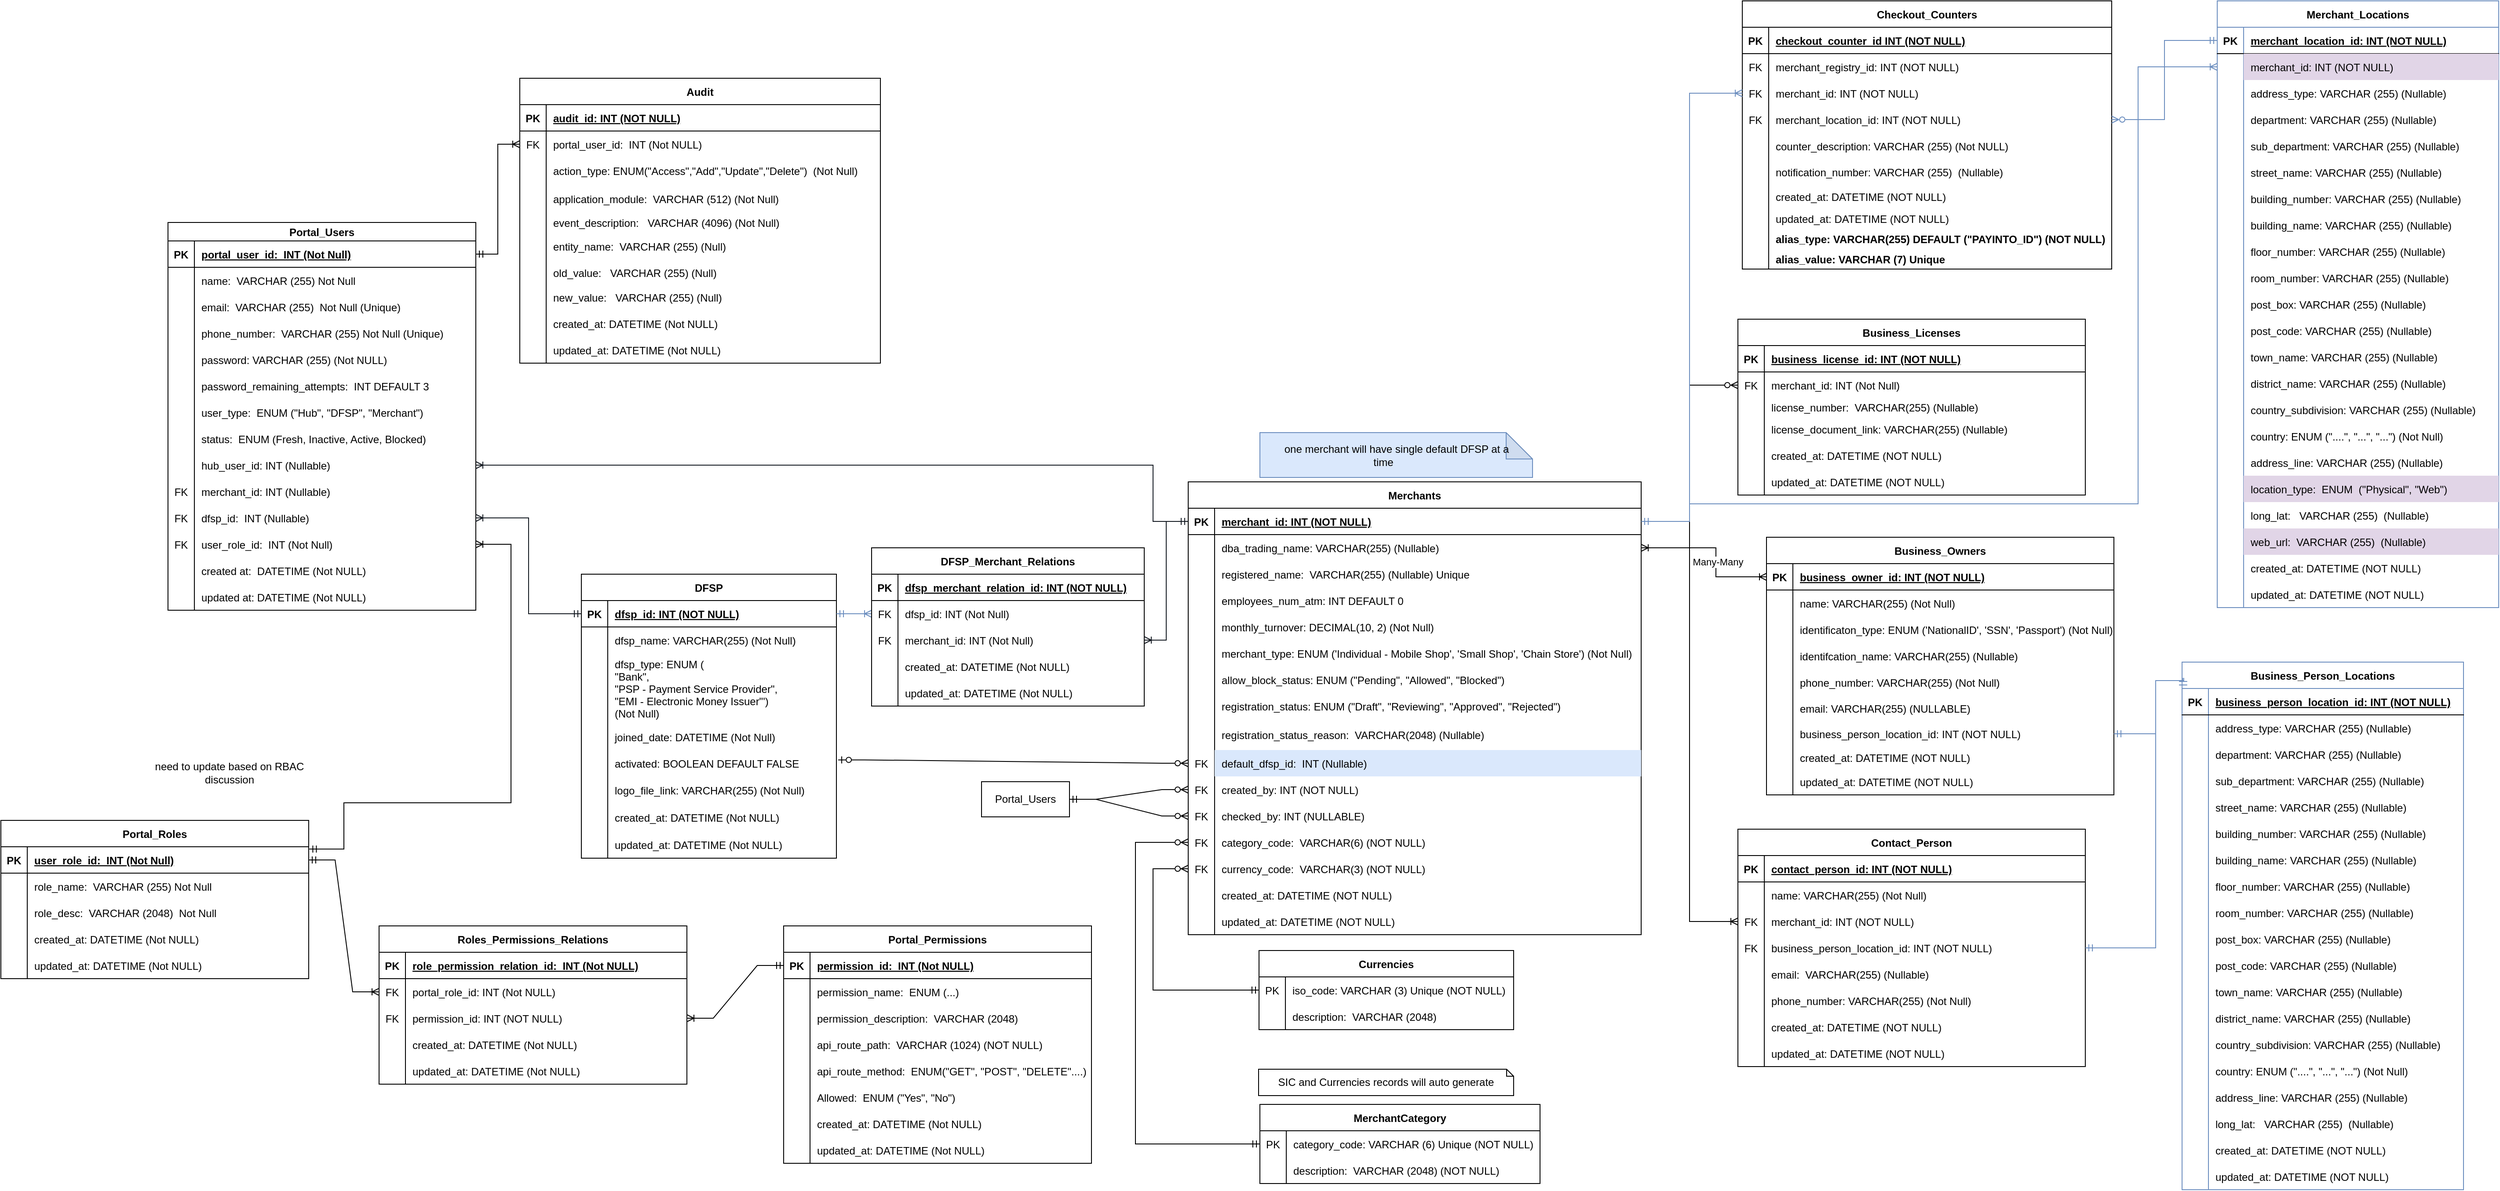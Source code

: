 <mxfile version="21.6.8" type="device" pages="2">
  <diagram id="R2lEEEUBdFMjLlhIrx00" name="MerchantAcquirerDB">
    <mxGraphModel dx="2024" dy="694" grid="1" gridSize="10" guides="1" tooltips="1" connect="1" arrows="1" fold="1" page="1" pageScale="1" pageWidth="850" pageHeight="1100" math="0" shadow="0" extFonts="Permanent Marker^https://fonts.googleapis.com/css?family=Permanent+Marker">
      <root>
        <mxCell id="0" />
        <mxCell id="1" parent="0" />
        <mxCell id="C-vyLk0tnHw3VtMMgP7b-23" value="Merchants" style="shape=table;startSize=30;container=1;collapsible=1;childLayout=tableLayout;fixedRows=1;rowLines=0;fontStyle=1;align=center;resizeLast=1;" parent="1" vertex="1">
          <mxGeometry x="560" y="555" width="515" height="515" as="geometry" />
        </mxCell>
        <mxCell id="C-vyLk0tnHw3VtMMgP7b-24" value="" style="shape=partialRectangle;collapsible=0;dropTarget=0;pointerEvents=0;fillColor=none;points=[[0,0.5],[1,0.5]];portConstraint=eastwest;top=0;left=0;right=0;bottom=1;" parent="C-vyLk0tnHw3VtMMgP7b-23" vertex="1">
          <mxGeometry y="30" width="515" height="30" as="geometry" />
        </mxCell>
        <mxCell id="C-vyLk0tnHw3VtMMgP7b-25" value="PK" style="shape=partialRectangle;overflow=hidden;connectable=0;fillColor=none;top=0;left=0;bottom=0;right=0;fontStyle=1;" parent="C-vyLk0tnHw3VtMMgP7b-24" vertex="1">
          <mxGeometry width="30" height="30" as="geometry">
            <mxRectangle width="30" height="30" as="alternateBounds" />
          </mxGeometry>
        </mxCell>
        <mxCell id="C-vyLk0tnHw3VtMMgP7b-26" value="merchant_id: INT (NOT NULL) " style="shape=partialRectangle;overflow=hidden;connectable=0;fillColor=none;top=0;left=0;bottom=0;right=0;align=left;spacingLeft=6;fontStyle=5;" parent="C-vyLk0tnHw3VtMMgP7b-24" vertex="1">
          <mxGeometry x="30" width="485" height="30" as="geometry">
            <mxRectangle width="485" height="30" as="alternateBounds" />
          </mxGeometry>
        </mxCell>
        <mxCell id="C-vyLk0tnHw3VtMMgP7b-27" value="" style="shape=partialRectangle;collapsible=0;dropTarget=0;pointerEvents=0;fillColor=none;points=[[0,0.5],[1,0.5]];portConstraint=eastwest;top=0;left=0;right=0;bottom=0;" parent="C-vyLk0tnHw3VtMMgP7b-23" vertex="1">
          <mxGeometry y="60" width="515" height="30" as="geometry" />
        </mxCell>
        <mxCell id="C-vyLk0tnHw3VtMMgP7b-28" value="" style="shape=partialRectangle;overflow=hidden;connectable=0;fillColor=none;top=0;left=0;bottom=0;right=0;" parent="C-vyLk0tnHw3VtMMgP7b-27" vertex="1">
          <mxGeometry width="30" height="30" as="geometry">
            <mxRectangle width="30" height="30" as="alternateBounds" />
          </mxGeometry>
        </mxCell>
        <mxCell id="C-vyLk0tnHw3VtMMgP7b-29" value="dba_trading_name: VARCHAR(255) (Nullable)" style="shape=partialRectangle;overflow=hidden;connectable=0;fillColor=none;top=0;left=0;bottom=0;right=0;align=left;spacingLeft=6;strokeColor=#6c8ebf;" parent="C-vyLk0tnHw3VtMMgP7b-27" vertex="1">
          <mxGeometry x="30" width="485" height="30" as="geometry">
            <mxRectangle width="485" height="30" as="alternateBounds" />
          </mxGeometry>
        </mxCell>
        <mxCell id="FKtlqES2YTKg1XEckP9--4" value="" style="shape=partialRectangle;collapsible=0;dropTarget=0;pointerEvents=0;fillColor=none;points=[[0,0.5],[1,0.5]];portConstraint=eastwest;top=0;left=0;right=0;bottom=0;" parent="C-vyLk0tnHw3VtMMgP7b-23" vertex="1">
          <mxGeometry y="90" width="515" height="30" as="geometry" />
        </mxCell>
        <mxCell id="FKtlqES2YTKg1XEckP9--5" value="" style="shape=partialRectangle;overflow=hidden;connectable=0;fillColor=none;top=0;left=0;bottom=0;right=0;" parent="FKtlqES2YTKg1XEckP9--4" vertex="1">
          <mxGeometry width="30" height="30" as="geometry">
            <mxRectangle width="30" height="30" as="alternateBounds" />
          </mxGeometry>
        </mxCell>
        <mxCell id="FKtlqES2YTKg1XEckP9--6" value="registered_name:  VARCHAR(255) (Nullable) Unique" style="shape=partialRectangle;overflow=hidden;connectable=0;fillColor=none;top=0;left=0;bottom=0;right=0;align=left;spacingLeft=6;strokeColor=#6c8ebf;" parent="FKtlqES2YTKg1XEckP9--4" vertex="1">
          <mxGeometry x="30" width="485" height="30" as="geometry">
            <mxRectangle width="485" height="30" as="alternateBounds" />
          </mxGeometry>
        </mxCell>
        <mxCell id="FKtlqES2YTKg1XEckP9--17" value="" style="shape=partialRectangle;collapsible=0;dropTarget=0;pointerEvents=0;fillColor=none;points=[[0,0.5],[1,0.5]];portConstraint=eastwest;top=0;left=0;right=0;bottom=0;" parent="C-vyLk0tnHw3VtMMgP7b-23" vertex="1">
          <mxGeometry y="120" width="515" height="30" as="geometry" />
        </mxCell>
        <mxCell id="FKtlqES2YTKg1XEckP9--18" value="" style="shape=partialRectangle;overflow=hidden;connectable=0;fillColor=none;top=0;left=0;bottom=0;right=0;" parent="FKtlqES2YTKg1XEckP9--17" vertex="1">
          <mxGeometry width="30" height="30" as="geometry">
            <mxRectangle width="30" height="30" as="alternateBounds" />
          </mxGeometry>
        </mxCell>
        <mxCell id="FKtlqES2YTKg1XEckP9--19" value="employees_num_atm: INT DEFAULT 0" style="shape=partialRectangle;overflow=hidden;connectable=0;fillColor=none;top=0;left=0;bottom=0;right=0;align=left;spacingLeft=6;" parent="FKtlqES2YTKg1XEckP9--17" vertex="1">
          <mxGeometry x="30" width="485" height="30" as="geometry">
            <mxRectangle width="485" height="30" as="alternateBounds" />
          </mxGeometry>
        </mxCell>
        <mxCell id="FKtlqES2YTKg1XEckP9--20" value="" style="shape=partialRectangle;collapsible=0;dropTarget=0;pointerEvents=0;fillColor=none;points=[[0,0.5],[1,0.5]];portConstraint=eastwest;top=0;left=0;right=0;bottom=0;" parent="C-vyLk0tnHw3VtMMgP7b-23" vertex="1">
          <mxGeometry y="150" width="515" height="30" as="geometry" />
        </mxCell>
        <mxCell id="FKtlqES2YTKg1XEckP9--21" value="  " style="shape=partialRectangle;overflow=hidden;connectable=0;fillColor=none;top=0;left=0;bottom=0;right=0;" parent="FKtlqES2YTKg1XEckP9--20" vertex="1">
          <mxGeometry width="30" height="30" as="geometry">
            <mxRectangle width="30" height="30" as="alternateBounds" />
          </mxGeometry>
        </mxCell>
        <mxCell id="FKtlqES2YTKg1XEckP9--22" value="monthly_turnover: DECIMAL(10, 2) (Not Null)" style="shape=partialRectangle;overflow=hidden;connectable=0;fillColor=none;top=0;left=0;bottom=0;right=0;align=left;spacingLeft=6;" parent="FKtlqES2YTKg1XEckP9--20" vertex="1">
          <mxGeometry x="30" width="485" height="30" as="geometry">
            <mxRectangle width="485" height="30" as="alternateBounds" />
          </mxGeometry>
        </mxCell>
        <mxCell id="FKtlqES2YTKg1XEckP9--26" value="" style="shape=partialRectangle;collapsible=0;dropTarget=0;pointerEvents=0;fillColor=none;points=[[0,0.5],[1,0.5]];portConstraint=eastwest;top=0;left=0;right=0;bottom=0;" parent="C-vyLk0tnHw3VtMMgP7b-23" vertex="1">
          <mxGeometry y="180" width="515" height="30" as="geometry" />
        </mxCell>
        <mxCell id="FKtlqES2YTKg1XEckP9--27" value="  " style="shape=partialRectangle;overflow=hidden;connectable=0;fillColor=none;top=0;left=0;bottom=0;right=0;" parent="FKtlqES2YTKg1XEckP9--26" vertex="1">
          <mxGeometry width="30" height="30" as="geometry">
            <mxRectangle width="30" height="30" as="alternateBounds" />
          </mxGeometry>
        </mxCell>
        <mxCell id="FKtlqES2YTKg1XEckP9--28" value="merchant_type: ENUM (&#39;Individual - Mobile Shop&#39;, &#39;Small Shop&#39;, &#39;Chain Store&#39;) (Not Null)" style="shape=partialRectangle;overflow=hidden;connectable=0;fillColor=none;top=0;left=0;bottom=0;right=0;align=left;spacingLeft=6;" parent="FKtlqES2YTKg1XEckP9--26" vertex="1">
          <mxGeometry x="30" width="485" height="30" as="geometry">
            <mxRectangle width="485" height="30" as="alternateBounds" />
          </mxGeometry>
        </mxCell>
        <mxCell id="HxIgHkFJWJTxwu12CYWR-130" value="" style="shape=partialRectangle;collapsible=0;dropTarget=0;pointerEvents=0;fillColor=none;points=[[0,0.5],[1,0.5]];portConstraint=eastwest;top=0;left=0;right=0;bottom=0;" parent="C-vyLk0tnHw3VtMMgP7b-23" vertex="1">
          <mxGeometry y="210" width="515" height="30" as="geometry" />
        </mxCell>
        <mxCell id="HxIgHkFJWJTxwu12CYWR-131" value="  " style="shape=partialRectangle;overflow=hidden;connectable=0;fillColor=none;top=0;left=0;bottom=0;right=0;" parent="HxIgHkFJWJTxwu12CYWR-130" vertex="1">
          <mxGeometry width="30" height="30" as="geometry">
            <mxRectangle width="30" height="30" as="alternateBounds" />
          </mxGeometry>
        </mxCell>
        <mxCell id="HxIgHkFJWJTxwu12CYWR-132" value="allow_block_status: ENUM (&quot;Pending&quot;, &quot;Allowed&quot;, &quot;Blocked&quot;)" style="shape=partialRectangle;overflow=hidden;connectable=0;fillColor=none;top=0;left=0;bottom=0;right=0;align=left;spacingLeft=6;" parent="HxIgHkFJWJTxwu12CYWR-130" vertex="1">
          <mxGeometry x="30" width="485" height="30" as="geometry">
            <mxRectangle width="485" height="30" as="alternateBounds" />
          </mxGeometry>
        </mxCell>
        <mxCell id="HxIgHkFJWJTxwu12CYWR-136" value="" style="shape=partialRectangle;collapsible=0;dropTarget=0;pointerEvents=0;fillColor=none;points=[[0,0.5],[1,0.5]];portConstraint=eastwest;top=0;left=0;right=0;bottom=0;" parent="C-vyLk0tnHw3VtMMgP7b-23" vertex="1">
          <mxGeometry y="240" width="515" height="30" as="geometry" />
        </mxCell>
        <mxCell id="HxIgHkFJWJTxwu12CYWR-137" value="  " style="shape=partialRectangle;overflow=hidden;connectable=0;fillColor=none;top=0;left=0;bottom=0;right=0;" parent="HxIgHkFJWJTxwu12CYWR-136" vertex="1">
          <mxGeometry width="30" height="30" as="geometry">
            <mxRectangle width="30" height="30" as="alternateBounds" />
          </mxGeometry>
        </mxCell>
        <mxCell id="HxIgHkFJWJTxwu12CYWR-138" value="registration_status: ENUM (&quot;Draft&quot;, &quot;Reviewing&quot;, &quot;Approved&quot;, &quot;Rejected&quot;)" style="shape=partialRectangle;overflow=hidden;connectable=0;fillColor=none;top=0;left=0;bottom=0;right=0;align=left;spacingLeft=6;" parent="HxIgHkFJWJTxwu12CYWR-136" vertex="1">
          <mxGeometry x="30" width="485" height="30" as="geometry">
            <mxRectangle width="485" height="30" as="alternateBounds" />
          </mxGeometry>
        </mxCell>
        <mxCell id="S5ku6SWxfaFDmODcJXV0-33" value="" style="shape=partialRectangle;collapsible=0;dropTarget=0;pointerEvents=0;fillColor=none;points=[[0,0.5],[1,0.5]];portConstraint=eastwest;top=0;left=0;right=0;bottom=0;" parent="C-vyLk0tnHw3VtMMgP7b-23" vertex="1">
          <mxGeometry y="270" width="515" height="35" as="geometry" />
        </mxCell>
        <mxCell id="S5ku6SWxfaFDmODcJXV0-34" value="" style="shape=partialRectangle;overflow=hidden;connectable=0;fillColor=none;top=0;left=0;bottom=0;right=0;" parent="S5ku6SWxfaFDmODcJXV0-33" vertex="1">
          <mxGeometry width="30" height="35" as="geometry">
            <mxRectangle width="30" height="35" as="alternateBounds" />
          </mxGeometry>
        </mxCell>
        <mxCell id="S5ku6SWxfaFDmODcJXV0-35" value="registration_status_reason:  VARCHAR(2048) (Nullable)" style="shape=partialRectangle;overflow=hidden;connectable=0;fillColor=none;top=0;left=0;bottom=0;right=0;align=left;spacingLeft=6;strokeColor=#6c8ebf;" parent="S5ku6SWxfaFDmODcJXV0-33" vertex="1">
          <mxGeometry x="30" width="485" height="35" as="geometry">
            <mxRectangle width="485" height="35" as="alternateBounds" />
          </mxGeometry>
        </mxCell>
        <mxCell id="HOUwIDHe2HNP-IGIPhy5-4" value="" style="shape=partialRectangle;collapsible=0;dropTarget=0;pointerEvents=0;fillColor=none;points=[[0,0.5],[1,0.5]];portConstraint=eastwest;top=0;left=0;right=0;bottom=0;" vertex="1" parent="C-vyLk0tnHw3VtMMgP7b-23">
          <mxGeometry y="305" width="515" height="30" as="geometry" />
        </mxCell>
        <mxCell id="HOUwIDHe2HNP-IGIPhy5-5" value="FK" style="shape=partialRectangle;overflow=hidden;connectable=0;fillColor=none;top=0;left=0;bottom=0;right=0;" vertex="1" parent="HOUwIDHe2HNP-IGIPhy5-4">
          <mxGeometry width="30" height="30" as="geometry">
            <mxRectangle width="30" height="30" as="alternateBounds" />
          </mxGeometry>
        </mxCell>
        <mxCell id="HOUwIDHe2HNP-IGIPhy5-6" value="default_dfsp_id:  INT (Nullable)" style="shape=partialRectangle;overflow=hidden;connectable=0;fillColor=#dae8fc;top=0;left=0;bottom=0;right=0;align=left;spacingLeft=6;strokeColor=#6c8ebf;" vertex="1" parent="HOUwIDHe2HNP-IGIPhy5-4">
          <mxGeometry x="30" width="485" height="30" as="geometry">
            <mxRectangle width="485" height="30" as="alternateBounds" />
          </mxGeometry>
        </mxCell>
        <mxCell id="wsHgtD4z3bUhzCih8V4K-10" value="" style="shape=partialRectangle;collapsible=0;dropTarget=0;pointerEvents=0;fillColor=none;points=[[0,0.5],[1,0.5]];portConstraint=eastwest;top=0;left=0;right=0;bottom=0;" parent="C-vyLk0tnHw3VtMMgP7b-23" vertex="1">
          <mxGeometry y="335" width="515" height="30" as="geometry" />
        </mxCell>
        <mxCell id="wsHgtD4z3bUhzCih8V4K-11" value="FK" style="shape=partialRectangle;overflow=hidden;connectable=0;fillColor=none;top=0;left=0;bottom=0;right=0;" parent="wsHgtD4z3bUhzCih8V4K-10" vertex="1">
          <mxGeometry width="30" height="30" as="geometry">
            <mxRectangle width="30" height="30" as="alternateBounds" />
          </mxGeometry>
        </mxCell>
        <mxCell id="wsHgtD4z3bUhzCih8V4K-12" value="created_by: INT (NOT NULL)" style="shape=partialRectangle;overflow=hidden;connectable=0;fillColor=none;top=0;left=0;bottom=0;right=0;align=left;spacingLeft=6;" parent="wsHgtD4z3bUhzCih8V4K-10" vertex="1">
          <mxGeometry x="30" width="485" height="30" as="geometry">
            <mxRectangle width="485" height="30" as="alternateBounds" />
          </mxGeometry>
        </mxCell>
        <mxCell id="S5ku6SWxfaFDmODcJXV0-24" value="" style="shape=partialRectangle;collapsible=0;dropTarget=0;pointerEvents=0;fillColor=none;points=[[0,0.5],[1,0.5]];portConstraint=eastwest;top=0;left=0;right=0;bottom=0;" parent="C-vyLk0tnHw3VtMMgP7b-23" vertex="1">
          <mxGeometry y="365" width="515" height="30" as="geometry" />
        </mxCell>
        <mxCell id="S5ku6SWxfaFDmODcJXV0-25" value="FK" style="shape=partialRectangle;overflow=hidden;connectable=0;fillColor=none;top=0;left=0;bottom=0;right=0;" parent="S5ku6SWxfaFDmODcJXV0-24" vertex="1">
          <mxGeometry width="30" height="30" as="geometry">
            <mxRectangle width="30" height="30" as="alternateBounds" />
          </mxGeometry>
        </mxCell>
        <mxCell id="S5ku6SWxfaFDmODcJXV0-26" value="checked_by: INT (NULLABLE)" style="shape=partialRectangle;overflow=hidden;connectable=0;fillColor=none;top=0;left=0;bottom=0;right=0;align=left;spacingLeft=6;" parent="S5ku6SWxfaFDmODcJXV0-24" vertex="1">
          <mxGeometry x="30" width="485" height="30" as="geometry">
            <mxRectangle width="485" height="30" as="alternateBounds" />
          </mxGeometry>
        </mxCell>
        <mxCell id="S5ku6SWxfaFDmODcJXV0-47" value="" style="shape=partialRectangle;collapsible=0;dropTarget=0;pointerEvents=0;fillColor=none;points=[[0,0.5],[1,0.5]];portConstraint=eastwest;top=0;left=0;right=0;bottom=0;" parent="C-vyLk0tnHw3VtMMgP7b-23" vertex="1">
          <mxGeometry y="395" width="515" height="30" as="geometry" />
        </mxCell>
        <mxCell id="S5ku6SWxfaFDmODcJXV0-48" value="FK" style="shape=partialRectangle;overflow=hidden;connectable=0;fillColor=none;top=0;left=0;bottom=0;right=0;" parent="S5ku6SWxfaFDmODcJXV0-47" vertex="1">
          <mxGeometry width="30" height="30" as="geometry">
            <mxRectangle width="30" height="30" as="alternateBounds" />
          </mxGeometry>
        </mxCell>
        <mxCell id="S5ku6SWxfaFDmODcJXV0-49" value="category_code:  VARCHAR(6) (NOT NULL)" style="shape=partialRectangle;overflow=hidden;connectable=0;fillColor=none;top=0;left=0;bottom=0;right=0;align=left;spacingLeft=6;" parent="S5ku6SWxfaFDmODcJXV0-47" vertex="1">
          <mxGeometry x="30" width="485" height="30" as="geometry">
            <mxRectangle width="485" height="30" as="alternateBounds" />
          </mxGeometry>
        </mxCell>
        <mxCell id="S5ku6SWxfaFDmODcJXV0-20" value="" style="shape=partialRectangle;collapsible=0;dropTarget=0;pointerEvents=0;fillColor=none;points=[[0,0.5],[1,0.5]];portConstraint=eastwest;top=0;left=0;right=0;bottom=0;" parent="C-vyLk0tnHw3VtMMgP7b-23" vertex="1">
          <mxGeometry y="425" width="515" height="30" as="geometry" />
        </mxCell>
        <mxCell id="S5ku6SWxfaFDmODcJXV0-21" value="FK" style="shape=partialRectangle;overflow=hidden;connectable=0;fillColor=none;top=0;left=0;bottom=0;right=0;" parent="S5ku6SWxfaFDmODcJXV0-20" vertex="1">
          <mxGeometry width="30" height="30" as="geometry">
            <mxRectangle width="30" height="30" as="alternateBounds" />
          </mxGeometry>
        </mxCell>
        <mxCell id="S5ku6SWxfaFDmODcJXV0-22" value="currency_code:  VARCHAR(3) (NOT NULL)" style="shape=partialRectangle;overflow=hidden;connectable=0;fillColor=none;top=0;left=0;bottom=0;right=0;align=left;spacingLeft=6;" parent="S5ku6SWxfaFDmODcJXV0-20" vertex="1">
          <mxGeometry x="30" width="485" height="30" as="geometry">
            <mxRectangle width="485" height="30" as="alternateBounds" />
          </mxGeometry>
        </mxCell>
        <mxCell id="S5ku6SWxfaFDmODcJXV0-27" value="" style="shape=partialRectangle;collapsible=0;dropTarget=0;pointerEvents=0;fillColor=none;points=[[0,0.5],[1,0.5]];portConstraint=eastwest;top=0;left=0;right=0;bottom=0;" parent="C-vyLk0tnHw3VtMMgP7b-23" vertex="1">
          <mxGeometry y="455" width="515" height="30" as="geometry" />
        </mxCell>
        <mxCell id="S5ku6SWxfaFDmODcJXV0-28" value="" style="shape=partialRectangle;overflow=hidden;connectable=0;fillColor=none;top=0;left=0;bottom=0;right=0;" parent="S5ku6SWxfaFDmODcJXV0-27" vertex="1">
          <mxGeometry width="30" height="30" as="geometry">
            <mxRectangle width="30" height="30" as="alternateBounds" />
          </mxGeometry>
        </mxCell>
        <mxCell id="S5ku6SWxfaFDmODcJXV0-29" value="created_at: DATETIME (NOT NULL)" style="shape=partialRectangle;overflow=hidden;connectable=0;fillColor=none;top=0;left=0;bottom=0;right=0;align=left;spacingLeft=6;" parent="S5ku6SWxfaFDmODcJXV0-27" vertex="1">
          <mxGeometry x="30" width="485" height="30" as="geometry">
            <mxRectangle width="485" height="30" as="alternateBounds" />
          </mxGeometry>
        </mxCell>
        <mxCell id="wsHgtD4z3bUhzCih8V4K-13" value="" style="shape=partialRectangle;collapsible=0;dropTarget=0;pointerEvents=0;fillColor=none;points=[[0,0.5],[1,0.5]];portConstraint=eastwest;top=0;left=0;right=0;bottom=0;" parent="C-vyLk0tnHw3VtMMgP7b-23" vertex="1">
          <mxGeometry y="485" width="515" height="30" as="geometry" />
        </mxCell>
        <mxCell id="wsHgtD4z3bUhzCih8V4K-14" value="" style="shape=partialRectangle;overflow=hidden;connectable=0;fillColor=none;top=0;left=0;bottom=0;right=0;" parent="wsHgtD4z3bUhzCih8V4K-13" vertex="1">
          <mxGeometry width="30" height="30" as="geometry">
            <mxRectangle width="30" height="30" as="alternateBounds" />
          </mxGeometry>
        </mxCell>
        <mxCell id="wsHgtD4z3bUhzCih8V4K-15" value="updated_at: DATETIME (NOT NULL)" style="shape=partialRectangle;overflow=hidden;connectable=0;fillColor=none;top=0;left=0;bottom=0;right=0;align=left;spacingLeft=6;" parent="wsHgtD4z3bUhzCih8V4K-13" vertex="1">
          <mxGeometry x="30" width="485" height="30" as="geometry">
            <mxRectangle width="485" height="30" as="alternateBounds" />
          </mxGeometry>
        </mxCell>
        <mxCell id="HxIgHkFJWJTxwu12CYWR-1" value="Business_Owners" style="shape=table;startSize=30;container=1;collapsible=1;childLayout=tableLayout;fixedRows=1;rowLines=0;fontStyle=1;align=center;resizeLast=1;" parent="1" vertex="1">
          <mxGeometry x="1217.5" y="618" width="395" height="293" as="geometry" />
        </mxCell>
        <mxCell id="HxIgHkFJWJTxwu12CYWR-2" value="" style="shape=partialRectangle;collapsible=0;dropTarget=0;pointerEvents=0;fillColor=none;points=[[0,0.5],[1,0.5]];portConstraint=eastwest;top=0;left=0;right=0;bottom=1;" parent="HxIgHkFJWJTxwu12CYWR-1" vertex="1">
          <mxGeometry y="30" width="395" height="30" as="geometry" />
        </mxCell>
        <mxCell id="HxIgHkFJWJTxwu12CYWR-3" value="PK" style="shape=partialRectangle;overflow=hidden;connectable=0;fillColor=none;top=0;left=0;bottom=0;right=0;fontStyle=1;" parent="HxIgHkFJWJTxwu12CYWR-2" vertex="1">
          <mxGeometry width="30" height="30" as="geometry">
            <mxRectangle width="30" height="30" as="alternateBounds" />
          </mxGeometry>
        </mxCell>
        <mxCell id="HxIgHkFJWJTxwu12CYWR-4" value="business_owner_id: INT (NOT NULL) " style="shape=partialRectangle;overflow=hidden;connectable=0;fillColor=none;top=0;left=0;bottom=0;right=0;align=left;spacingLeft=6;fontStyle=5;" parent="HxIgHkFJWJTxwu12CYWR-2" vertex="1">
          <mxGeometry x="30" width="365" height="30" as="geometry">
            <mxRectangle width="365" height="30" as="alternateBounds" />
          </mxGeometry>
        </mxCell>
        <mxCell id="HxIgHkFJWJTxwu12CYWR-5" value="" style="shape=partialRectangle;collapsible=0;dropTarget=0;pointerEvents=0;fillColor=none;points=[[0,0.5],[1,0.5]];portConstraint=eastwest;top=0;left=0;right=0;bottom=0;" parent="HxIgHkFJWJTxwu12CYWR-1" vertex="1">
          <mxGeometry y="60" width="395" height="30" as="geometry" />
        </mxCell>
        <mxCell id="HxIgHkFJWJTxwu12CYWR-6" value="" style="shape=partialRectangle;overflow=hidden;connectable=0;fillColor=none;top=0;left=0;bottom=0;right=0;" parent="HxIgHkFJWJTxwu12CYWR-5" vertex="1">
          <mxGeometry width="30" height="30" as="geometry">
            <mxRectangle width="30" height="30" as="alternateBounds" />
          </mxGeometry>
        </mxCell>
        <mxCell id="HxIgHkFJWJTxwu12CYWR-7" value="name: VARCHAR(255) (Not Null)" style="shape=partialRectangle;overflow=hidden;connectable=0;fillColor=none;top=0;left=0;bottom=0;right=0;align=left;spacingLeft=6;labelBackgroundColor=none;strokeColor=#6c8ebf;" parent="HxIgHkFJWJTxwu12CYWR-5" vertex="1">
          <mxGeometry x="30" width="365" height="30" as="geometry">
            <mxRectangle width="365" height="30" as="alternateBounds" />
          </mxGeometry>
        </mxCell>
        <mxCell id="OT0kJrDd8fT9G6K_hFP2-1" value="" style="shape=partialRectangle;collapsible=0;dropTarget=0;pointerEvents=0;fillColor=none;points=[[0,0.5],[1,0.5]];portConstraint=eastwest;top=0;left=0;right=0;bottom=0;" parent="HxIgHkFJWJTxwu12CYWR-1" vertex="1">
          <mxGeometry y="90" width="395" height="30" as="geometry" />
        </mxCell>
        <mxCell id="OT0kJrDd8fT9G6K_hFP2-2" value="" style="shape=partialRectangle;overflow=hidden;connectable=0;fillColor=none;top=0;left=0;bottom=0;right=0;" parent="OT0kJrDd8fT9G6K_hFP2-1" vertex="1">
          <mxGeometry width="30" height="30" as="geometry">
            <mxRectangle width="30" height="30" as="alternateBounds" />
          </mxGeometry>
        </mxCell>
        <mxCell id="OT0kJrDd8fT9G6K_hFP2-3" value="identificaton_type: ENUM (&#39;NationalID&#39;, &#39;SSN&#39;, &#39;Passport&#39;) (Not Null)" style="shape=partialRectangle;overflow=hidden;connectable=0;fillColor=none;top=0;left=0;bottom=0;right=0;align=left;spacingLeft=6;labelBackgroundColor=none;strokeColor=#6c8ebf;" parent="OT0kJrDd8fT9G6K_hFP2-1" vertex="1">
          <mxGeometry x="30" width="365" height="30" as="geometry">
            <mxRectangle width="365" height="30" as="alternateBounds" />
          </mxGeometry>
        </mxCell>
        <mxCell id="m6DQMDmVYxWKbsMGfWxv-1" value="" style="shape=partialRectangle;collapsible=0;dropTarget=0;pointerEvents=0;fillColor=none;points=[[0,0.5],[1,0.5]];portConstraint=eastwest;top=0;left=0;right=0;bottom=0;" parent="HxIgHkFJWJTxwu12CYWR-1" vertex="1">
          <mxGeometry y="120" width="395" height="30" as="geometry" />
        </mxCell>
        <mxCell id="m6DQMDmVYxWKbsMGfWxv-2" value="" style="shape=partialRectangle;overflow=hidden;connectable=0;fillColor=none;top=0;left=0;bottom=0;right=0;" parent="m6DQMDmVYxWKbsMGfWxv-1" vertex="1">
          <mxGeometry width="30" height="30" as="geometry">
            <mxRectangle width="30" height="30" as="alternateBounds" />
          </mxGeometry>
        </mxCell>
        <mxCell id="m6DQMDmVYxWKbsMGfWxv-3" value="identifcation_name: VARCHAR(255) (Nullable)" style="shape=partialRectangle;overflow=hidden;connectable=0;fillColor=none;top=0;left=0;bottom=0;right=0;align=left;spacingLeft=6;labelBackgroundColor=none;strokeColor=#6c8ebf;" parent="m6DQMDmVYxWKbsMGfWxv-1" vertex="1">
          <mxGeometry x="30" width="365" height="30" as="geometry">
            <mxRectangle width="365" height="30" as="alternateBounds" />
          </mxGeometry>
        </mxCell>
        <mxCell id="HxIgHkFJWJTxwu12CYWR-11" value="" style="shape=partialRectangle;collapsible=0;dropTarget=0;pointerEvents=0;fillColor=none;points=[[0,0.5],[1,0.5]];portConstraint=eastwest;top=0;left=0;right=0;bottom=0;" parent="HxIgHkFJWJTxwu12CYWR-1" vertex="1">
          <mxGeometry y="150" width="395" height="30" as="geometry" />
        </mxCell>
        <mxCell id="HxIgHkFJWJTxwu12CYWR-12" value="" style="shape=partialRectangle;overflow=hidden;connectable=0;fillColor=none;top=0;left=0;bottom=0;right=0;" parent="HxIgHkFJWJTxwu12CYWR-11" vertex="1">
          <mxGeometry width="30" height="30" as="geometry">
            <mxRectangle width="30" height="30" as="alternateBounds" />
          </mxGeometry>
        </mxCell>
        <mxCell id="HxIgHkFJWJTxwu12CYWR-13" value="phone_number: VARCHAR(255) (Not Null)" style="shape=partialRectangle;overflow=hidden;connectable=0;fillColor=none;top=0;left=0;bottom=0;right=0;align=left;spacingLeft=6;" parent="HxIgHkFJWJTxwu12CYWR-11" vertex="1">
          <mxGeometry x="30" width="365" height="30" as="geometry">
            <mxRectangle width="365" height="30" as="alternateBounds" />
          </mxGeometry>
        </mxCell>
        <mxCell id="HxIgHkFJWJTxwu12CYWR-14" value="" style="shape=partialRectangle;collapsible=0;dropTarget=0;pointerEvents=0;fillColor=none;points=[[0,0.5],[1,0.5]];portConstraint=eastwest;top=0;left=0;right=0;bottom=0;" parent="HxIgHkFJWJTxwu12CYWR-1" vertex="1">
          <mxGeometry y="180" width="395" height="29" as="geometry" />
        </mxCell>
        <mxCell id="HxIgHkFJWJTxwu12CYWR-15" value="" style="shape=partialRectangle;overflow=hidden;connectable=0;fillColor=none;top=0;left=0;bottom=0;right=0;" parent="HxIgHkFJWJTxwu12CYWR-14" vertex="1">
          <mxGeometry width="30" height="29" as="geometry">
            <mxRectangle width="30" height="29" as="alternateBounds" />
          </mxGeometry>
        </mxCell>
        <mxCell id="HxIgHkFJWJTxwu12CYWR-16" value="email: VARCHAR(255) (NULLABLE)" style="shape=partialRectangle;overflow=hidden;connectable=0;fillColor=none;top=0;left=0;bottom=0;right=0;align=left;spacingLeft=6;" parent="HxIgHkFJWJTxwu12CYWR-14" vertex="1">
          <mxGeometry x="30" width="365" height="29" as="geometry">
            <mxRectangle width="365" height="29" as="alternateBounds" />
          </mxGeometry>
        </mxCell>
        <mxCell id="VbSVdPLxNutS0JwIOqqm-71" value="" style="shape=partialRectangle;collapsible=0;dropTarget=0;pointerEvents=0;fillColor=none;points=[[0,0.5],[1,0.5]];portConstraint=eastwest;top=0;left=0;right=0;bottom=0;strokeColor=#6c8ebf;" parent="HxIgHkFJWJTxwu12CYWR-1" vertex="1">
          <mxGeometry y="209" width="395" height="29" as="geometry" />
        </mxCell>
        <mxCell id="VbSVdPLxNutS0JwIOqqm-72" value="" style="shape=partialRectangle;overflow=hidden;connectable=0;fillColor=none;top=0;left=0;bottom=0;right=0;" parent="VbSVdPLxNutS0JwIOqqm-71" vertex="1">
          <mxGeometry width="30" height="29" as="geometry">
            <mxRectangle width="30" height="29" as="alternateBounds" />
          </mxGeometry>
        </mxCell>
        <mxCell id="VbSVdPLxNutS0JwIOqqm-73" value="business_person_location_id: INT (NOT NULL)" style="shape=partialRectangle;overflow=hidden;connectable=0;fillColor=none;top=0;left=0;bottom=0;right=0;align=left;spacingLeft=6;" parent="VbSVdPLxNutS0JwIOqqm-71" vertex="1">
          <mxGeometry x="30" width="365" height="29" as="geometry">
            <mxRectangle width="365" height="29" as="alternateBounds" />
          </mxGeometry>
        </mxCell>
        <mxCell id="Caeg0-3a-ce223xdkhKP-54" value="" style="shape=partialRectangle;collapsible=0;dropTarget=0;pointerEvents=0;fillColor=none;points=[[0,0.5],[1,0.5]];portConstraint=eastwest;top=0;left=0;right=0;bottom=0;" parent="HxIgHkFJWJTxwu12CYWR-1" vertex="1">
          <mxGeometry y="238" width="395" height="25" as="geometry" />
        </mxCell>
        <mxCell id="Caeg0-3a-ce223xdkhKP-55" value="" style="shape=partialRectangle;overflow=hidden;connectable=0;fillColor=none;top=0;left=0;bottom=0;right=0;" parent="Caeg0-3a-ce223xdkhKP-54" vertex="1">
          <mxGeometry width="30" height="25" as="geometry">
            <mxRectangle width="30" height="25" as="alternateBounds" />
          </mxGeometry>
        </mxCell>
        <mxCell id="Caeg0-3a-ce223xdkhKP-56" value="created_at: DATETIME (NOT NULL)" style="shape=partialRectangle;overflow=hidden;connectable=0;fillColor=none;top=0;left=0;bottom=0;right=0;align=left;spacingLeft=6;" parent="Caeg0-3a-ce223xdkhKP-54" vertex="1">
          <mxGeometry x="30" width="365" height="25" as="geometry">
            <mxRectangle width="365" height="25" as="alternateBounds" />
          </mxGeometry>
        </mxCell>
        <mxCell id="Caeg0-3a-ce223xdkhKP-57" value="" style="shape=partialRectangle;collapsible=0;dropTarget=0;pointerEvents=0;fillColor=none;points=[[0,0.5],[1,0.5]];portConstraint=eastwest;top=0;left=0;right=0;bottom=0;" parent="HxIgHkFJWJTxwu12CYWR-1" vertex="1">
          <mxGeometry y="263" width="395" height="30" as="geometry" />
        </mxCell>
        <mxCell id="Caeg0-3a-ce223xdkhKP-58" value="" style="shape=partialRectangle;overflow=hidden;connectable=0;fillColor=none;top=0;left=0;bottom=0;right=0;" parent="Caeg0-3a-ce223xdkhKP-57" vertex="1">
          <mxGeometry width="30" height="30" as="geometry">
            <mxRectangle width="30" height="30" as="alternateBounds" />
          </mxGeometry>
        </mxCell>
        <mxCell id="Caeg0-3a-ce223xdkhKP-59" value="updated_at: DATETIME (NOT NULL)" style="shape=partialRectangle;overflow=hidden;connectable=0;fillColor=none;top=0;left=0;bottom=0;right=0;align=left;spacingLeft=6;" parent="Caeg0-3a-ce223xdkhKP-57" vertex="1">
          <mxGeometry x="30" width="365" height="30" as="geometry">
            <mxRectangle width="365" height="30" as="alternateBounds" />
          </mxGeometry>
        </mxCell>
        <mxCell id="HxIgHkFJWJTxwu12CYWR-32" value="Business_Licenses" style="shape=table;startSize=30;container=1;collapsible=1;childLayout=tableLayout;fixedRows=1;rowLines=0;fontStyle=1;align=center;resizeLast=1;" parent="1" vertex="1">
          <mxGeometry x="1185" y="370" width="395" height="200" as="geometry" />
        </mxCell>
        <mxCell id="HxIgHkFJWJTxwu12CYWR-33" value="" style="shape=partialRectangle;collapsible=0;dropTarget=0;pointerEvents=0;fillColor=none;points=[[0,0.5],[1,0.5]];portConstraint=eastwest;top=0;left=0;right=0;bottom=1;" parent="HxIgHkFJWJTxwu12CYWR-32" vertex="1">
          <mxGeometry y="30" width="395" height="30" as="geometry" />
        </mxCell>
        <mxCell id="HxIgHkFJWJTxwu12CYWR-34" value="PK" style="shape=partialRectangle;overflow=hidden;connectable=0;fillColor=none;top=0;left=0;bottom=0;right=0;fontStyle=1;" parent="HxIgHkFJWJTxwu12CYWR-33" vertex="1">
          <mxGeometry width="30" height="30" as="geometry">
            <mxRectangle width="30" height="30" as="alternateBounds" />
          </mxGeometry>
        </mxCell>
        <mxCell id="HxIgHkFJWJTxwu12CYWR-35" value="business_license_id: INT (NOT NULL) " style="shape=partialRectangle;overflow=hidden;connectable=0;fillColor=none;top=0;left=0;bottom=0;right=0;align=left;spacingLeft=6;fontStyle=5;" parent="HxIgHkFJWJTxwu12CYWR-33" vertex="1">
          <mxGeometry x="30" width="365" height="30" as="geometry">
            <mxRectangle width="365" height="30" as="alternateBounds" />
          </mxGeometry>
        </mxCell>
        <mxCell id="HxIgHkFJWJTxwu12CYWR-36" value="" style="shape=partialRectangle;collapsible=0;dropTarget=0;pointerEvents=0;fillColor=none;points=[[0,0.5],[1,0.5]];portConstraint=eastwest;top=0;left=0;right=0;bottom=0;" parent="HxIgHkFJWJTxwu12CYWR-32" vertex="1">
          <mxGeometry y="60" width="395" height="30" as="geometry" />
        </mxCell>
        <mxCell id="HxIgHkFJWJTxwu12CYWR-37" value="FK" style="shape=partialRectangle;overflow=hidden;connectable=0;fillColor=none;top=0;left=0;bottom=0;right=0;" parent="HxIgHkFJWJTxwu12CYWR-36" vertex="1">
          <mxGeometry width="30" height="30" as="geometry">
            <mxRectangle width="30" height="30" as="alternateBounds" />
          </mxGeometry>
        </mxCell>
        <mxCell id="HxIgHkFJWJTxwu12CYWR-38" value="merchant_id: INT (Not Null)" style="shape=partialRectangle;overflow=hidden;connectable=0;fillColor=none;top=0;left=0;bottom=0;right=0;align=left;spacingLeft=6;" parent="HxIgHkFJWJTxwu12CYWR-36" vertex="1">
          <mxGeometry x="30" width="365" height="30" as="geometry">
            <mxRectangle width="365" height="30" as="alternateBounds" />
          </mxGeometry>
        </mxCell>
        <mxCell id="HxIgHkFJWJTxwu12CYWR-39" value="" style="shape=partialRectangle;collapsible=0;dropTarget=0;pointerEvents=0;fillColor=none;points=[[0,0.5],[1,0.5]];portConstraint=eastwest;top=0;left=0;right=0;bottom=0;" parent="HxIgHkFJWJTxwu12CYWR-32" vertex="1">
          <mxGeometry y="90" width="395" height="20" as="geometry" />
        </mxCell>
        <mxCell id="HxIgHkFJWJTxwu12CYWR-40" value="" style="shape=partialRectangle;overflow=hidden;connectable=0;fillColor=none;top=0;left=0;bottom=0;right=0;" parent="HxIgHkFJWJTxwu12CYWR-39" vertex="1">
          <mxGeometry width="30" height="20" as="geometry">
            <mxRectangle width="30" height="20" as="alternateBounds" />
          </mxGeometry>
        </mxCell>
        <mxCell id="HxIgHkFJWJTxwu12CYWR-41" value="license_number:  VARCHAR(255) (Nullable)" style="shape=partialRectangle;overflow=hidden;connectable=0;fillColor=none;top=0;left=0;bottom=0;right=0;align=left;spacingLeft=6;" parent="HxIgHkFJWJTxwu12CYWR-39" vertex="1">
          <mxGeometry x="30" width="365" height="20" as="geometry">
            <mxRectangle width="365" height="20" as="alternateBounds" />
          </mxGeometry>
        </mxCell>
        <mxCell id="HxIgHkFJWJTxwu12CYWR-17" value="" style="shape=partialRectangle;collapsible=0;dropTarget=0;pointerEvents=0;fillColor=none;points=[[0,0.5],[1,0.5]];portConstraint=eastwest;top=0;left=0;right=0;bottom=0;" parent="HxIgHkFJWJTxwu12CYWR-32" vertex="1">
          <mxGeometry y="110" width="395" height="30" as="geometry" />
        </mxCell>
        <mxCell id="HxIgHkFJWJTxwu12CYWR-18" value="" style="shape=partialRectangle;overflow=hidden;connectable=0;fillColor=none;top=0;left=0;bottom=0;right=0;" parent="HxIgHkFJWJTxwu12CYWR-17" vertex="1">
          <mxGeometry width="30" height="30" as="geometry">
            <mxRectangle width="30" height="30" as="alternateBounds" />
          </mxGeometry>
        </mxCell>
        <mxCell id="HxIgHkFJWJTxwu12CYWR-19" value="license_document_link: VARCHAR(255) (Nullable)" style="shape=partialRectangle;overflow=hidden;connectable=0;fillColor=none;top=0;left=0;bottom=0;right=0;align=left;spacingLeft=6;" parent="HxIgHkFJWJTxwu12CYWR-17" vertex="1">
          <mxGeometry x="30" width="365" height="30" as="geometry">
            <mxRectangle width="365" height="30" as="alternateBounds" />
          </mxGeometry>
        </mxCell>
        <mxCell id="Caeg0-3a-ce223xdkhKP-1" value="" style="shape=partialRectangle;collapsible=0;dropTarget=0;pointerEvents=0;fillColor=none;points=[[0,0.5],[1,0.5]];portConstraint=eastwest;top=0;left=0;right=0;bottom=0;" parent="HxIgHkFJWJTxwu12CYWR-32" vertex="1">
          <mxGeometry y="140" width="395" height="30" as="geometry" />
        </mxCell>
        <mxCell id="Caeg0-3a-ce223xdkhKP-2" value="" style="shape=partialRectangle;overflow=hidden;connectable=0;fillColor=none;top=0;left=0;bottom=0;right=0;" parent="Caeg0-3a-ce223xdkhKP-1" vertex="1">
          <mxGeometry width="30" height="30" as="geometry">
            <mxRectangle width="30" height="30" as="alternateBounds" />
          </mxGeometry>
        </mxCell>
        <mxCell id="Caeg0-3a-ce223xdkhKP-3" value="created_at: DATETIME (NOT NULL)" style="shape=partialRectangle;overflow=hidden;connectable=0;fillColor=none;top=0;left=0;bottom=0;right=0;align=left;spacingLeft=6;" parent="Caeg0-3a-ce223xdkhKP-1" vertex="1">
          <mxGeometry x="30" width="365" height="30" as="geometry">
            <mxRectangle width="365" height="30" as="alternateBounds" />
          </mxGeometry>
        </mxCell>
        <mxCell id="Caeg0-3a-ce223xdkhKP-4" value="" style="shape=partialRectangle;collapsible=0;dropTarget=0;pointerEvents=0;fillColor=none;points=[[0,0.5],[1,0.5]];portConstraint=eastwest;top=0;left=0;right=0;bottom=0;" parent="HxIgHkFJWJTxwu12CYWR-32" vertex="1">
          <mxGeometry y="170" width="395" height="30" as="geometry" />
        </mxCell>
        <mxCell id="Caeg0-3a-ce223xdkhKP-5" value="" style="shape=partialRectangle;overflow=hidden;connectable=0;fillColor=none;top=0;left=0;bottom=0;right=0;" parent="Caeg0-3a-ce223xdkhKP-4" vertex="1">
          <mxGeometry width="30" height="30" as="geometry">
            <mxRectangle width="30" height="30" as="alternateBounds" />
          </mxGeometry>
        </mxCell>
        <mxCell id="Caeg0-3a-ce223xdkhKP-6" value="updated_at: DATETIME (NOT NULL)" style="shape=partialRectangle;overflow=hidden;connectable=0;fillColor=none;top=0;left=0;bottom=0;right=0;align=left;spacingLeft=6;" parent="Caeg0-3a-ce223xdkhKP-4" vertex="1">
          <mxGeometry x="30" width="365" height="30" as="geometry">
            <mxRectangle width="365" height="30" as="alternateBounds" />
          </mxGeometry>
        </mxCell>
        <mxCell id="HxIgHkFJWJTxwu12CYWR-64" value="" style="edgeStyle=orthogonalEdgeStyle;fontSize=12;html=1;endArrow=ERzeroToMany;startArrow=ERmandOne;rounded=0;endFill=0;exitX=1;exitY=0.5;exitDx=0;exitDy=0;entryX=0;entryY=0.5;entryDx=0;entryDy=0;fillColor=#dae8fc;strokeColor=#000000;" parent="1" source="C-vyLk0tnHw3VtMMgP7b-24" target="HxIgHkFJWJTxwu12CYWR-36" edge="1">
          <mxGeometry width="100" height="100" relative="1" as="geometry">
            <mxPoint x="1060" y="693" as="sourcePoint" />
            <mxPoint x="1145" y="411" as="targetPoint" />
          </mxGeometry>
        </mxCell>
        <mxCell id="HxIgHkFJWJTxwu12CYWR-67" value="DFSP" style="shape=table;startSize=30;container=1;collapsible=1;childLayout=tableLayout;fixedRows=1;rowLines=0;fontStyle=1;align=center;resizeLast=1;" parent="1" vertex="1">
          <mxGeometry x="-130" y="660" width="290" height="323" as="geometry" />
        </mxCell>
        <mxCell id="HxIgHkFJWJTxwu12CYWR-68" value="" style="shape=partialRectangle;collapsible=0;dropTarget=0;pointerEvents=0;fillColor=none;points=[[0,0.5],[1,0.5]];portConstraint=eastwest;top=0;left=0;right=0;bottom=1;" parent="HxIgHkFJWJTxwu12CYWR-67" vertex="1">
          <mxGeometry y="30" width="290" height="30" as="geometry" />
        </mxCell>
        <mxCell id="HxIgHkFJWJTxwu12CYWR-69" value="PK" style="shape=partialRectangle;overflow=hidden;connectable=0;fillColor=none;top=0;left=0;bottom=0;right=0;fontStyle=1;" parent="HxIgHkFJWJTxwu12CYWR-68" vertex="1">
          <mxGeometry width="30" height="30" as="geometry">
            <mxRectangle width="30" height="30" as="alternateBounds" />
          </mxGeometry>
        </mxCell>
        <mxCell id="HxIgHkFJWJTxwu12CYWR-70" value="dfsp_id: INT (NOT NULL) " style="shape=partialRectangle;overflow=hidden;connectable=0;fillColor=none;top=0;left=0;bottom=0;right=0;align=left;spacingLeft=6;fontStyle=5;" parent="HxIgHkFJWJTxwu12CYWR-68" vertex="1">
          <mxGeometry x="30" width="260" height="30" as="geometry">
            <mxRectangle width="260" height="30" as="alternateBounds" />
          </mxGeometry>
        </mxCell>
        <mxCell id="HxIgHkFJWJTxwu12CYWR-77" value="" style="shape=partialRectangle;collapsible=0;dropTarget=0;pointerEvents=0;fillColor=none;points=[[0,0.5],[1,0.5]];portConstraint=eastwest;top=0;left=0;right=0;bottom=0;" parent="HxIgHkFJWJTxwu12CYWR-67" vertex="1">
          <mxGeometry y="60" width="290" height="30" as="geometry" />
        </mxCell>
        <mxCell id="HxIgHkFJWJTxwu12CYWR-78" value="" style="shape=partialRectangle;overflow=hidden;connectable=0;fillColor=none;top=0;left=0;bottom=0;right=0;" parent="HxIgHkFJWJTxwu12CYWR-77" vertex="1">
          <mxGeometry width="30" height="30" as="geometry">
            <mxRectangle width="30" height="30" as="alternateBounds" />
          </mxGeometry>
        </mxCell>
        <mxCell id="HxIgHkFJWJTxwu12CYWR-79" value="dfsp_name: VARCHAR(255) (Not Null)" style="shape=partialRectangle;overflow=hidden;connectable=0;fillColor=none;top=0;left=0;bottom=0;right=0;align=left;spacingLeft=6;" parent="HxIgHkFJWJTxwu12CYWR-77" vertex="1">
          <mxGeometry x="30" width="260" height="30" as="geometry">
            <mxRectangle width="260" height="30" as="alternateBounds" />
          </mxGeometry>
        </mxCell>
        <mxCell id="HxIgHkFJWJTxwu12CYWR-92" value="" style="shape=partialRectangle;collapsible=0;dropTarget=0;pointerEvents=0;fillColor=none;points=[[0,0.5],[1,0.5]];portConstraint=eastwest;top=0;left=0;right=0;bottom=0;" parent="HxIgHkFJWJTxwu12CYWR-67" vertex="1">
          <mxGeometry y="90" width="290" height="80" as="geometry" />
        </mxCell>
        <mxCell id="HxIgHkFJWJTxwu12CYWR-93" value="" style="shape=partialRectangle;overflow=hidden;connectable=0;fillColor=none;top=0;left=0;bottom=0;right=0;" parent="HxIgHkFJWJTxwu12CYWR-92" vertex="1">
          <mxGeometry width="30" height="80" as="geometry">
            <mxRectangle width="30" height="80" as="alternateBounds" />
          </mxGeometry>
        </mxCell>
        <mxCell id="HxIgHkFJWJTxwu12CYWR-94" value="dfsp_type: ENUM (&#xa;&quot;Bank&quot;, &#xa;&quot;PSP - Payment Service Provider&quot;, &#xa;&quot;EMI - Electronic Money Issuer&quot;&#39;) &#xa;(Not Null)" style="shape=partialRectangle;overflow=hidden;connectable=0;fillColor=none;top=0;left=0;bottom=0;right=0;align=left;spacingLeft=6;strokeColor=#6c8ebf;" parent="HxIgHkFJWJTxwu12CYWR-92" vertex="1">
          <mxGeometry x="30" width="260" height="80" as="geometry">
            <mxRectangle width="260" height="80" as="alternateBounds" />
          </mxGeometry>
        </mxCell>
        <mxCell id="HxIgHkFJWJTxwu12CYWR-95" value="" style="shape=partialRectangle;collapsible=0;dropTarget=0;pointerEvents=0;fillColor=none;points=[[0,0.5],[1,0.5]];portConstraint=eastwest;top=0;left=0;right=0;bottom=0;" parent="HxIgHkFJWJTxwu12CYWR-67" vertex="1">
          <mxGeometry y="170" width="290" height="30" as="geometry" />
        </mxCell>
        <mxCell id="HxIgHkFJWJTxwu12CYWR-96" value="" style="shape=partialRectangle;overflow=hidden;connectable=0;fillColor=none;top=0;left=0;bottom=0;right=0;" parent="HxIgHkFJWJTxwu12CYWR-95" vertex="1">
          <mxGeometry width="30" height="30" as="geometry">
            <mxRectangle width="30" height="30" as="alternateBounds" />
          </mxGeometry>
        </mxCell>
        <mxCell id="HxIgHkFJWJTxwu12CYWR-97" value="joined_date: DATETIME (Not Null)" style="shape=partialRectangle;overflow=hidden;connectable=0;fillColor=none;top=0;left=0;bottom=0;right=0;align=left;spacingLeft=6;" parent="HxIgHkFJWJTxwu12CYWR-95" vertex="1">
          <mxGeometry x="30" width="260" height="30" as="geometry">
            <mxRectangle width="260" height="30" as="alternateBounds" />
          </mxGeometry>
        </mxCell>
        <mxCell id="wsHgtD4z3bUhzCih8V4K-7" value="" style="shape=partialRectangle;collapsible=0;dropTarget=0;pointerEvents=0;fillColor=none;points=[[0,0.5],[1,0.5]];portConstraint=eastwest;top=0;left=0;right=0;bottom=0;" parent="HxIgHkFJWJTxwu12CYWR-67" vertex="1">
          <mxGeometry y="200" width="290" height="30" as="geometry" />
        </mxCell>
        <mxCell id="wsHgtD4z3bUhzCih8V4K-8" value="" style="shape=partialRectangle;overflow=hidden;connectable=0;fillColor=none;top=0;left=0;bottom=0;right=0;" parent="wsHgtD4z3bUhzCih8V4K-7" vertex="1">
          <mxGeometry width="30" height="30" as="geometry">
            <mxRectangle width="30" height="30" as="alternateBounds" />
          </mxGeometry>
        </mxCell>
        <mxCell id="wsHgtD4z3bUhzCih8V4K-9" value="activated: BOOLEAN DEFAULT FALSE " style="shape=partialRectangle;overflow=hidden;connectable=0;fillColor=none;top=0;left=0;bottom=0;right=0;align=left;spacingLeft=6;" parent="wsHgtD4z3bUhzCih8V4K-7" vertex="1">
          <mxGeometry x="30" width="260" height="30" as="geometry">
            <mxRectangle width="260" height="30" as="alternateBounds" />
          </mxGeometry>
        </mxCell>
        <mxCell id="SKu-Z-o53SkFvVlr4gM5-20" value="" style="shape=partialRectangle;collapsible=0;dropTarget=0;pointerEvents=0;fillColor=none;points=[[0,0.5],[1,0.5]];portConstraint=eastwest;top=0;left=0;right=0;bottom=0;" parent="HxIgHkFJWJTxwu12CYWR-67" vertex="1">
          <mxGeometry y="230" width="290" height="31" as="geometry" />
        </mxCell>
        <mxCell id="SKu-Z-o53SkFvVlr4gM5-21" value="" style="shape=partialRectangle;overflow=hidden;connectable=0;fillColor=none;top=0;left=0;bottom=0;right=0;" parent="SKu-Z-o53SkFvVlr4gM5-20" vertex="1">
          <mxGeometry width="30" height="31" as="geometry">
            <mxRectangle width="30" height="31" as="alternateBounds" />
          </mxGeometry>
        </mxCell>
        <mxCell id="SKu-Z-o53SkFvVlr4gM5-22" value="logo_file_link: VARCHAR(255) (Not Null)" style="shape=partialRectangle;overflow=hidden;connectable=0;fillColor=none;top=0;left=0;bottom=0;right=0;align=left;spacingLeft=6;" parent="SKu-Z-o53SkFvVlr4gM5-20" vertex="1">
          <mxGeometry x="30" width="260" height="31" as="geometry">
            <mxRectangle width="260" height="31" as="alternateBounds" />
          </mxGeometry>
        </mxCell>
        <mxCell id="kaKEmQp6CRFh7GFULnnL-58" value="" style="shape=partialRectangle;collapsible=0;dropTarget=0;pointerEvents=0;fillColor=none;points=[[0,0.5],[1,0.5]];portConstraint=eastwest;top=0;left=0;right=0;bottom=0;" parent="HxIgHkFJWJTxwu12CYWR-67" vertex="1">
          <mxGeometry y="261" width="290" height="31" as="geometry" />
        </mxCell>
        <mxCell id="kaKEmQp6CRFh7GFULnnL-59" value="" style="shape=partialRectangle;overflow=hidden;connectable=0;fillColor=none;top=0;left=0;bottom=0;right=0;" parent="kaKEmQp6CRFh7GFULnnL-58" vertex="1">
          <mxGeometry width="30" height="31" as="geometry">
            <mxRectangle width="30" height="31" as="alternateBounds" />
          </mxGeometry>
        </mxCell>
        <mxCell id="kaKEmQp6CRFh7GFULnnL-60" value="created_at: DATETIME (Not NULL)" style="shape=partialRectangle;overflow=hidden;connectable=0;fillColor=none;top=0;left=0;bottom=0;right=0;align=left;spacingLeft=6;" parent="kaKEmQp6CRFh7GFULnnL-58" vertex="1">
          <mxGeometry x="30" width="260" height="31" as="geometry">
            <mxRectangle width="260" height="31" as="alternateBounds" />
          </mxGeometry>
        </mxCell>
        <mxCell id="kaKEmQp6CRFh7GFULnnL-61" value="" style="shape=partialRectangle;collapsible=0;dropTarget=0;pointerEvents=0;fillColor=none;points=[[0,0.5],[1,0.5]];portConstraint=eastwest;top=0;left=0;right=0;bottom=0;" parent="HxIgHkFJWJTxwu12CYWR-67" vertex="1">
          <mxGeometry y="292" width="290" height="31" as="geometry" />
        </mxCell>
        <mxCell id="kaKEmQp6CRFh7GFULnnL-62" value="" style="shape=partialRectangle;overflow=hidden;connectable=0;fillColor=none;top=0;left=0;bottom=0;right=0;" parent="kaKEmQp6CRFh7GFULnnL-61" vertex="1">
          <mxGeometry width="30" height="31" as="geometry">
            <mxRectangle width="30" height="31" as="alternateBounds" />
          </mxGeometry>
        </mxCell>
        <mxCell id="kaKEmQp6CRFh7GFULnnL-63" value="updated_at: DATETIME (Not NULL)" style="shape=partialRectangle;overflow=hidden;connectable=0;fillColor=none;top=0;left=0;bottom=0;right=0;align=left;spacingLeft=6;" parent="kaKEmQp6CRFh7GFULnnL-61" vertex="1">
          <mxGeometry x="30" width="260" height="31" as="geometry">
            <mxRectangle width="260" height="31" as="alternateBounds" />
          </mxGeometry>
        </mxCell>
        <mxCell id="HxIgHkFJWJTxwu12CYWR-91" value="" style="fontSize=12;html=1;endArrow=ERoneToMany;startArrow=ERmandOne;rounded=0;exitX=1;exitY=0.5;exitDx=0;exitDy=0;startFill=0;endFill=0;edgeStyle=orthogonalEdgeStyle;fillColor=#dae8fc;strokeColor=#6c8ebf;" parent="1" source="HxIgHkFJWJTxwu12CYWR-68" target="gg6gY0lgiPf28S4mzu0A-5" edge="1">
          <mxGeometry width="100" height="100" relative="1" as="geometry">
            <mxPoint x="520" y="960" as="sourcePoint" />
            <mxPoint x="620" y="860" as="targetPoint" />
          </mxGeometry>
        </mxCell>
        <mxCell id="HxIgHkFJWJTxwu12CYWR-139" value="" style="edgeStyle=orthogonalEdgeStyle;fontSize=12;html=1;endArrow=ERoneToMany;startArrow=ERoneToMany;rounded=0;exitX=1;exitY=0.5;exitDx=0;exitDy=0;entryX=0;entryY=0.5;entryDx=0;entryDy=0;startFill=0;" parent="1" source="C-vyLk0tnHw3VtMMgP7b-27" target="HxIgHkFJWJTxwu12CYWR-2" edge="1">
          <mxGeometry width="100" height="100" relative="1" as="geometry">
            <mxPoint x="1075" y="596" as="sourcePoint" />
            <mxPoint x="1205.265" y="872" as="targetPoint" />
            <Array as="points">
              <mxPoint x="1160" y="630" />
              <mxPoint x="1160" y="663" />
            </Array>
          </mxGeometry>
        </mxCell>
        <mxCell id="CsGge3lultNi_Z_SWq6k-1" value="Many-Many" style="edgeLabel;html=1;align=center;verticalAlign=middle;resizable=0;points=[];" parent="HxIgHkFJWJTxwu12CYWR-139" vertex="1" connectable="0">
          <mxGeometry x="-0.028" y="2" relative="1" as="geometry">
            <mxPoint y="15" as="offset" />
          </mxGeometry>
        </mxCell>
        <mxCell id="R5KFTnJTmFbRJKYz8tIi-13" value="Contact_Person" style="shape=table;startSize=30;container=1;collapsible=1;childLayout=tableLayout;fixedRows=1;rowLines=0;fontStyle=1;align=center;resizeLast=1;" parent="1" vertex="1">
          <mxGeometry x="1185" y="950" width="395" height="270" as="geometry" />
        </mxCell>
        <mxCell id="R5KFTnJTmFbRJKYz8tIi-14" value="" style="shape=partialRectangle;collapsible=0;dropTarget=0;pointerEvents=0;fillColor=none;points=[[0,0.5],[1,0.5]];portConstraint=eastwest;top=0;left=0;right=0;bottom=1;" parent="R5KFTnJTmFbRJKYz8tIi-13" vertex="1">
          <mxGeometry y="30" width="395" height="30" as="geometry" />
        </mxCell>
        <mxCell id="R5KFTnJTmFbRJKYz8tIi-15" value="PK" style="shape=partialRectangle;overflow=hidden;connectable=0;fillColor=none;top=0;left=0;bottom=0;right=0;fontStyle=1;" parent="R5KFTnJTmFbRJKYz8tIi-14" vertex="1">
          <mxGeometry width="30" height="30" as="geometry">
            <mxRectangle width="30" height="30" as="alternateBounds" />
          </mxGeometry>
        </mxCell>
        <mxCell id="R5KFTnJTmFbRJKYz8tIi-16" value="contact_person_id: INT (NOT NULL) " style="shape=partialRectangle;overflow=hidden;connectable=0;fillColor=none;top=0;left=0;bottom=0;right=0;align=left;spacingLeft=6;fontStyle=5;" parent="R5KFTnJTmFbRJKYz8tIi-14" vertex="1">
          <mxGeometry x="30" width="365" height="30" as="geometry">
            <mxRectangle width="365" height="30" as="alternateBounds" />
          </mxGeometry>
        </mxCell>
        <mxCell id="R5KFTnJTmFbRJKYz8tIi-17" value="" style="shape=partialRectangle;collapsible=0;dropTarget=0;pointerEvents=0;fillColor=none;points=[[0,0.5],[1,0.5]];portConstraint=eastwest;top=0;left=0;right=0;bottom=0;" parent="R5KFTnJTmFbRJKYz8tIi-13" vertex="1">
          <mxGeometry y="60" width="395" height="30" as="geometry" />
        </mxCell>
        <mxCell id="R5KFTnJTmFbRJKYz8tIi-18" value="" style="shape=partialRectangle;overflow=hidden;connectable=0;fillColor=none;top=0;left=0;bottom=0;right=0;" parent="R5KFTnJTmFbRJKYz8tIi-17" vertex="1">
          <mxGeometry width="30" height="30" as="geometry">
            <mxRectangle width="30" height="30" as="alternateBounds" />
          </mxGeometry>
        </mxCell>
        <mxCell id="R5KFTnJTmFbRJKYz8tIi-19" value="name: VARCHAR(255) (Not Null)" style="shape=partialRectangle;overflow=hidden;connectable=0;fillColor=none;top=0;left=0;bottom=0;right=0;align=left;spacingLeft=6;" parent="R5KFTnJTmFbRJKYz8tIi-17" vertex="1">
          <mxGeometry x="30" width="365" height="30" as="geometry">
            <mxRectangle width="365" height="30" as="alternateBounds" />
          </mxGeometry>
        </mxCell>
        <mxCell id="R5KFTnJTmFbRJKYz8tIi-29" value="" style="shape=partialRectangle;collapsible=0;dropTarget=0;pointerEvents=0;fillColor=none;points=[[0,0.5],[1,0.5]];portConstraint=eastwest;top=0;left=0;right=0;bottom=0;" parent="R5KFTnJTmFbRJKYz8tIi-13" vertex="1">
          <mxGeometry y="90" width="395" height="30" as="geometry" />
        </mxCell>
        <mxCell id="R5KFTnJTmFbRJKYz8tIi-30" value="FK" style="shape=partialRectangle;overflow=hidden;connectable=0;fillColor=none;top=0;left=0;bottom=0;right=0;" parent="R5KFTnJTmFbRJKYz8tIi-29" vertex="1">
          <mxGeometry width="30" height="30" as="geometry">
            <mxRectangle width="30" height="30" as="alternateBounds" />
          </mxGeometry>
        </mxCell>
        <mxCell id="R5KFTnJTmFbRJKYz8tIi-31" value="merchant_id: INT (NOT NULL)" style="shape=partialRectangle;overflow=hidden;connectable=0;fillColor=none;top=0;left=0;bottom=0;right=0;align=left;spacingLeft=6;" parent="R5KFTnJTmFbRJKYz8tIi-29" vertex="1">
          <mxGeometry x="30" width="365" height="30" as="geometry">
            <mxRectangle width="365" height="30" as="alternateBounds" />
          </mxGeometry>
        </mxCell>
        <mxCell id="w9xUU6VMvxkhe-cnNMF0-27" value="" style="shape=partialRectangle;collapsible=0;dropTarget=0;pointerEvents=0;fillColor=none;points=[[0,0.5],[1,0.5]];portConstraint=eastwest;top=0;left=0;right=0;bottom=0;strokeColor=inherit;" parent="R5KFTnJTmFbRJKYz8tIi-13" vertex="1">
          <mxGeometry y="120" width="395" height="30" as="geometry" />
        </mxCell>
        <mxCell id="w9xUU6VMvxkhe-cnNMF0-28" value="FK" style="shape=partialRectangle;overflow=hidden;connectable=0;fillColor=none;top=0;left=0;bottom=0;right=0;" parent="w9xUU6VMvxkhe-cnNMF0-27" vertex="1">
          <mxGeometry width="30" height="30" as="geometry">
            <mxRectangle width="30" height="30" as="alternateBounds" />
          </mxGeometry>
        </mxCell>
        <mxCell id="w9xUU6VMvxkhe-cnNMF0-29" value="business_person_location_id: INT (NOT NULL)" style="shape=partialRectangle;overflow=hidden;connectable=0;fillColor=none;top=0;left=0;bottom=0;right=0;align=left;spacingLeft=6;strokeColor=#6c8ebf;" parent="w9xUU6VMvxkhe-cnNMF0-27" vertex="1">
          <mxGeometry x="30" width="365" height="30" as="geometry">
            <mxRectangle width="365" height="30" as="alternateBounds" />
          </mxGeometry>
        </mxCell>
        <mxCell id="R5KFTnJTmFbRJKYz8tIi-20" value="" style="shape=partialRectangle;collapsible=0;dropTarget=0;pointerEvents=0;fillColor=none;points=[[0,0.5],[1,0.5]];portConstraint=eastwest;top=0;left=0;right=0;bottom=0;" parent="R5KFTnJTmFbRJKYz8tIi-13" vertex="1">
          <mxGeometry y="150" width="395" height="30" as="geometry" />
        </mxCell>
        <mxCell id="R5KFTnJTmFbRJKYz8tIi-21" value="" style="shape=partialRectangle;overflow=hidden;connectable=0;fillColor=none;top=0;left=0;bottom=0;right=0;" parent="R5KFTnJTmFbRJKYz8tIi-20" vertex="1">
          <mxGeometry width="30" height="30" as="geometry">
            <mxRectangle width="30" height="30" as="alternateBounds" />
          </mxGeometry>
        </mxCell>
        <mxCell id="R5KFTnJTmFbRJKYz8tIi-22" value="email:  VARCHAR(255) (Nullable)" style="shape=partialRectangle;overflow=hidden;connectable=0;fillColor=none;top=0;left=0;bottom=0;right=0;align=left;spacingLeft=6;strokeColor=#6c8ebf;" parent="R5KFTnJTmFbRJKYz8tIi-20" vertex="1">
          <mxGeometry x="30" width="365" height="30" as="geometry">
            <mxRectangle width="365" height="30" as="alternateBounds" />
          </mxGeometry>
        </mxCell>
        <mxCell id="R5KFTnJTmFbRJKYz8tIi-23" value="" style="shape=partialRectangle;collapsible=0;dropTarget=0;pointerEvents=0;fillColor=none;points=[[0,0.5],[1,0.5]];portConstraint=eastwest;top=0;left=0;right=0;bottom=0;" parent="R5KFTnJTmFbRJKYz8tIi-13" vertex="1">
          <mxGeometry y="180" width="395" height="30" as="geometry" />
        </mxCell>
        <mxCell id="R5KFTnJTmFbRJKYz8tIi-24" value="" style="shape=partialRectangle;overflow=hidden;connectable=0;fillColor=none;top=0;left=0;bottom=0;right=0;" parent="R5KFTnJTmFbRJKYz8tIi-23" vertex="1">
          <mxGeometry width="30" height="30" as="geometry">
            <mxRectangle width="30" height="30" as="alternateBounds" />
          </mxGeometry>
        </mxCell>
        <mxCell id="R5KFTnJTmFbRJKYz8tIi-25" value="phone_number: VARCHAR(255) (Not Null)" style="shape=partialRectangle;overflow=hidden;connectable=0;fillColor=none;top=0;left=0;bottom=0;right=0;align=left;spacingLeft=6;" parent="R5KFTnJTmFbRJKYz8tIi-23" vertex="1">
          <mxGeometry x="30" width="365" height="30" as="geometry">
            <mxRectangle width="365" height="30" as="alternateBounds" />
          </mxGeometry>
        </mxCell>
        <mxCell id="Caeg0-3a-ce223xdkhKP-60" value="" style="shape=partialRectangle;collapsible=0;dropTarget=0;pointerEvents=0;fillColor=none;points=[[0,0.5],[1,0.5]];portConstraint=eastwest;top=0;left=0;right=0;bottom=0;" parent="R5KFTnJTmFbRJKYz8tIi-13" vertex="1">
          <mxGeometry y="210" width="395" height="30" as="geometry" />
        </mxCell>
        <mxCell id="Caeg0-3a-ce223xdkhKP-61" value="" style="shape=partialRectangle;overflow=hidden;connectable=0;fillColor=none;top=0;left=0;bottom=0;right=0;" parent="Caeg0-3a-ce223xdkhKP-60" vertex="1">
          <mxGeometry width="30" height="30" as="geometry">
            <mxRectangle width="30" height="30" as="alternateBounds" />
          </mxGeometry>
        </mxCell>
        <mxCell id="Caeg0-3a-ce223xdkhKP-62" value="created_at: DATETIME (NOT NULL)" style="shape=partialRectangle;overflow=hidden;connectable=0;fillColor=none;top=0;left=0;bottom=0;right=0;align=left;spacingLeft=6;" parent="Caeg0-3a-ce223xdkhKP-60" vertex="1">
          <mxGeometry x="30" width="365" height="30" as="geometry">
            <mxRectangle width="365" height="30" as="alternateBounds" />
          </mxGeometry>
        </mxCell>
        <mxCell id="Caeg0-3a-ce223xdkhKP-63" value="" style="shape=partialRectangle;collapsible=0;dropTarget=0;pointerEvents=0;fillColor=none;points=[[0,0.5],[1,0.5]];portConstraint=eastwest;top=0;left=0;right=0;bottom=0;" parent="R5KFTnJTmFbRJKYz8tIi-13" vertex="1">
          <mxGeometry y="240" width="395" height="30" as="geometry" />
        </mxCell>
        <mxCell id="Caeg0-3a-ce223xdkhKP-64" value="" style="shape=partialRectangle;overflow=hidden;connectable=0;fillColor=none;top=0;left=0;bottom=0;right=0;" parent="Caeg0-3a-ce223xdkhKP-63" vertex="1">
          <mxGeometry width="30" height="30" as="geometry">
            <mxRectangle width="30" height="30" as="alternateBounds" />
          </mxGeometry>
        </mxCell>
        <mxCell id="Caeg0-3a-ce223xdkhKP-65" value="updated_at: DATETIME (NOT NULL)" style="shape=partialRectangle;overflow=hidden;connectable=0;fillColor=none;top=0;left=0;bottom=0;right=0;align=left;spacingLeft=6;" parent="Caeg0-3a-ce223xdkhKP-63" vertex="1">
          <mxGeometry x="30" width="365" height="30" as="geometry">
            <mxRectangle width="365" height="30" as="alternateBounds" />
          </mxGeometry>
        </mxCell>
        <mxCell id="R5KFTnJTmFbRJKYz8tIi-32" value="" style="edgeStyle=orthogonalEdgeStyle;fontSize=12;html=1;endArrow=ERoneToMany;startArrow=ERmandOne;rounded=0;entryX=0;entryY=0.5;entryDx=0;entryDy=0;startFill=0;exitX=1;exitY=0.5;exitDx=0;exitDy=0;" parent="1" source="C-vyLk0tnHw3VtMMgP7b-24" target="R5KFTnJTmFbRJKYz8tIi-29" edge="1">
          <mxGeometry width="100" height="100" relative="1" as="geometry">
            <mxPoint x="1065" y="901" as="sourcePoint" />
            <mxPoint x="1175" y="656" as="targetPoint" />
            <Array as="points">
              <mxPoint x="1130" y="600" />
              <mxPoint x="1130" y="1055" />
            </Array>
          </mxGeometry>
        </mxCell>
        <mxCell id="nrqupOoxXK4Ao4LzcqJH-11" value="Portal_Users" style="shape=table;startSize=21;container=1;collapsible=1;childLayout=tableLayout;fixedRows=1;rowLines=0;fontStyle=1;align=center;resizeLast=1;" parent="1" vertex="1">
          <mxGeometry x="-600" y="260" width="350" height="441" as="geometry" />
        </mxCell>
        <mxCell id="nrqupOoxXK4Ao4LzcqJH-12" value="" style="shape=partialRectangle;collapsible=0;dropTarget=0;pointerEvents=0;fillColor=none;points=[[0,0.5],[1,0.5]];portConstraint=eastwest;top=0;left=0;right=0;bottom=1;" parent="nrqupOoxXK4Ao4LzcqJH-11" vertex="1">
          <mxGeometry y="21" width="350" height="30" as="geometry" />
        </mxCell>
        <mxCell id="nrqupOoxXK4Ao4LzcqJH-13" value="PK" style="shape=partialRectangle;overflow=hidden;connectable=0;fillColor=none;top=0;left=0;bottom=0;right=0;fontStyle=1;" parent="nrqupOoxXK4Ao4LzcqJH-12" vertex="1">
          <mxGeometry width="30" height="30" as="geometry">
            <mxRectangle width="30" height="30" as="alternateBounds" />
          </mxGeometry>
        </mxCell>
        <mxCell id="nrqupOoxXK4Ao4LzcqJH-14" value="portal_user_id:  INT (Not Null)" style="shape=partialRectangle;overflow=hidden;connectable=0;fillColor=none;top=0;left=0;bottom=0;right=0;align=left;spacingLeft=6;fontStyle=5;" parent="nrqupOoxXK4Ao4LzcqJH-12" vertex="1">
          <mxGeometry x="30" width="320" height="30" as="geometry">
            <mxRectangle width="320" height="30" as="alternateBounds" />
          </mxGeometry>
        </mxCell>
        <mxCell id="nrqupOoxXK4Ao4LzcqJH-21" value="" style="shape=partialRectangle;collapsible=0;dropTarget=0;pointerEvents=0;fillColor=none;points=[[0,0.5],[1,0.5]];portConstraint=eastwest;top=0;left=0;right=0;bottom=0;" parent="nrqupOoxXK4Ao4LzcqJH-11" vertex="1">
          <mxGeometry y="51" width="350" height="30" as="geometry" />
        </mxCell>
        <mxCell id="nrqupOoxXK4Ao4LzcqJH-22" value="" style="shape=partialRectangle;overflow=hidden;connectable=0;fillColor=none;top=0;left=0;bottom=0;right=0;" parent="nrqupOoxXK4Ao4LzcqJH-21" vertex="1">
          <mxGeometry width="30" height="30" as="geometry">
            <mxRectangle width="30" height="30" as="alternateBounds" />
          </mxGeometry>
        </mxCell>
        <mxCell id="nrqupOoxXK4Ao4LzcqJH-23" value="name:  VARCHAR (255) Not Null" style="shape=partialRectangle;overflow=hidden;connectable=0;fillColor=none;top=0;left=0;bottom=0;right=0;align=left;spacingLeft=6;" parent="nrqupOoxXK4Ao4LzcqJH-21" vertex="1">
          <mxGeometry x="30" width="320" height="30" as="geometry">
            <mxRectangle width="320" height="30" as="alternateBounds" />
          </mxGeometry>
        </mxCell>
        <mxCell id="nrqupOoxXK4Ao4LzcqJH-24" value="" style="shape=partialRectangle;collapsible=0;dropTarget=0;pointerEvents=0;fillColor=none;points=[[0,0.5],[1,0.5]];portConstraint=eastwest;top=0;left=0;right=0;bottom=0;" parent="nrqupOoxXK4Ao4LzcqJH-11" vertex="1">
          <mxGeometry y="81" width="350" height="30" as="geometry" />
        </mxCell>
        <mxCell id="nrqupOoxXK4Ao4LzcqJH-25" value="" style="shape=partialRectangle;overflow=hidden;connectable=0;fillColor=none;top=0;left=0;bottom=0;right=0;" parent="nrqupOoxXK4Ao4LzcqJH-24" vertex="1">
          <mxGeometry width="30" height="30" as="geometry">
            <mxRectangle width="30" height="30" as="alternateBounds" />
          </mxGeometry>
        </mxCell>
        <mxCell id="nrqupOoxXK4Ao4LzcqJH-26" value="email:  VARCHAR (255)  Not Null (Unique)" style="shape=partialRectangle;overflow=hidden;connectable=0;fillColor=none;top=0;left=0;bottom=0;right=0;align=left;spacingLeft=6;strokeColor=#6c8ebf;" parent="nrqupOoxXK4Ao4LzcqJH-24" vertex="1">
          <mxGeometry x="30" width="320" height="30" as="geometry">
            <mxRectangle width="320" height="30" as="alternateBounds" />
          </mxGeometry>
        </mxCell>
        <mxCell id="nrqupOoxXK4Ao4LzcqJH-27" value="" style="shape=partialRectangle;collapsible=0;dropTarget=0;pointerEvents=0;fillColor=none;points=[[0,0.5],[1,0.5]];portConstraint=eastwest;top=0;left=0;right=0;bottom=0;" parent="nrqupOoxXK4Ao4LzcqJH-11" vertex="1">
          <mxGeometry y="111" width="350" height="30" as="geometry" />
        </mxCell>
        <mxCell id="nrqupOoxXK4Ao4LzcqJH-28" value="" style="shape=partialRectangle;overflow=hidden;connectable=0;fillColor=none;top=0;left=0;bottom=0;right=0;" parent="nrqupOoxXK4Ao4LzcqJH-27" vertex="1">
          <mxGeometry width="30" height="30" as="geometry">
            <mxRectangle width="30" height="30" as="alternateBounds" />
          </mxGeometry>
        </mxCell>
        <mxCell id="nrqupOoxXK4Ao4LzcqJH-29" value="phone_number:  VARCHAR (255) Not Null (Unique)" style="shape=partialRectangle;overflow=hidden;connectable=0;fillColor=none;top=0;left=0;bottom=0;right=0;align=left;spacingLeft=6;strokeColor=#6c8ebf;" parent="nrqupOoxXK4Ao4LzcqJH-27" vertex="1">
          <mxGeometry x="30" width="320" height="30" as="geometry">
            <mxRectangle width="320" height="30" as="alternateBounds" />
          </mxGeometry>
        </mxCell>
        <mxCell id="nrqupOoxXK4Ao4LzcqJH-42" value="" style="shape=partialRectangle;collapsible=0;dropTarget=0;pointerEvents=0;fillColor=none;points=[[0,0.5],[1,0.5]];portConstraint=eastwest;top=0;left=0;right=0;bottom=0;" parent="nrqupOoxXK4Ao4LzcqJH-11" vertex="1">
          <mxGeometry y="141" width="350" height="30" as="geometry" />
        </mxCell>
        <mxCell id="nrqupOoxXK4Ao4LzcqJH-43" value="" style="shape=partialRectangle;overflow=hidden;connectable=0;fillColor=none;top=0;left=0;bottom=0;right=0;" parent="nrqupOoxXK4Ao4LzcqJH-42" vertex="1">
          <mxGeometry width="30" height="30" as="geometry">
            <mxRectangle width="30" height="30" as="alternateBounds" />
          </mxGeometry>
        </mxCell>
        <mxCell id="nrqupOoxXK4Ao4LzcqJH-44" value="password: VARCHAR (255) (Not NULL)" style="shape=partialRectangle;overflow=hidden;connectable=0;fillColor=none;top=0;left=0;bottom=0;right=0;align=left;spacingLeft=6;" parent="nrqupOoxXK4Ao4LzcqJH-42" vertex="1">
          <mxGeometry x="30" width="320" height="30" as="geometry">
            <mxRectangle width="320" height="30" as="alternateBounds" />
          </mxGeometry>
        </mxCell>
        <mxCell id="nrqupOoxXK4Ao4LzcqJH-48" value="" style="shape=partialRectangle;collapsible=0;dropTarget=0;pointerEvents=0;fillColor=none;points=[[0,0.5],[1,0.5]];portConstraint=eastwest;top=0;left=0;right=0;bottom=0;" parent="nrqupOoxXK4Ao4LzcqJH-11" vertex="1">
          <mxGeometry y="171" width="350" height="30" as="geometry" />
        </mxCell>
        <mxCell id="nrqupOoxXK4Ao4LzcqJH-49" value="" style="shape=partialRectangle;overflow=hidden;connectable=0;fillColor=none;top=0;left=0;bottom=0;right=0;" parent="nrqupOoxXK4Ao4LzcqJH-48" vertex="1">
          <mxGeometry width="30" height="30" as="geometry">
            <mxRectangle width="30" height="30" as="alternateBounds" />
          </mxGeometry>
        </mxCell>
        <mxCell id="nrqupOoxXK4Ao4LzcqJH-50" value="password_remaining_attempts:  INT DEFAULT 3" style="shape=partialRectangle;overflow=hidden;connectable=0;fillColor=none;top=0;left=0;bottom=0;right=0;align=left;spacingLeft=6;" parent="nrqupOoxXK4Ao4LzcqJH-48" vertex="1">
          <mxGeometry x="30" width="320" height="30" as="geometry">
            <mxRectangle width="320" height="30" as="alternateBounds" />
          </mxGeometry>
        </mxCell>
        <mxCell id="nrqupOoxXK4Ao4LzcqJH-15" value="" style="shape=partialRectangle;collapsible=0;dropTarget=0;pointerEvents=0;fillColor=none;points=[[0,0.5],[1,0.5]];portConstraint=eastwest;top=0;left=0;right=0;bottom=0;" parent="nrqupOoxXK4Ao4LzcqJH-11" vertex="1">
          <mxGeometry y="201" width="350" height="30" as="geometry" />
        </mxCell>
        <mxCell id="nrqupOoxXK4Ao4LzcqJH-16" value="" style="shape=partialRectangle;overflow=hidden;connectable=0;fillColor=none;top=0;left=0;bottom=0;right=0;" parent="nrqupOoxXK4Ao4LzcqJH-15" vertex="1">
          <mxGeometry width="30" height="30" as="geometry">
            <mxRectangle width="30" height="30" as="alternateBounds" />
          </mxGeometry>
        </mxCell>
        <mxCell id="nrqupOoxXK4Ao4LzcqJH-17" value="user_type:  ENUM (&quot;Hub&quot;, &quot;DFSP&quot;, &quot;Merchant&quot;)" style="shape=partialRectangle;overflow=hidden;connectable=0;fillColor=none;top=0;left=0;bottom=0;right=0;align=left;spacingLeft=6;" parent="nrqupOoxXK4Ao4LzcqJH-15" vertex="1">
          <mxGeometry x="30" width="320" height="30" as="geometry">
            <mxRectangle width="320" height="30" as="alternateBounds" />
          </mxGeometry>
        </mxCell>
        <mxCell id="nrqupOoxXK4Ao4LzcqJH-45" value="" style="shape=partialRectangle;collapsible=0;dropTarget=0;pointerEvents=0;fillColor=none;points=[[0,0.5],[1,0.5]];portConstraint=eastwest;top=0;left=0;right=0;bottom=0;" parent="nrqupOoxXK4Ao4LzcqJH-11" vertex="1">
          <mxGeometry y="231" width="350" height="30" as="geometry" />
        </mxCell>
        <mxCell id="nrqupOoxXK4Ao4LzcqJH-46" value="" style="shape=partialRectangle;overflow=hidden;connectable=0;fillColor=none;top=0;left=0;bottom=0;right=0;" parent="nrqupOoxXK4Ao4LzcqJH-45" vertex="1">
          <mxGeometry width="30" height="30" as="geometry">
            <mxRectangle width="30" height="30" as="alternateBounds" />
          </mxGeometry>
        </mxCell>
        <mxCell id="nrqupOoxXK4Ao4LzcqJH-47" value="status:  ENUM (Fresh, Inactive, Active, Blocked)" style="shape=partialRectangle;overflow=hidden;connectable=0;fillColor=none;top=0;left=0;bottom=0;right=0;align=left;spacingLeft=6;strokeColor=#CC0066;" parent="nrqupOoxXK4Ao4LzcqJH-45" vertex="1">
          <mxGeometry x="30" width="320" height="30" as="geometry">
            <mxRectangle width="320" height="30" as="alternateBounds" />
          </mxGeometry>
        </mxCell>
        <mxCell id="nrqupOoxXK4Ao4LzcqJH-18" value="" style="shape=partialRectangle;collapsible=0;dropTarget=0;pointerEvents=0;fillColor=none;points=[[0,0.5],[1,0.5]];portConstraint=eastwest;top=0;left=0;right=0;bottom=0;" parent="nrqupOoxXK4Ao4LzcqJH-11" vertex="1">
          <mxGeometry y="261" width="350" height="30" as="geometry" />
        </mxCell>
        <mxCell id="nrqupOoxXK4Ao4LzcqJH-19" value="" style="shape=partialRectangle;overflow=hidden;connectable=0;fillColor=none;top=0;left=0;bottom=0;right=0;" parent="nrqupOoxXK4Ao4LzcqJH-18" vertex="1">
          <mxGeometry width="30" height="30" as="geometry">
            <mxRectangle width="30" height="30" as="alternateBounds" />
          </mxGeometry>
        </mxCell>
        <mxCell id="nrqupOoxXK4Ao4LzcqJH-20" value="hub_user_id: INT (Nullable)" style="shape=partialRectangle;overflow=hidden;connectable=0;fillColor=none;top=0;left=0;bottom=0;right=0;align=left;spacingLeft=6;strokeColor=#6c8ebf;" parent="nrqupOoxXK4Ao4LzcqJH-18" vertex="1">
          <mxGeometry x="30" width="320" height="30" as="geometry">
            <mxRectangle width="320" height="30" as="alternateBounds" />
          </mxGeometry>
        </mxCell>
        <mxCell id="kaKEmQp6CRFh7GFULnnL-70" value="" style="shape=partialRectangle;collapsible=0;dropTarget=0;pointerEvents=0;fillColor=none;points=[[0,0.5],[1,0.5]];portConstraint=eastwest;top=0;left=0;right=0;bottom=0;" parent="nrqupOoxXK4Ao4LzcqJH-11" vertex="1">
          <mxGeometry y="291" width="350" height="30" as="geometry" />
        </mxCell>
        <mxCell id="kaKEmQp6CRFh7GFULnnL-71" value="FK" style="shape=partialRectangle;overflow=hidden;connectable=0;fillColor=none;top=0;left=0;bottom=0;right=0;" parent="kaKEmQp6CRFh7GFULnnL-70" vertex="1">
          <mxGeometry width="30" height="30" as="geometry">
            <mxRectangle width="30" height="30" as="alternateBounds" />
          </mxGeometry>
        </mxCell>
        <mxCell id="kaKEmQp6CRFh7GFULnnL-72" value="merchant_id: INT (Nullable)" style="shape=partialRectangle;overflow=hidden;connectable=0;fillColor=none;top=0;left=0;bottom=0;right=0;align=left;spacingLeft=6;" parent="kaKEmQp6CRFh7GFULnnL-70" vertex="1">
          <mxGeometry x="30" width="320" height="30" as="geometry">
            <mxRectangle width="320" height="30" as="alternateBounds" />
          </mxGeometry>
        </mxCell>
        <mxCell id="nrqupOoxXK4Ao4LzcqJH-30" value="" style="shape=partialRectangle;collapsible=0;dropTarget=0;pointerEvents=0;fillColor=none;points=[[0,0.5],[1,0.5]];portConstraint=eastwest;top=0;left=0;right=0;bottom=0;" parent="nrqupOoxXK4Ao4LzcqJH-11" vertex="1">
          <mxGeometry y="321" width="350" height="30" as="geometry" />
        </mxCell>
        <mxCell id="nrqupOoxXK4Ao4LzcqJH-31" value="FK" style="shape=partialRectangle;overflow=hidden;connectable=0;fillColor=none;top=0;left=0;bottom=0;right=0;" parent="nrqupOoxXK4Ao4LzcqJH-30" vertex="1">
          <mxGeometry width="30" height="30" as="geometry">
            <mxRectangle width="30" height="30" as="alternateBounds" />
          </mxGeometry>
        </mxCell>
        <mxCell id="nrqupOoxXK4Ao4LzcqJH-32" value="dfsp_id:  INT (Nullable)" style="shape=partialRectangle;overflow=hidden;connectable=0;fillColor=none;top=0;left=0;bottom=0;right=0;align=left;spacingLeft=6;" parent="nrqupOoxXK4Ao4LzcqJH-30" vertex="1">
          <mxGeometry x="30" width="320" height="30" as="geometry">
            <mxRectangle width="320" height="30" as="alternateBounds" />
          </mxGeometry>
        </mxCell>
        <mxCell id="nrqupOoxXK4Ao4LzcqJH-33" value="" style="shape=partialRectangle;collapsible=0;dropTarget=0;pointerEvents=0;fillColor=none;points=[[0,0.5],[1,0.5]];portConstraint=eastwest;top=0;left=0;right=0;bottom=0;" parent="nrqupOoxXK4Ao4LzcqJH-11" vertex="1">
          <mxGeometry y="351" width="350" height="30" as="geometry" />
        </mxCell>
        <mxCell id="nrqupOoxXK4Ao4LzcqJH-34" value="FK" style="shape=partialRectangle;overflow=hidden;connectable=0;fillColor=none;top=0;left=0;bottom=0;right=0;" parent="nrqupOoxXK4Ao4LzcqJH-33" vertex="1">
          <mxGeometry width="30" height="30" as="geometry">
            <mxRectangle width="30" height="30" as="alternateBounds" />
          </mxGeometry>
        </mxCell>
        <mxCell id="nrqupOoxXK4Ao4LzcqJH-35" value="user_role_id:  INT (Not Null)" style="shape=partialRectangle;overflow=hidden;connectable=0;fillColor=none;top=0;left=0;bottom=0;right=0;align=left;spacingLeft=6;" parent="nrqupOoxXK4Ao4LzcqJH-33" vertex="1">
          <mxGeometry x="30" width="320" height="30" as="geometry">
            <mxRectangle width="320" height="30" as="alternateBounds" />
          </mxGeometry>
        </mxCell>
        <mxCell id="nrqupOoxXK4Ao4LzcqJH-36" value="" style="shape=partialRectangle;collapsible=0;dropTarget=0;pointerEvents=0;fillColor=none;points=[[0,0.5],[1,0.5]];portConstraint=eastwest;top=0;left=0;right=0;bottom=0;" parent="nrqupOoxXK4Ao4LzcqJH-11" vertex="1">
          <mxGeometry y="381" width="350" height="30" as="geometry" />
        </mxCell>
        <mxCell id="nrqupOoxXK4Ao4LzcqJH-37" value="" style="shape=partialRectangle;overflow=hidden;connectable=0;fillColor=none;top=0;left=0;bottom=0;right=0;" parent="nrqupOoxXK4Ao4LzcqJH-36" vertex="1">
          <mxGeometry width="30" height="30" as="geometry">
            <mxRectangle width="30" height="30" as="alternateBounds" />
          </mxGeometry>
        </mxCell>
        <mxCell id="nrqupOoxXK4Ao4LzcqJH-38" value="created at:  DATETIME (Not NULL)" style="shape=partialRectangle;overflow=hidden;connectable=0;fillColor=none;top=0;left=0;bottom=0;right=0;align=left;spacingLeft=6;" parent="nrqupOoxXK4Ao4LzcqJH-36" vertex="1">
          <mxGeometry x="30" width="320" height="30" as="geometry">
            <mxRectangle width="320" height="30" as="alternateBounds" />
          </mxGeometry>
        </mxCell>
        <mxCell id="nrqupOoxXK4Ao4LzcqJH-39" value="" style="shape=partialRectangle;collapsible=0;dropTarget=0;pointerEvents=0;fillColor=none;points=[[0,0.5],[1,0.5]];portConstraint=eastwest;top=0;left=0;right=0;bottom=0;" parent="nrqupOoxXK4Ao4LzcqJH-11" vertex="1">
          <mxGeometry y="411" width="350" height="30" as="geometry" />
        </mxCell>
        <mxCell id="nrqupOoxXK4Ao4LzcqJH-40" value="" style="shape=partialRectangle;overflow=hidden;connectable=0;fillColor=none;top=0;left=0;bottom=0;right=0;" parent="nrqupOoxXK4Ao4LzcqJH-39" vertex="1">
          <mxGeometry width="30" height="30" as="geometry">
            <mxRectangle width="30" height="30" as="alternateBounds" />
          </mxGeometry>
        </mxCell>
        <mxCell id="nrqupOoxXK4Ao4LzcqJH-41" value="updated at: DATETIME (Not NULL)" style="shape=partialRectangle;overflow=hidden;connectable=0;fillColor=none;top=0;left=0;bottom=0;right=0;align=left;spacingLeft=6;" parent="nrqupOoxXK4Ao4LzcqJH-39" vertex="1">
          <mxGeometry x="30" width="320" height="30" as="geometry">
            <mxRectangle width="320" height="30" as="alternateBounds" />
          </mxGeometry>
        </mxCell>
        <mxCell id="nrqupOoxXK4Ao4LzcqJH-51" value="Portal_Roles" style="shape=table;startSize=30;container=1;collapsible=1;childLayout=tableLayout;fixedRows=1;rowLines=0;fontStyle=1;align=center;resizeLast=1;" parent="1" vertex="1">
          <mxGeometry x="-790" y="940" width="350" height="180" as="geometry" />
        </mxCell>
        <mxCell id="nrqupOoxXK4Ao4LzcqJH-52" value="" style="shape=partialRectangle;collapsible=0;dropTarget=0;pointerEvents=0;fillColor=none;points=[[0,0.5],[1,0.5]];portConstraint=eastwest;top=0;left=0;right=0;bottom=1;" parent="nrqupOoxXK4Ao4LzcqJH-51" vertex="1">
          <mxGeometry y="30" width="350" height="30" as="geometry" />
        </mxCell>
        <mxCell id="nrqupOoxXK4Ao4LzcqJH-53" value="PK" style="shape=partialRectangle;overflow=hidden;connectable=0;fillColor=none;top=0;left=0;bottom=0;right=0;fontStyle=1;" parent="nrqupOoxXK4Ao4LzcqJH-52" vertex="1">
          <mxGeometry width="30" height="30" as="geometry">
            <mxRectangle width="30" height="30" as="alternateBounds" />
          </mxGeometry>
        </mxCell>
        <mxCell id="nrqupOoxXK4Ao4LzcqJH-54" value="user_role_id:  INT (Not Null)" style="shape=partialRectangle;overflow=hidden;connectable=0;fillColor=none;top=0;left=0;bottom=0;right=0;align=left;spacingLeft=6;fontStyle=5;" parent="nrqupOoxXK4Ao4LzcqJH-52" vertex="1">
          <mxGeometry x="30" width="320" height="30" as="geometry">
            <mxRectangle width="320" height="30" as="alternateBounds" />
          </mxGeometry>
        </mxCell>
        <mxCell id="nrqupOoxXK4Ao4LzcqJH-55" value="" style="shape=partialRectangle;collapsible=0;dropTarget=0;pointerEvents=0;fillColor=none;points=[[0,0.5],[1,0.5]];portConstraint=eastwest;top=0;left=0;right=0;bottom=0;" parent="nrqupOoxXK4Ao4LzcqJH-51" vertex="1">
          <mxGeometry y="60" width="350" height="30" as="geometry" />
        </mxCell>
        <mxCell id="nrqupOoxXK4Ao4LzcqJH-56" value="" style="shape=partialRectangle;overflow=hidden;connectable=0;fillColor=none;top=0;left=0;bottom=0;right=0;" parent="nrqupOoxXK4Ao4LzcqJH-55" vertex="1">
          <mxGeometry width="30" height="30" as="geometry">
            <mxRectangle width="30" height="30" as="alternateBounds" />
          </mxGeometry>
        </mxCell>
        <mxCell id="nrqupOoxXK4Ao4LzcqJH-57" value="role_name:  VARCHAR (255) Not Null" style="shape=partialRectangle;overflow=hidden;connectable=0;fillColor=none;top=0;left=0;bottom=0;right=0;align=left;spacingLeft=6;" parent="nrqupOoxXK4Ao4LzcqJH-55" vertex="1">
          <mxGeometry x="30" width="320" height="30" as="geometry">
            <mxRectangle width="320" height="30" as="alternateBounds" />
          </mxGeometry>
        </mxCell>
        <mxCell id="nrqupOoxXK4Ao4LzcqJH-58" value="" style="shape=partialRectangle;collapsible=0;dropTarget=0;pointerEvents=0;fillColor=none;points=[[0,0.5],[1,0.5]];portConstraint=eastwest;top=0;left=0;right=0;bottom=0;" parent="nrqupOoxXK4Ao4LzcqJH-51" vertex="1">
          <mxGeometry y="90" width="350" height="30" as="geometry" />
        </mxCell>
        <mxCell id="nrqupOoxXK4Ao4LzcqJH-59" value="" style="shape=partialRectangle;overflow=hidden;connectable=0;fillColor=none;top=0;left=0;bottom=0;right=0;" parent="nrqupOoxXK4Ao4LzcqJH-58" vertex="1">
          <mxGeometry width="30" height="30" as="geometry">
            <mxRectangle width="30" height="30" as="alternateBounds" />
          </mxGeometry>
        </mxCell>
        <mxCell id="nrqupOoxXK4Ao4LzcqJH-60" value="role_desc:  VARCHAR (2048)  Not Null" style="shape=partialRectangle;overflow=hidden;connectable=0;fillColor=none;top=0;left=0;bottom=0;right=0;align=left;spacingLeft=6;" parent="nrqupOoxXK4Ao4LzcqJH-58" vertex="1">
          <mxGeometry x="30" width="320" height="30" as="geometry">
            <mxRectangle width="320" height="30" as="alternateBounds" />
          </mxGeometry>
        </mxCell>
        <mxCell id="kaKEmQp6CRFh7GFULnnL-40" value="" style="shape=partialRectangle;collapsible=0;dropTarget=0;pointerEvents=0;fillColor=none;points=[[0,0.5],[1,0.5]];portConstraint=eastwest;top=0;left=0;right=0;bottom=0;" parent="nrqupOoxXK4Ao4LzcqJH-51" vertex="1">
          <mxGeometry y="120" width="350" height="30" as="geometry" />
        </mxCell>
        <mxCell id="kaKEmQp6CRFh7GFULnnL-41" value="   " style="shape=partialRectangle;overflow=hidden;connectable=0;fillColor=none;top=0;left=0;bottom=0;right=0;" parent="kaKEmQp6CRFh7GFULnnL-40" vertex="1">
          <mxGeometry width="30" height="30" as="geometry">
            <mxRectangle width="30" height="30" as="alternateBounds" />
          </mxGeometry>
        </mxCell>
        <mxCell id="kaKEmQp6CRFh7GFULnnL-42" value="created_at: DATETIME (Not NULL)" style="shape=partialRectangle;overflow=hidden;connectable=0;fillColor=none;top=0;left=0;bottom=0;right=0;align=left;spacingLeft=6;" parent="kaKEmQp6CRFh7GFULnnL-40" vertex="1">
          <mxGeometry x="30" width="320" height="30" as="geometry">
            <mxRectangle width="320" height="30" as="alternateBounds" />
          </mxGeometry>
        </mxCell>
        <mxCell id="kaKEmQp6CRFh7GFULnnL-43" value="" style="shape=partialRectangle;collapsible=0;dropTarget=0;pointerEvents=0;fillColor=none;points=[[0,0.5],[1,0.5]];portConstraint=eastwest;top=0;left=0;right=0;bottom=0;" parent="nrqupOoxXK4Ao4LzcqJH-51" vertex="1">
          <mxGeometry y="150" width="350" height="30" as="geometry" />
        </mxCell>
        <mxCell id="kaKEmQp6CRFh7GFULnnL-44" value="   " style="shape=partialRectangle;overflow=hidden;connectable=0;fillColor=none;top=0;left=0;bottom=0;right=0;" parent="kaKEmQp6CRFh7GFULnnL-43" vertex="1">
          <mxGeometry width="30" height="30" as="geometry">
            <mxRectangle width="30" height="30" as="alternateBounds" />
          </mxGeometry>
        </mxCell>
        <mxCell id="kaKEmQp6CRFh7GFULnnL-45" value="updated_at: DATETIME (Not NULL)" style="shape=partialRectangle;overflow=hidden;connectable=0;fillColor=none;top=0;left=0;bottom=0;right=0;align=left;spacingLeft=6;" parent="kaKEmQp6CRFh7GFULnnL-43" vertex="1">
          <mxGeometry x="30" width="320" height="30" as="geometry">
            <mxRectangle width="320" height="30" as="alternateBounds" />
          </mxGeometry>
        </mxCell>
        <mxCell id="nrqupOoxXK4Ao4LzcqJH-61" style="edgeStyle=orthogonalEdgeStyle;rounded=0;orthogonalLoop=1;jettySize=auto;html=1;endArrow=ERoneToMany;endFill=0;startArrow=ERmandOne;startFill=0;" parent="1" source="nrqupOoxXK4Ao4LzcqJH-12" target="nrqupOoxXK4Ao4LzcqJH-83" edge="1">
          <mxGeometry relative="1" as="geometry">
            <mxPoint x="400" y="555.059" as="targetPoint" />
          </mxGeometry>
        </mxCell>
        <mxCell id="nrqupOoxXK4Ao4LzcqJH-62" value="" style="edgeStyle=orthogonalEdgeStyle;fontSize=12;html=1;endArrow=ERoneToMany;rounded=0;entryX=1;entryY=0.5;entryDx=0;entryDy=0;elbow=vertical;startArrow=ERmandOne;startFill=0;fillColor=#dae8fc;strokeColor=#000000;exitX=1.002;exitY=0.181;exitDx=0;exitDy=0;exitPerimeter=0;" parent="1" source="nrqupOoxXK4Ao4LzcqJH-51" target="nrqupOoxXK4Ao4LzcqJH-33" edge="1">
          <mxGeometry width="100" height="100" relative="1" as="geometry">
            <mxPoint x="-720" y="799" as="sourcePoint" />
            <mxPoint x="-620" y="699" as="targetPoint" />
            <Array as="points">
              <mxPoint x="-400" y="973" />
              <mxPoint x="-400" y="920" />
              <mxPoint x="-210" y="920" />
              <mxPoint x="-210" y="626" />
            </Array>
          </mxGeometry>
        </mxCell>
        <mxCell id="nrqupOoxXK4Ao4LzcqJH-63" value="Portal_Permissions" style="shape=table;startSize=30;container=1;collapsible=1;childLayout=tableLayout;fixedRows=1;rowLines=0;fontStyle=1;align=center;resizeLast=1;" parent="1" vertex="1">
          <mxGeometry x="100" y="1060" width="350" height="270" as="geometry" />
        </mxCell>
        <mxCell id="nrqupOoxXK4Ao4LzcqJH-64" value="" style="shape=partialRectangle;collapsible=0;dropTarget=0;pointerEvents=0;fillColor=none;points=[[0,0.5],[1,0.5]];portConstraint=eastwest;top=0;left=0;right=0;bottom=1;" parent="nrqupOoxXK4Ao4LzcqJH-63" vertex="1">
          <mxGeometry y="30" width="350" height="30" as="geometry" />
        </mxCell>
        <mxCell id="nrqupOoxXK4Ao4LzcqJH-65" value="PK" style="shape=partialRectangle;overflow=hidden;connectable=0;fillColor=none;top=0;left=0;bottom=0;right=0;fontStyle=1;" parent="nrqupOoxXK4Ao4LzcqJH-64" vertex="1">
          <mxGeometry width="30" height="30" as="geometry">
            <mxRectangle width="30" height="30" as="alternateBounds" />
          </mxGeometry>
        </mxCell>
        <mxCell id="nrqupOoxXK4Ao4LzcqJH-66" value="permission_id:  INT (Not NULL)" style="shape=partialRectangle;overflow=hidden;connectable=0;fillColor=none;top=0;left=0;bottom=0;right=0;align=left;spacingLeft=6;fontStyle=5;" parent="nrqupOoxXK4Ao4LzcqJH-64" vertex="1">
          <mxGeometry x="30" width="320" height="30" as="geometry">
            <mxRectangle width="320" height="30" as="alternateBounds" />
          </mxGeometry>
        </mxCell>
        <mxCell id="nrqupOoxXK4Ao4LzcqJH-70" value="" style="shape=partialRectangle;collapsible=0;dropTarget=0;pointerEvents=0;fillColor=none;points=[[0,0.5],[1,0.5]];portConstraint=eastwest;top=0;left=0;right=0;bottom=0;" parent="nrqupOoxXK4Ao4LzcqJH-63" vertex="1">
          <mxGeometry y="60" width="350" height="30" as="geometry" />
        </mxCell>
        <mxCell id="nrqupOoxXK4Ao4LzcqJH-71" value="" style="shape=partialRectangle;overflow=hidden;connectable=0;fillColor=none;top=0;left=0;bottom=0;right=0;" parent="nrqupOoxXK4Ao4LzcqJH-70" vertex="1">
          <mxGeometry width="30" height="30" as="geometry">
            <mxRectangle width="30" height="30" as="alternateBounds" />
          </mxGeometry>
        </mxCell>
        <mxCell id="nrqupOoxXK4Ao4LzcqJH-72" value="permission_name:  ENUM (...)" style="shape=partialRectangle;overflow=hidden;connectable=0;fillColor=none;top=0;left=0;bottom=0;right=0;align=left;spacingLeft=6;" parent="nrqupOoxXK4Ao4LzcqJH-70" vertex="1">
          <mxGeometry x="30" width="320" height="30" as="geometry">
            <mxRectangle width="320" height="30" as="alternateBounds" />
          </mxGeometry>
        </mxCell>
        <mxCell id="yjwazW_w8XgBAHzuLD2R-1" value="" style="shape=partialRectangle;collapsible=0;dropTarget=0;pointerEvents=0;fillColor=none;points=[[0,0.5],[1,0.5]];portConstraint=eastwest;top=0;left=0;right=0;bottom=0;" parent="nrqupOoxXK4Ao4LzcqJH-63" vertex="1">
          <mxGeometry y="90" width="350" height="30" as="geometry" />
        </mxCell>
        <mxCell id="yjwazW_w8XgBAHzuLD2R-2" value="" style="shape=partialRectangle;overflow=hidden;connectable=0;fillColor=none;top=0;left=0;bottom=0;right=0;" parent="yjwazW_w8XgBAHzuLD2R-1" vertex="1">
          <mxGeometry width="30" height="30" as="geometry">
            <mxRectangle width="30" height="30" as="alternateBounds" />
          </mxGeometry>
        </mxCell>
        <mxCell id="yjwazW_w8XgBAHzuLD2R-3" value="permission_description:  VARCHAR (2048)" style="shape=partialRectangle;overflow=hidden;connectable=0;fillColor=none;top=0;left=0;bottom=0;right=0;align=left;spacingLeft=6;" parent="yjwazW_w8XgBAHzuLD2R-1" vertex="1">
          <mxGeometry x="30" width="320" height="30" as="geometry">
            <mxRectangle width="320" height="30" as="alternateBounds" />
          </mxGeometry>
        </mxCell>
        <mxCell id="7eRJTGiRtzo71ieH6U7t-1" value="" style="shape=partialRectangle;collapsible=0;dropTarget=0;pointerEvents=0;fillColor=none;points=[[0,0.5],[1,0.5]];portConstraint=eastwest;top=0;left=0;right=0;bottom=0;" parent="nrqupOoxXK4Ao4LzcqJH-63" vertex="1">
          <mxGeometry y="120" width="350" height="30" as="geometry" />
        </mxCell>
        <mxCell id="7eRJTGiRtzo71ieH6U7t-2" value="" style="shape=partialRectangle;overflow=hidden;connectable=0;fillColor=none;top=0;left=0;bottom=0;right=0;" parent="7eRJTGiRtzo71ieH6U7t-1" vertex="1">
          <mxGeometry width="30" height="30" as="geometry">
            <mxRectangle width="30" height="30" as="alternateBounds" />
          </mxGeometry>
        </mxCell>
        <mxCell id="7eRJTGiRtzo71ieH6U7t-3" value="api_route_path:  VARCHAR (1024) (NOT NULL)" style="shape=partialRectangle;overflow=hidden;connectable=0;fillColor=none;top=0;left=0;bottom=0;right=0;align=left;spacingLeft=6;" parent="7eRJTGiRtzo71ieH6U7t-1" vertex="1">
          <mxGeometry x="30" width="320" height="30" as="geometry">
            <mxRectangle width="320" height="30" as="alternateBounds" />
          </mxGeometry>
        </mxCell>
        <mxCell id="7eRJTGiRtzo71ieH6U7t-4" value="" style="shape=partialRectangle;collapsible=0;dropTarget=0;pointerEvents=0;fillColor=none;points=[[0,0.5],[1,0.5]];portConstraint=eastwest;top=0;left=0;right=0;bottom=0;" parent="nrqupOoxXK4Ao4LzcqJH-63" vertex="1">
          <mxGeometry y="150" width="350" height="30" as="geometry" />
        </mxCell>
        <mxCell id="7eRJTGiRtzo71ieH6U7t-5" value="" style="shape=partialRectangle;overflow=hidden;connectable=0;fillColor=none;top=0;left=0;bottom=0;right=0;" parent="7eRJTGiRtzo71ieH6U7t-4" vertex="1">
          <mxGeometry width="30" height="30" as="geometry">
            <mxRectangle width="30" height="30" as="alternateBounds" />
          </mxGeometry>
        </mxCell>
        <mxCell id="7eRJTGiRtzo71ieH6U7t-6" value="api_route_method:  ENUM(&quot;GET&quot;, &quot;POST&quot;, &quot;DELETE&quot;....)" style="shape=partialRectangle;overflow=hidden;connectable=0;fillColor=none;top=0;left=0;bottom=0;right=0;align=left;spacingLeft=6;" parent="7eRJTGiRtzo71ieH6U7t-4" vertex="1">
          <mxGeometry x="30" width="320" height="30" as="geometry">
            <mxRectangle width="320" height="30" as="alternateBounds" />
          </mxGeometry>
        </mxCell>
        <mxCell id="nrqupOoxXK4Ao4LzcqJH-73" value="" style="shape=partialRectangle;collapsible=0;dropTarget=0;pointerEvents=0;fillColor=none;points=[[0,0.5],[1,0.5]];portConstraint=eastwest;top=0;left=0;right=0;bottom=0;" parent="nrqupOoxXK4Ao4LzcqJH-63" vertex="1">
          <mxGeometry y="180" width="350" height="30" as="geometry" />
        </mxCell>
        <mxCell id="nrqupOoxXK4Ao4LzcqJH-74" value="" style="shape=partialRectangle;overflow=hidden;connectable=0;fillColor=none;top=0;left=0;bottom=0;right=0;" parent="nrqupOoxXK4Ao4LzcqJH-73" vertex="1">
          <mxGeometry width="30" height="30" as="geometry">
            <mxRectangle width="30" height="30" as="alternateBounds" />
          </mxGeometry>
        </mxCell>
        <mxCell id="nrqupOoxXK4Ao4LzcqJH-75" value="Allowed:  ENUM (&quot;Yes&quot;, &quot;No&quot;)" style="shape=partialRectangle;overflow=hidden;connectable=0;fillColor=none;top=0;left=0;bottom=0;right=0;align=left;spacingLeft=6;" parent="nrqupOoxXK4Ao4LzcqJH-73" vertex="1">
          <mxGeometry x="30" width="320" height="30" as="geometry">
            <mxRectangle width="320" height="30" as="alternateBounds" />
          </mxGeometry>
        </mxCell>
        <mxCell id="kaKEmQp6CRFh7GFULnnL-52" value="" style="shape=partialRectangle;collapsible=0;dropTarget=0;pointerEvents=0;fillColor=none;points=[[0,0.5],[1,0.5]];portConstraint=eastwest;top=0;left=0;right=0;bottom=0;" parent="nrqupOoxXK4Ao4LzcqJH-63" vertex="1">
          <mxGeometry y="210" width="350" height="30" as="geometry" />
        </mxCell>
        <mxCell id="kaKEmQp6CRFh7GFULnnL-53" value="" style="shape=partialRectangle;overflow=hidden;connectable=0;fillColor=none;top=0;left=0;bottom=0;right=0;" parent="kaKEmQp6CRFh7GFULnnL-52" vertex="1">
          <mxGeometry width="30" height="30" as="geometry">
            <mxRectangle width="30" height="30" as="alternateBounds" />
          </mxGeometry>
        </mxCell>
        <mxCell id="kaKEmQp6CRFh7GFULnnL-54" value="created_at: DATETIME (Not NULL)" style="shape=partialRectangle;overflow=hidden;connectable=0;fillColor=none;top=0;left=0;bottom=0;right=0;align=left;spacingLeft=6;" parent="kaKEmQp6CRFh7GFULnnL-52" vertex="1">
          <mxGeometry x="30" width="320" height="30" as="geometry">
            <mxRectangle width="320" height="30" as="alternateBounds" />
          </mxGeometry>
        </mxCell>
        <mxCell id="kaKEmQp6CRFh7GFULnnL-55" value="" style="shape=partialRectangle;collapsible=0;dropTarget=0;pointerEvents=0;fillColor=none;points=[[0,0.5],[1,0.5]];portConstraint=eastwest;top=0;left=0;right=0;bottom=0;" parent="nrqupOoxXK4Ao4LzcqJH-63" vertex="1">
          <mxGeometry y="240" width="350" height="30" as="geometry" />
        </mxCell>
        <mxCell id="kaKEmQp6CRFh7GFULnnL-56" value="" style="shape=partialRectangle;overflow=hidden;connectable=0;fillColor=none;top=0;left=0;bottom=0;right=0;" parent="kaKEmQp6CRFh7GFULnnL-55" vertex="1">
          <mxGeometry width="30" height="30" as="geometry">
            <mxRectangle width="30" height="30" as="alternateBounds" />
          </mxGeometry>
        </mxCell>
        <mxCell id="kaKEmQp6CRFh7GFULnnL-57" value="updated_at: DATETIME (Not NULL)" style="shape=partialRectangle;overflow=hidden;connectable=0;fillColor=none;top=0;left=0;bottom=0;right=0;align=left;spacingLeft=6;" parent="kaKEmQp6CRFh7GFULnnL-55" vertex="1">
          <mxGeometry x="30" width="320" height="30" as="geometry">
            <mxRectangle width="320" height="30" as="alternateBounds" />
          </mxGeometry>
        </mxCell>
        <mxCell id="nrqupOoxXK4Ao4LzcqJH-78" value="" style="edgeStyle=entityRelationEdgeStyle;fontSize=12;html=1;endArrow=ERmandOne;rounded=0;startArrow=ERoneToMany;startFill=0;endFill=0;fillColor=#dae8fc;strokeColor=#000000;" parent="1" source="neU7oc7VqOieCMZevUyO-8" target="nrqupOoxXK4Ao4LzcqJH-64" edge="1">
          <mxGeometry width="100" height="100" relative="1" as="geometry">
            <mxPoint x="-350" y="895" as="sourcePoint" />
            <mxPoint x="110" y="1025" as="targetPoint" />
          </mxGeometry>
        </mxCell>
        <mxCell id="nrqupOoxXK4Ao4LzcqJH-79" value="Audit" style="shape=table;startSize=30;container=1;collapsible=1;childLayout=tableLayout;fixedRows=1;rowLines=0;fontStyle=1;align=center;resizeLast=1;" parent="1" vertex="1">
          <mxGeometry x="-200" y="96" width="410" height="324" as="geometry">
            <mxRectangle x="-200" y="96" width="70" height="30" as="alternateBounds" />
          </mxGeometry>
        </mxCell>
        <mxCell id="nrqupOoxXK4Ao4LzcqJH-80" value="" style="shape=partialRectangle;collapsible=0;dropTarget=0;pointerEvents=0;fillColor=none;points=[[0,0.5],[1,0.5]];portConstraint=eastwest;top=0;left=0;right=0;bottom=1;" parent="nrqupOoxXK4Ao4LzcqJH-79" vertex="1">
          <mxGeometry y="30" width="410" height="30" as="geometry" />
        </mxCell>
        <mxCell id="nrqupOoxXK4Ao4LzcqJH-81" value="PK" style="shape=partialRectangle;overflow=hidden;connectable=0;fillColor=none;top=0;left=0;bottom=0;right=0;fontStyle=1;" parent="nrqupOoxXK4Ao4LzcqJH-80" vertex="1">
          <mxGeometry width="30" height="30" as="geometry">
            <mxRectangle width="30" height="30" as="alternateBounds" />
          </mxGeometry>
        </mxCell>
        <mxCell id="nrqupOoxXK4Ao4LzcqJH-82" value="audit_id: INT (NOT NULL) " style="shape=partialRectangle;overflow=hidden;connectable=0;fillColor=none;top=0;left=0;bottom=0;right=0;align=left;spacingLeft=6;fontStyle=5;" parent="nrqupOoxXK4Ao4LzcqJH-80" vertex="1">
          <mxGeometry x="30" width="380" height="30" as="geometry">
            <mxRectangle width="380" height="30" as="alternateBounds" />
          </mxGeometry>
        </mxCell>
        <mxCell id="nrqupOoxXK4Ao4LzcqJH-83" value="" style="shape=partialRectangle;collapsible=0;dropTarget=0;pointerEvents=0;fillColor=none;points=[[0,0.5],[1,0.5]];portConstraint=eastwest;top=0;left=0;right=0;bottom=0;" parent="nrqupOoxXK4Ao4LzcqJH-79" vertex="1">
          <mxGeometry y="60" width="410" height="30" as="geometry" />
        </mxCell>
        <mxCell id="nrqupOoxXK4Ao4LzcqJH-84" value="FK" style="shape=partialRectangle;overflow=hidden;connectable=0;fillColor=none;top=0;left=0;bottom=0;right=0;" parent="nrqupOoxXK4Ao4LzcqJH-83" vertex="1">
          <mxGeometry width="30" height="30" as="geometry">
            <mxRectangle width="30" height="30" as="alternateBounds" />
          </mxGeometry>
        </mxCell>
        <mxCell id="nrqupOoxXK4Ao4LzcqJH-85" value="portal_user_id:  INT (Not NULL)" style="shape=partialRectangle;overflow=hidden;connectable=0;fillColor=none;top=0;left=0;bottom=0;right=0;align=left;spacingLeft=6;" parent="nrqupOoxXK4Ao4LzcqJH-83" vertex="1">
          <mxGeometry x="30" width="380" height="30" as="geometry">
            <mxRectangle width="380" height="30" as="alternateBounds" />
          </mxGeometry>
        </mxCell>
        <mxCell id="nrqupOoxXK4Ao4LzcqJH-86" value="" style="shape=partialRectangle;collapsible=0;dropTarget=0;pointerEvents=0;fillColor=none;points=[[0,0.5],[1,0.5]];portConstraint=eastwest;top=0;left=0;right=0;bottom=0;" parent="nrqupOoxXK4Ao4LzcqJH-79" vertex="1">
          <mxGeometry y="90" width="410" height="30" as="geometry" />
        </mxCell>
        <mxCell id="nrqupOoxXK4Ao4LzcqJH-87" value="" style="shape=partialRectangle;overflow=hidden;connectable=0;fillColor=none;top=0;left=0;bottom=0;right=0;" parent="nrqupOoxXK4Ao4LzcqJH-86" vertex="1">
          <mxGeometry width="30" height="30" as="geometry">
            <mxRectangle width="30" height="30" as="alternateBounds" />
          </mxGeometry>
        </mxCell>
        <mxCell id="nrqupOoxXK4Ao4LzcqJH-88" value="action_type: ENUM(&quot;Access&quot;,&quot;Add&quot;,&quot;Update&quot;,&quot;Delete&quot;)  (Not Null)" style="shape=partialRectangle;overflow=hidden;connectable=0;fillColor=none;top=0;left=0;bottom=0;right=0;align=left;spacingLeft=6;" parent="nrqupOoxXK4Ao4LzcqJH-86" vertex="1">
          <mxGeometry x="30" width="380" height="30" as="geometry">
            <mxRectangle width="380" height="30" as="alternateBounds" />
          </mxGeometry>
        </mxCell>
        <mxCell id="nrqupOoxXK4Ao4LzcqJH-92" value="" style="shape=partialRectangle;collapsible=0;dropTarget=0;pointerEvents=0;fillColor=none;points=[[0,0.5],[1,0.5]];portConstraint=eastwest;top=0;left=0;right=0;bottom=0;" parent="nrqupOoxXK4Ao4LzcqJH-79" vertex="1">
          <mxGeometry y="120" width="410" height="34" as="geometry" />
        </mxCell>
        <mxCell id="nrqupOoxXK4Ao4LzcqJH-93" value="" style="shape=partialRectangle;overflow=hidden;connectable=0;fillColor=none;top=0;left=0;bottom=0;right=0;" parent="nrqupOoxXK4Ao4LzcqJH-92" vertex="1">
          <mxGeometry width="30" height="34" as="geometry">
            <mxRectangle width="30" height="34" as="alternateBounds" />
          </mxGeometry>
        </mxCell>
        <mxCell id="nrqupOoxXK4Ao4LzcqJH-94" value="application_module:  VARCHAR (512) (Not Null) " style="shape=partialRectangle;overflow=hidden;connectable=0;fillColor=none;top=0;left=0;bottom=0;right=0;align=left;spacingLeft=6;" parent="nrqupOoxXK4Ao4LzcqJH-92" vertex="1">
          <mxGeometry x="30" width="380" height="34" as="geometry">
            <mxRectangle width="380" height="34" as="alternateBounds" />
          </mxGeometry>
        </mxCell>
        <mxCell id="nrqupOoxXK4Ao4LzcqJH-95" value="" style="shape=partialRectangle;collapsible=0;dropTarget=0;pointerEvents=0;fillColor=none;points=[[0,0.5],[1,0.5]];portConstraint=eastwest;top=0;left=0;right=0;bottom=0;" parent="nrqupOoxXK4Ao4LzcqJH-79" vertex="1">
          <mxGeometry y="154" width="410" height="20" as="geometry" />
        </mxCell>
        <mxCell id="nrqupOoxXK4Ao4LzcqJH-96" value="" style="shape=partialRectangle;overflow=hidden;connectable=0;fillColor=none;top=0;left=0;bottom=0;right=0;" parent="nrqupOoxXK4Ao4LzcqJH-95" vertex="1">
          <mxGeometry width="30" height="20" as="geometry">
            <mxRectangle width="30" height="20" as="alternateBounds" />
          </mxGeometry>
        </mxCell>
        <mxCell id="nrqupOoxXK4Ao4LzcqJH-97" value="event_description:   VARCHAR (4096) (Not Null)" style="shape=partialRectangle;overflow=hidden;connectable=0;fillColor=none;top=0;left=0;bottom=0;right=0;align=left;spacingLeft=6;" parent="nrqupOoxXK4Ao4LzcqJH-95" vertex="1">
          <mxGeometry x="30" width="380" height="20" as="geometry">
            <mxRectangle width="380" height="20" as="alternateBounds" />
          </mxGeometry>
        </mxCell>
        <mxCell id="nrqupOoxXK4Ao4LzcqJH-98" value="" style="shape=partialRectangle;collapsible=0;dropTarget=0;pointerEvents=0;fillColor=none;points=[[0,0.5],[1,0.5]];portConstraint=eastwest;top=0;left=0;right=0;bottom=0;" parent="nrqupOoxXK4Ao4LzcqJH-79" vertex="1">
          <mxGeometry y="174" width="410" height="34" as="geometry" />
        </mxCell>
        <mxCell id="nrqupOoxXK4Ao4LzcqJH-99" value="" style="shape=partialRectangle;overflow=hidden;connectable=0;fillColor=none;top=0;left=0;bottom=0;right=0;" parent="nrqupOoxXK4Ao4LzcqJH-98" vertex="1">
          <mxGeometry width="30" height="34" as="geometry">
            <mxRectangle width="30" height="34" as="alternateBounds" />
          </mxGeometry>
        </mxCell>
        <mxCell id="nrqupOoxXK4Ao4LzcqJH-100" value="entity_name:  VARCHAR (255) (Null) " style="shape=partialRectangle;overflow=hidden;connectable=0;fillColor=none;top=0;left=0;bottom=0;right=0;align=left;spacingLeft=6;" parent="nrqupOoxXK4Ao4LzcqJH-98" vertex="1">
          <mxGeometry x="30" width="380" height="34" as="geometry">
            <mxRectangle width="380" height="34" as="alternateBounds" />
          </mxGeometry>
        </mxCell>
        <mxCell id="nrqupOoxXK4Ao4LzcqJH-101" value="" style="shape=partialRectangle;collapsible=0;dropTarget=0;pointerEvents=0;fillColor=none;points=[[0,0.5],[1,0.5]];portConstraint=eastwest;top=0;left=0;right=0;bottom=0;" parent="nrqupOoxXK4Ao4LzcqJH-79" vertex="1">
          <mxGeometry y="208" width="410" height="26" as="geometry" />
        </mxCell>
        <mxCell id="nrqupOoxXK4Ao4LzcqJH-102" value="" style="shape=partialRectangle;overflow=hidden;connectable=0;fillColor=none;top=0;left=0;bottom=0;right=0;" parent="nrqupOoxXK4Ao4LzcqJH-101" vertex="1">
          <mxGeometry width="30" height="26" as="geometry">
            <mxRectangle width="30" height="26" as="alternateBounds" />
          </mxGeometry>
        </mxCell>
        <mxCell id="nrqupOoxXK4Ao4LzcqJH-103" value="old_value:   VARCHAR (255) (Null)" style="shape=partialRectangle;overflow=hidden;connectable=0;fillColor=none;top=0;left=0;bottom=0;right=0;align=left;spacingLeft=6;" parent="nrqupOoxXK4Ao4LzcqJH-101" vertex="1">
          <mxGeometry x="30" width="380" height="26" as="geometry">
            <mxRectangle width="380" height="26" as="alternateBounds" />
          </mxGeometry>
        </mxCell>
        <mxCell id="nrqupOoxXK4Ao4LzcqJH-104" value="" style="shape=partialRectangle;collapsible=0;dropTarget=0;pointerEvents=0;fillColor=none;points=[[0,0.5],[1,0.5]];portConstraint=eastwest;top=0;left=0;right=0;bottom=0;" parent="nrqupOoxXK4Ao4LzcqJH-79" vertex="1">
          <mxGeometry y="234" width="410" height="30" as="geometry" />
        </mxCell>
        <mxCell id="nrqupOoxXK4Ao4LzcqJH-105" value="" style="shape=partialRectangle;overflow=hidden;connectable=0;fillColor=none;top=0;left=0;bottom=0;right=0;" parent="nrqupOoxXK4Ao4LzcqJH-104" vertex="1">
          <mxGeometry width="30" height="30" as="geometry">
            <mxRectangle width="30" height="30" as="alternateBounds" />
          </mxGeometry>
        </mxCell>
        <mxCell id="nrqupOoxXK4Ao4LzcqJH-106" value="new_value:   VARCHAR (255) (Null)" style="shape=partialRectangle;overflow=hidden;connectable=0;fillColor=none;top=0;left=0;bottom=0;right=0;align=left;spacingLeft=6;" parent="nrqupOoxXK4Ao4LzcqJH-104" vertex="1">
          <mxGeometry x="30" width="380" height="30" as="geometry">
            <mxRectangle width="380" height="30" as="alternateBounds" />
          </mxGeometry>
        </mxCell>
        <mxCell id="kaKEmQp6CRFh7GFULnnL-1" value="" style="shape=partialRectangle;collapsible=0;dropTarget=0;pointerEvents=0;fillColor=none;points=[[0,0.5],[1,0.5]];portConstraint=eastwest;top=0;left=0;right=0;bottom=0;" parent="nrqupOoxXK4Ao4LzcqJH-79" vertex="1">
          <mxGeometry y="264" width="410" height="30" as="geometry" />
        </mxCell>
        <mxCell id="kaKEmQp6CRFh7GFULnnL-2" value="" style="shape=partialRectangle;overflow=hidden;connectable=0;fillColor=none;top=0;left=0;bottom=0;right=0;" parent="kaKEmQp6CRFh7GFULnnL-1" vertex="1">
          <mxGeometry width="30" height="30" as="geometry">
            <mxRectangle width="30" height="30" as="alternateBounds" />
          </mxGeometry>
        </mxCell>
        <mxCell id="kaKEmQp6CRFh7GFULnnL-3" value="created_at: DATETIME (Not NULL)" style="shape=partialRectangle;overflow=hidden;connectable=0;fillColor=none;top=0;left=0;bottom=0;right=0;align=left;spacingLeft=6;" parent="kaKEmQp6CRFh7GFULnnL-1" vertex="1">
          <mxGeometry x="30" width="380" height="30" as="geometry">
            <mxRectangle width="380" height="30" as="alternateBounds" />
          </mxGeometry>
        </mxCell>
        <mxCell id="kaKEmQp6CRFh7GFULnnL-35" value="" style="shape=partialRectangle;collapsible=0;dropTarget=0;pointerEvents=0;fillColor=none;points=[[0,0.5],[1,0.5]];portConstraint=eastwest;top=0;left=0;right=0;bottom=0;" parent="nrqupOoxXK4Ao4LzcqJH-79" vertex="1">
          <mxGeometry y="294" width="410" height="30" as="geometry" />
        </mxCell>
        <mxCell id="kaKEmQp6CRFh7GFULnnL-36" value="" style="shape=partialRectangle;overflow=hidden;connectable=0;fillColor=none;top=0;left=0;bottom=0;right=0;" parent="kaKEmQp6CRFh7GFULnnL-35" vertex="1">
          <mxGeometry width="30" height="30" as="geometry">
            <mxRectangle width="30" height="30" as="alternateBounds" />
          </mxGeometry>
        </mxCell>
        <mxCell id="kaKEmQp6CRFh7GFULnnL-37" value="updated_at: DATETIME (Not NULL)" style="shape=partialRectangle;overflow=hidden;connectable=0;fillColor=none;top=0;left=0;bottom=0;right=0;align=left;spacingLeft=6;" parent="kaKEmQp6CRFh7GFULnnL-35" vertex="1">
          <mxGeometry x="30" width="380" height="30" as="geometry">
            <mxRectangle width="380" height="30" as="alternateBounds" />
          </mxGeometry>
        </mxCell>
        <mxCell id="nrqupOoxXK4Ao4LzcqJH-119" value="Merchant_Locations" style="shape=table;startSize=30;container=1;collapsible=1;childLayout=tableLayout;fixedRows=1;rowLines=0;fontStyle=1;align=center;resizeLast=1;fillColor=none;strokeColor=#6c8ebf;" parent="1" vertex="1">
          <mxGeometry x="1730" y="8" width="320" height="690" as="geometry" />
        </mxCell>
        <mxCell id="nrqupOoxXK4Ao4LzcqJH-120" value="" style="shape=partialRectangle;collapsible=0;dropTarget=0;pointerEvents=0;fillColor=none;points=[[0,0.5],[1,0.5]];portConstraint=eastwest;top=0;left=0;right=0;bottom=1;" parent="nrqupOoxXK4Ao4LzcqJH-119" vertex="1">
          <mxGeometry y="30" width="320" height="30" as="geometry" />
        </mxCell>
        <mxCell id="nrqupOoxXK4Ao4LzcqJH-121" value="PK" style="shape=partialRectangle;overflow=hidden;connectable=0;fillColor=none;top=0;left=0;bottom=0;right=0;fontStyle=1;" parent="nrqupOoxXK4Ao4LzcqJH-120" vertex="1">
          <mxGeometry width="30" height="30" as="geometry">
            <mxRectangle width="30" height="30" as="alternateBounds" />
          </mxGeometry>
        </mxCell>
        <mxCell id="nrqupOoxXK4Ao4LzcqJH-122" value="merchant_location_id: INT (NOT NULL) " style="shape=partialRectangle;overflow=hidden;connectable=0;fillColor=none;top=0;left=0;bottom=0;right=0;align=left;spacingLeft=6;fontStyle=5;" parent="nrqupOoxXK4Ao4LzcqJH-120" vertex="1">
          <mxGeometry x="30" width="290" height="30" as="geometry">
            <mxRectangle width="290" height="30" as="alternateBounds" />
          </mxGeometry>
        </mxCell>
        <mxCell id="VbSVdPLxNutS0JwIOqqm-79" value="" style="shape=partialRectangle;collapsible=0;dropTarget=0;pointerEvents=0;fillColor=none;points=[[0,0.5],[1,0.5]];portConstraint=eastwest;top=0;left=0;right=0;bottom=0;" parent="nrqupOoxXK4Ao4LzcqJH-119" vertex="1">
          <mxGeometry y="60" width="320" height="30" as="geometry" />
        </mxCell>
        <mxCell id="VbSVdPLxNutS0JwIOqqm-80" value="" style="shape=partialRectangle;overflow=hidden;connectable=0;fillColor=none;top=0;left=0;bottom=0;right=0;" parent="VbSVdPLxNutS0JwIOqqm-79" vertex="1">
          <mxGeometry width="30" height="30" as="geometry">
            <mxRectangle width="30" height="30" as="alternateBounds" />
          </mxGeometry>
        </mxCell>
        <mxCell id="VbSVdPLxNutS0JwIOqqm-81" value="merchant_id: INT (NOT NULL)" style="shape=partialRectangle;overflow=hidden;connectable=0;fillColor=#e1d5e7;top=0;left=0;bottom=0;right=0;align=left;spacingLeft=6;strokeColor=#9673a6;" parent="VbSVdPLxNutS0JwIOqqm-79" vertex="1">
          <mxGeometry x="30" width="290" height="30" as="geometry">
            <mxRectangle width="290" height="30" as="alternateBounds" />
          </mxGeometry>
        </mxCell>
        <mxCell id="VbSVdPLxNutS0JwIOqqm-76" value="" style="shape=partialRectangle;collapsible=0;dropTarget=0;pointerEvents=0;fillColor=none;points=[[0,0.5],[1,0.5]];portConstraint=eastwest;top=0;left=0;right=0;bottom=0;" parent="nrqupOoxXK4Ao4LzcqJH-119" vertex="1">
          <mxGeometry y="90" width="320" height="30" as="geometry" />
        </mxCell>
        <mxCell id="VbSVdPLxNutS0JwIOqqm-77" value="" style="shape=partialRectangle;overflow=hidden;connectable=0;fillColor=none;top=0;left=0;bottom=0;right=0;" parent="VbSVdPLxNutS0JwIOqqm-76" vertex="1">
          <mxGeometry width="30" height="30" as="geometry">
            <mxRectangle width="30" height="30" as="alternateBounds" />
          </mxGeometry>
        </mxCell>
        <mxCell id="VbSVdPLxNutS0JwIOqqm-78" value="address_type: VARCHAR (255) (Nullable)" style="shape=partialRectangle;overflow=hidden;connectable=0;fillColor=none;top=0;left=0;bottom=0;right=0;align=left;spacingLeft=6;" parent="VbSVdPLxNutS0JwIOqqm-76" vertex="1">
          <mxGeometry x="30" width="290" height="30" as="geometry">
            <mxRectangle width="290" height="30" as="alternateBounds" />
          </mxGeometry>
        </mxCell>
        <mxCell id="YmlIREOrzUJAbuclLI0U-4" value="" style="shape=partialRectangle;collapsible=0;dropTarget=0;pointerEvents=0;fillColor=none;points=[[0,0.5],[1,0.5]];portConstraint=eastwest;top=0;left=0;right=0;bottom=0;" parent="nrqupOoxXK4Ao4LzcqJH-119" vertex="1">
          <mxGeometry y="120" width="320" height="30" as="geometry" />
        </mxCell>
        <mxCell id="YmlIREOrzUJAbuclLI0U-5" value="" style="shape=partialRectangle;overflow=hidden;connectable=0;fillColor=none;top=0;left=0;bottom=0;right=0;" parent="YmlIREOrzUJAbuclLI0U-4" vertex="1">
          <mxGeometry width="30" height="30" as="geometry">
            <mxRectangle width="30" height="30" as="alternateBounds" />
          </mxGeometry>
        </mxCell>
        <mxCell id="YmlIREOrzUJAbuclLI0U-6" value="department: VARCHAR (255) (Nullable)" style="shape=partialRectangle;overflow=hidden;connectable=0;fillColor=none;top=0;left=0;bottom=0;right=0;align=left;spacingLeft=6;" parent="YmlIREOrzUJAbuclLI0U-4" vertex="1">
          <mxGeometry x="30" width="290" height="30" as="geometry">
            <mxRectangle width="290" height="30" as="alternateBounds" />
          </mxGeometry>
        </mxCell>
        <mxCell id="YmlIREOrzUJAbuclLI0U-7" value="" style="shape=partialRectangle;collapsible=0;dropTarget=0;pointerEvents=0;fillColor=none;points=[[0,0.5],[1,0.5]];portConstraint=eastwest;top=0;left=0;right=0;bottom=0;" parent="nrqupOoxXK4Ao4LzcqJH-119" vertex="1">
          <mxGeometry y="150" width="320" height="30" as="geometry" />
        </mxCell>
        <mxCell id="YmlIREOrzUJAbuclLI0U-8" value="" style="shape=partialRectangle;overflow=hidden;connectable=0;fillColor=none;top=0;left=0;bottom=0;right=0;" parent="YmlIREOrzUJAbuclLI0U-7" vertex="1">
          <mxGeometry width="30" height="30" as="geometry">
            <mxRectangle width="30" height="30" as="alternateBounds" />
          </mxGeometry>
        </mxCell>
        <mxCell id="YmlIREOrzUJAbuclLI0U-9" value="sub_department: VARCHAR (255) (Nullable)" style="shape=partialRectangle;overflow=hidden;connectable=0;fillColor=none;top=0;left=0;bottom=0;right=0;align=left;spacingLeft=6;" parent="YmlIREOrzUJAbuclLI0U-7" vertex="1">
          <mxGeometry x="30" width="290" height="30" as="geometry">
            <mxRectangle width="290" height="30" as="alternateBounds" />
          </mxGeometry>
        </mxCell>
        <mxCell id="YmlIREOrzUJAbuclLI0U-10" value="" style="shape=partialRectangle;collapsible=0;dropTarget=0;pointerEvents=0;fillColor=none;points=[[0,0.5],[1,0.5]];portConstraint=eastwest;top=0;left=0;right=0;bottom=0;" parent="nrqupOoxXK4Ao4LzcqJH-119" vertex="1">
          <mxGeometry y="180" width="320" height="30" as="geometry" />
        </mxCell>
        <mxCell id="YmlIREOrzUJAbuclLI0U-11" value="" style="shape=partialRectangle;overflow=hidden;connectable=0;fillColor=none;top=0;left=0;bottom=0;right=0;" parent="YmlIREOrzUJAbuclLI0U-10" vertex="1">
          <mxGeometry width="30" height="30" as="geometry">
            <mxRectangle width="30" height="30" as="alternateBounds" />
          </mxGeometry>
        </mxCell>
        <mxCell id="YmlIREOrzUJAbuclLI0U-12" value="street_name: VARCHAR (255) (Nullable)" style="shape=partialRectangle;overflow=hidden;connectable=0;fillColor=none;top=0;left=0;bottom=0;right=0;align=left;spacingLeft=6;" parent="YmlIREOrzUJAbuclLI0U-10" vertex="1">
          <mxGeometry x="30" width="290" height="30" as="geometry">
            <mxRectangle width="290" height="30" as="alternateBounds" />
          </mxGeometry>
        </mxCell>
        <mxCell id="YmlIREOrzUJAbuclLI0U-13" value="" style="shape=partialRectangle;collapsible=0;dropTarget=0;pointerEvents=0;fillColor=none;points=[[0,0.5],[1,0.5]];portConstraint=eastwest;top=0;left=0;right=0;bottom=0;" parent="nrqupOoxXK4Ao4LzcqJH-119" vertex="1">
          <mxGeometry y="210" width="320" height="30" as="geometry" />
        </mxCell>
        <mxCell id="YmlIREOrzUJAbuclLI0U-14" value="" style="shape=partialRectangle;overflow=hidden;connectable=0;fillColor=none;top=0;left=0;bottom=0;right=0;" parent="YmlIREOrzUJAbuclLI0U-13" vertex="1">
          <mxGeometry width="30" height="30" as="geometry">
            <mxRectangle width="30" height="30" as="alternateBounds" />
          </mxGeometry>
        </mxCell>
        <mxCell id="YmlIREOrzUJAbuclLI0U-15" value="building_number: VARCHAR (255) (Nullable)" style="shape=partialRectangle;overflow=hidden;connectable=0;fillColor=none;top=0;left=0;bottom=0;right=0;align=left;spacingLeft=6;" parent="YmlIREOrzUJAbuclLI0U-13" vertex="1">
          <mxGeometry x="30" width="290" height="30" as="geometry">
            <mxRectangle width="290" height="30" as="alternateBounds" />
          </mxGeometry>
        </mxCell>
        <mxCell id="YmlIREOrzUJAbuclLI0U-16" value="" style="shape=partialRectangle;collapsible=0;dropTarget=0;pointerEvents=0;fillColor=none;points=[[0,0.5],[1,0.5]];portConstraint=eastwest;top=0;left=0;right=0;bottom=0;" parent="nrqupOoxXK4Ao4LzcqJH-119" vertex="1">
          <mxGeometry y="240" width="320" height="30" as="geometry" />
        </mxCell>
        <mxCell id="YmlIREOrzUJAbuclLI0U-17" value="" style="shape=partialRectangle;overflow=hidden;connectable=0;fillColor=none;top=0;left=0;bottom=0;right=0;" parent="YmlIREOrzUJAbuclLI0U-16" vertex="1">
          <mxGeometry width="30" height="30" as="geometry">
            <mxRectangle width="30" height="30" as="alternateBounds" />
          </mxGeometry>
        </mxCell>
        <mxCell id="YmlIREOrzUJAbuclLI0U-18" value="building_name: VARCHAR (255) (Nullable)" style="shape=partialRectangle;overflow=hidden;connectable=0;fillColor=none;top=0;left=0;bottom=0;right=0;align=left;spacingLeft=6;" parent="YmlIREOrzUJAbuclLI0U-16" vertex="1">
          <mxGeometry x="30" width="290" height="30" as="geometry">
            <mxRectangle width="290" height="30" as="alternateBounds" />
          </mxGeometry>
        </mxCell>
        <mxCell id="YmlIREOrzUJAbuclLI0U-19" value="" style="shape=partialRectangle;collapsible=0;dropTarget=0;pointerEvents=0;fillColor=none;points=[[0,0.5],[1,0.5]];portConstraint=eastwest;top=0;left=0;right=0;bottom=0;" parent="nrqupOoxXK4Ao4LzcqJH-119" vertex="1">
          <mxGeometry y="270" width="320" height="30" as="geometry" />
        </mxCell>
        <mxCell id="YmlIREOrzUJAbuclLI0U-20" value="" style="shape=partialRectangle;overflow=hidden;connectable=0;fillColor=none;top=0;left=0;bottom=0;right=0;" parent="YmlIREOrzUJAbuclLI0U-19" vertex="1">
          <mxGeometry width="30" height="30" as="geometry">
            <mxRectangle width="30" height="30" as="alternateBounds" />
          </mxGeometry>
        </mxCell>
        <mxCell id="YmlIREOrzUJAbuclLI0U-21" value="floor_number: VARCHAR (255) (Nullable)" style="shape=partialRectangle;overflow=hidden;connectable=0;fillColor=none;top=0;left=0;bottom=0;right=0;align=left;spacingLeft=6;" parent="YmlIREOrzUJAbuclLI0U-19" vertex="1">
          <mxGeometry x="30" width="290" height="30" as="geometry">
            <mxRectangle width="290" height="30" as="alternateBounds" />
          </mxGeometry>
        </mxCell>
        <mxCell id="YmlIREOrzUJAbuclLI0U-25" value="" style="shape=partialRectangle;collapsible=0;dropTarget=0;pointerEvents=0;fillColor=none;points=[[0,0.5],[1,0.5]];portConstraint=eastwest;top=0;left=0;right=0;bottom=0;" parent="nrqupOoxXK4Ao4LzcqJH-119" vertex="1">
          <mxGeometry y="300" width="320" height="30" as="geometry" />
        </mxCell>
        <mxCell id="YmlIREOrzUJAbuclLI0U-26" value="" style="shape=partialRectangle;overflow=hidden;connectable=0;fillColor=none;top=0;left=0;bottom=0;right=0;" parent="YmlIREOrzUJAbuclLI0U-25" vertex="1">
          <mxGeometry width="30" height="30" as="geometry">
            <mxRectangle width="30" height="30" as="alternateBounds" />
          </mxGeometry>
        </mxCell>
        <mxCell id="YmlIREOrzUJAbuclLI0U-27" value="room_number: VARCHAR (255) (Nullable)" style="shape=partialRectangle;overflow=hidden;connectable=0;fillColor=none;top=0;left=0;bottom=0;right=0;align=left;spacingLeft=6;" parent="YmlIREOrzUJAbuclLI0U-25" vertex="1">
          <mxGeometry x="30" width="290" height="30" as="geometry">
            <mxRectangle width="290" height="30" as="alternateBounds" />
          </mxGeometry>
        </mxCell>
        <mxCell id="YmlIREOrzUJAbuclLI0U-22" value="" style="shape=partialRectangle;collapsible=0;dropTarget=0;pointerEvents=0;fillColor=none;points=[[0,0.5],[1,0.5]];portConstraint=eastwest;top=0;left=0;right=0;bottom=0;" parent="nrqupOoxXK4Ao4LzcqJH-119" vertex="1">
          <mxGeometry y="330" width="320" height="30" as="geometry" />
        </mxCell>
        <mxCell id="YmlIREOrzUJAbuclLI0U-23" value="" style="shape=partialRectangle;overflow=hidden;connectable=0;fillColor=none;top=0;left=0;bottom=0;right=0;" parent="YmlIREOrzUJAbuclLI0U-22" vertex="1">
          <mxGeometry width="30" height="30" as="geometry">
            <mxRectangle width="30" height="30" as="alternateBounds" />
          </mxGeometry>
        </mxCell>
        <mxCell id="YmlIREOrzUJAbuclLI0U-24" value="post_box: VARCHAR (255) (Nullable)" style="shape=partialRectangle;overflow=hidden;connectable=0;fillColor=none;top=0;left=0;bottom=0;right=0;align=left;spacingLeft=6;" parent="YmlIREOrzUJAbuclLI0U-22" vertex="1">
          <mxGeometry x="30" width="290" height="30" as="geometry">
            <mxRectangle width="290" height="30" as="alternateBounds" />
          </mxGeometry>
        </mxCell>
        <mxCell id="YmlIREOrzUJAbuclLI0U-28" value="" style="shape=partialRectangle;collapsible=0;dropTarget=0;pointerEvents=0;fillColor=none;points=[[0,0.5],[1,0.5]];portConstraint=eastwest;top=0;left=0;right=0;bottom=0;" parent="nrqupOoxXK4Ao4LzcqJH-119" vertex="1">
          <mxGeometry y="360" width="320" height="30" as="geometry" />
        </mxCell>
        <mxCell id="YmlIREOrzUJAbuclLI0U-29" value="" style="shape=partialRectangle;overflow=hidden;connectable=0;fillColor=none;top=0;left=0;bottom=0;right=0;" parent="YmlIREOrzUJAbuclLI0U-28" vertex="1">
          <mxGeometry width="30" height="30" as="geometry">
            <mxRectangle width="30" height="30" as="alternateBounds" />
          </mxGeometry>
        </mxCell>
        <mxCell id="YmlIREOrzUJAbuclLI0U-30" value="post_code: VARCHAR (255) (Nullable)" style="shape=partialRectangle;overflow=hidden;connectable=0;fillColor=none;top=0;left=0;bottom=0;right=0;align=left;spacingLeft=6;" parent="YmlIREOrzUJAbuclLI0U-28" vertex="1">
          <mxGeometry x="30" width="290" height="30" as="geometry">
            <mxRectangle width="290" height="30" as="alternateBounds" />
          </mxGeometry>
        </mxCell>
        <mxCell id="YmlIREOrzUJAbuclLI0U-31" value="" style="shape=partialRectangle;collapsible=0;dropTarget=0;pointerEvents=0;fillColor=none;points=[[0,0.5],[1,0.5]];portConstraint=eastwest;top=0;left=0;right=0;bottom=0;" parent="nrqupOoxXK4Ao4LzcqJH-119" vertex="1">
          <mxGeometry y="390" width="320" height="30" as="geometry" />
        </mxCell>
        <mxCell id="YmlIREOrzUJAbuclLI0U-32" value="" style="shape=partialRectangle;overflow=hidden;connectable=0;fillColor=none;top=0;left=0;bottom=0;right=0;" parent="YmlIREOrzUJAbuclLI0U-31" vertex="1">
          <mxGeometry width="30" height="30" as="geometry">
            <mxRectangle width="30" height="30" as="alternateBounds" />
          </mxGeometry>
        </mxCell>
        <mxCell id="YmlIREOrzUJAbuclLI0U-33" value="town_name: VARCHAR (255) (Nullable)" style="shape=partialRectangle;overflow=hidden;connectable=0;fillColor=none;top=0;left=0;bottom=0;right=0;align=left;spacingLeft=6;" parent="YmlIREOrzUJAbuclLI0U-31" vertex="1">
          <mxGeometry x="30" width="290" height="30" as="geometry">
            <mxRectangle width="290" height="30" as="alternateBounds" />
          </mxGeometry>
        </mxCell>
        <mxCell id="YmlIREOrzUJAbuclLI0U-43" value="" style="shape=partialRectangle;collapsible=0;dropTarget=0;pointerEvents=0;fillColor=none;points=[[0,0.5],[1,0.5]];portConstraint=eastwest;top=0;left=0;right=0;bottom=0;" parent="nrqupOoxXK4Ao4LzcqJH-119" vertex="1">
          <mxGeometry y="420" width="320" height="30" as="geometry" />
        </mxCell>
        <mxCell id="YmlIREOrzUJAbuclLI0U-44" value="" style="shape=partialRectangle;overflow=hidden;connectable=0;fillColor=none;top=0;left=0;bottom=0;right=0;" parent="YmlIREOrzUJAbuclLI0U-43" vertex="1">
          <mxGeometry width="30" height="30" as="geometry">
            <mxRectangle width="30" height="30" as="alternateBounds" />
          </mxGeometry>
        </mxCell>
        <mxCell id="YmlIREOrzUJAbuclLI0U-45" value="district_name: VARCHAR (255) (Nullable)" style="shape=partialRectangle;overflow=hidden;connectable=0;fillColor=none;top=0;left=0;bottom=0;right=0;align=left;spacingLeft=6;" parent="YmlIREOrzUJAbuclLI0U-43" vertex="1">
          <mxGeometry x="30" width="290" height="30" as="geometry">
            <mxRectangle width="290" height="30" as="alternateBounds" />
          </mxGeometry>
        </mxCell>
        <mxCell id="YmlIREOrzUJAbuclLI0U-40" value="" style="shape=partialRectangle;collapsible=0;dropTarget=0;pointerEvents=0;fillColor=none;points=[[0,0.5],[1,0.5]];portConstraint=eastwest;top=0;left=0;right=0;bottom=0;" parent="nrqupOoxXK4Ao4LzcqJH-119" vertex="1">
          <mxGeometry y="450" width="320" height="30" as="geometry" />
        </mxCell>
        <mxCell id="YmlIREOrzUJAbuclLI0U-41" value="" style="shape=partialRectangle;overflow=hidden;connectable=0;fillColor=none;top=0;left=0;bottom=0;right=0;" parent="YmlIREOrzUJAbuclLI0U-40" vertex="1">
          <mxGeometry width="30" height="30" as="geometry">
            <mxRectangle width="30" height="30" as="alternateBounds" />
          </mxGeometry>
        </mxCell>
        <mxCell id="YmlIREOrzUJAbuclLI0U-42" value="country_subdivision: VARCHAR (255) (Nullable)" style="shape=partialRectangle;overflow=hidden;connectable=0;fillColor=none;top=0;left=0;bottom=0;right=0;align=left;spacingLeft=6;" parent="YmlIREOrzUJAbuclLI0U-40" vertex="1">
          <mxGeometry x="30" width="290" height="30" as="geometry">
            <mxRectangle width="290" height="30" as="alternateBounds" />
          </mxGeometry>
        </mxCell>
        <mxCell id="nrqupOoxXK4Ao4LzcqJH-144" value="" style="shape=partialRectangle;collapsible=0;dropTarget=0;pointerEvents=0;fillColor=none;points=[[0,0.5],[1,0.5]];portConstraint=eastwest;top=0;left=0;right=0;bottom=0;" parent="nrqupOoxXK4Ao4LzcqJH-119" vertex="1">
          <mxGeometry y="480" width="320" height="30" as="geometry" />
        </mxCell>
        <mxCell id="nrqupOoxXK4Ao4LzcqJH-145" value="" style="shape=partialRectangle;overflow=hidden;connectable=0;fillColor=none;top=0;left=0;bottom=0;right=0;" parent="nrqupOoxXK4Ao4LzcqJH-144" vertex="1">
          <mxGeometry width="30" height="30" as="geometry">
            <mxRectangle width="30" height="30" as="alternateBounds" />
          </mxGeometry>
        </mxCell>
        <mxCell id="nrqupOoxXK4Ao4LzcqJH-146" value="country: ENUM (&quot;....&quot;, &quot;...&quot;, &quot;...&quot;) (Not Null)" style="shape=partialRectangle;overflow=hidden;connectable=0;fillColor=none;top=0;left=0;bottom=0;right=0;align=left;spacingLeft=6;" parent="nrqupOoxXK4Ao4LzcqJH-144" vertex="1">
          <mxGeometry x="30" width="290" height="30" as="geometry">
            <mxRectangle width="290" height="30" as="alternateBounds" />
          </mxGeometry>
        </mxCell>
        <mxCell id="YmlIREOrzUJAbuclLI0U-49" value="" style="shape=partialRectangle;collapsible=0;dropTarget=0;pointerEvents=0;fillColor=none;points=[[0,0.5],[1,0.5]];portConstraint=eastwest;top=0;left=0;right=0;bottom=0;" parent="nrqupOoxXK4Ao4LzcqJH-119" vertex="1">
          <mxGeometry y="510" width="320" height="30" as="geometry" />
        </mxCell>
        <mxCell id="YmlIREOrzUJAbuclLI0U-50" value="" style="shape=partialRectangle;overflow=hidden;connectable=0;fillColor=none;top=0;left=0;bottom=0;right=0;" parent="YmlIREOrzUJAbuclLI0U-49" vertex="1">
          <mxGeometry width="30" height="30" as="geometry">
            <mxRectangle width="30" height="30" as="alternateBounds" />
          </mxGeometry>
        </mxCell>
        <mxCell id="YmlIREOrzUJAbuclLI0U-51" value="address_line: VARCHAR (255) (Nullable)" style="shape=partialRectangle;overflow=hidden;connectable=0;fillColor=none;top=0;left=0;bottom=0;right=0;align=left;spacingLeft=6;" parent="YmlIREOrzUJAbuclLI0U-49" vertex="1">
          <mxGeometry x="30" width="290" height="30" as="geometry">
            <mxRectangle width="290" height="30" as="alternateBounds" />
          </mxGeometry>
        </mxCell>
        <mxCell id="nrqupOoxXK4Ao4LzcqJH-129" value="" style="shape=partialRectangle;collapsible=0;dropTarget=0;pointerEvents=0;fillColor=none;points=[[0,0.5],[1,0.5]];portConstraint=eastwest;top=0;left=0;right=0;bottom=0;" parent="nrqupOoxXK4Ao4LzcqJH-119" vertex="1">
          <mxGeometry y="540" width="320" height="30" as="geometry" />
        </mxCell>
        <mxCell id="nrqupOoxXK4Ao4LzcqJH-130" value="" style="shape=partialRectangle;overflow=hidden;connectable=0;fillColor=none;top=0;left=0;bottom=0;right=0;" parent="nrqupOoxXK4Ao4LzcqJH-129" vertex="1">
          <mxGeometry width="30" height="30" as="geometry">
            <mxRectangle width="30" height="30" as="alternateBounds" />
          </mxGeometry>
        </mxCell>
        <mxCell id="nrqupOoxXK4Ao4LzcqJH-131" value="location_type:  ENUM  (&quot;Physical&quot;, &quot;Web&quot;) " style="shape=partialRectangle;overflow=hidden;connectable=0;fillColor=#e1d5e7;top=0;left=0;bottom=0;right=0;align=left;spacingLeft=6;strokeColor=#9673a6;" parent="nrqupOoxXK4Ao4LzcqJH-129" vertex="1">
          <mxGeometry x="30" width="290" height="30" as="geometry">
            <mxRectangle width="290" height="30" as="alternateBounds" />
          </mxGeometry>
        </mxCell>
        <mxCell id="nrqupOoxXK4Ao4LzcqJH-132" value="" style="shape=partialRectangle;collapsible=0;dropTarget=0;pointerEvents=0;fillColor=none;points=[[0,0.5],[1,0.5]];portConstraint=eastwest;top=0;left=0;right=0;bottom=0;" parent="nrqupOoxXK4Ao4LzcqJH-119" vertex="1">
          <mxGeometry y="570" width="320" height="30" as="geometry" />
        </mxCell>
        <mxCell id="nrqupOoxXK4Ao4LzcqJH-133" value="" style="shape=partialRectangle;overflow=hidden;connectable=0;fillColor=none;top=0;left=0;bottom=0;right=0;" parent="nrqupOoxXK4Ao4LzcqJH-132" vertex="1">
          <mxGeometry width="30" height="30" as="geometry">
            <mxRectangle width="30" height="30" as="alternateBounds" />
          </mxGeometry>
        </mxCell>
        <mxCell id="nrqupOoxXK4Ao4LzcqJH-134" value="long_lat:   VARCHAR (255)  (Nullable)" style="shape=partialRectangle;overflow=hidden;connectable=0;fillColor=none;top=0;left=0;bottom=0;right=0;align=left;spacingLeft=6;" parent="nrqupOoxXK4Ao4LzcqJH-132" vertex="1">
          <mxGeometry x="30" width="290" height="30" as="geometry">
            <mxRectangle width="290" height="30" as="alternateBounds" />
          </mxGeometry>
        </mxCell>
        <mxCell id="nrqupOoxXK4Ao4LzcqJH-135" value="" style="shape=partialRectangle;collapsible=0;dropTarget=0;pointerEvents=0;fillColor=none;points=[[0,0.5],[1,0.5]];portConstraint=eastwest;top=0;left=0;right=0;bottom=0;" parent="nrqupOoxXK4Ao4LzcqJH-119" vertex="1">
          <mxGeometry y="600" width="320" height="30" as="geometry" />
        </mxCell>
        <mxCell id="nrqupOoxXK4Ao4LzcqJH-136" value="" style="shape=partialRectangle;overflow=hidden;connectable=0;fillColor=none;top=0;left=0;bottom=0;right=0;" parent="nrqupOoxXK4Ao4LzcqJH-135" vertex="1">
          <mxGeometry width="30" height="30" as="geometry">
            <mxRectangle width="30" height="30" as="alternateBounds" />
          </mxGeometry>
        </mxCell>
        <mxCell id="nrqupOoxXK4Ao4LzcqJH-137" value="web_url:  VARCHAR (255)  (Nullable)" style="shape=partialRectangle;overflow=hidden;connectable=0;fillColor=#e1d5e7;top=0;left=0;bottom=0;right=0;align=left;spacingLeft=6;strokeColor=#9673a6;" parent="nrqupOoxXK4Ao4LzcqJH-135" vertex="1">
          <mxGeometry x="30" width="290" height="30" as="geometry">
            <mxRectangle width="290" height="30" as="alternateBounds" />
          </mxGeometry>
        </mxCell>
        <mxCell id="nrqupOoxXK4Ao4LzcqJH-150" value="" style="shape=partialRectangle;collapsible=0;dropTarget=0;pointerEvents=0;fillColor=none;points=[[0,0.5],[1,0.5]];portConstraint=eastwest;top=0;left=0;right=0;bottom=0;" parent="nrqupOoxXK4Ao4LzcqJH-119" vertex="1">
          <mxGeometry y="630" width="320" height="30" as="geometry" />
        </mxCell>
        <mxCell id="nrqupOoxXK4Ao4LzcqJH-151" value="" style="shape=partialRectangle;overflow=hidden;connectable=0;fillColor=none;top=0;left=0;bottom=0;right=0;" parent="nrqupOoxXK4Ao4LzcqJH-150" vertex="1">
          <mxGeometry width="30" height="30" as="geometry">
            <mxRectangle width="30" height="30" as="alternateBounds" />
          </mxGeometry>
        </mxCell>
        <mxCell id="nrqupOoxXK4Ao4LzcqJH-152" value="created_at: DATETIME (NOT NULL)" style="shape=partialRectangle;overflow=hidden;connectable=0;fillColor=none;top=0;left=0;bottom=0;right=0;align=left;spacingLeft=6;" parent="nrqupOoxXK4Ao4LzcqJH-150" vertex="1">
          <mxGeometry x="30" width="290" height="30" as="geometry">
            <mxRectangle width="290" height="30" as="alternateBounds" />
          </mxGeometry>
        </mxCell>
        <mxCell id="nrqupOoxXK4Ao4LzcqJH-147" value="" style="shape=partialRectangle;collapsible=0;dropTarget=0;pointerEvents=0;fillColor=none;points=[[0,0.5],[1,0.5]];portConstraint=eastwest;top=0;left=0;right=0;bottom=0;" parent="nrqupOoxXK4Ao4LzcqJH-119" vertex="1">
          <mxGeometry y="660" width="320" height="30" as="geometry" />
        </mxCell>
        <mxCell id="nrqupOoxXK4Ao4LzcqJH-148" value="" style="shape=partialRectangle;overflow=hidden;connectable=0;fillColor=none;top=0;left=0;bottom=0;right=0;" parent="nrqupOoxXK4Ao4LzcqJH-147" vertex="1">
          <mxGeometry width="30" height="30" as="geometry">
            <mxRectangle width="30" height="30" as="alternateBounds" />
          </mxGeometry>
        </mxCell>
        <mxCell id="nrqupOoxXK4Ao4LzcqJH-149" value="updated_at: DATETIME (NOT NULL)" style="shape=partialRectangle;overflow=hidden;connectable=0;fillColor=none;top=0;left=0;bottom=0;right=0;align=left;spacingLeft=6;" parent="nrqupOoxXK4Ao4LzcqJH-147" vertex="1">
          <mxGeometry x="30" width="290" height="30" as="geometry">
            <mxRectangle width="290" height="30" as="alternateBounds" />
          </mxGeometry>
        </mxCell>
        <mxCell id="nrqupOoxXK4Ao4LzcqJH-154" value="" style="edgeStyle=orthogonalEdgeStyle;fontSize=12;html=1;endArrow=ERoneToMany;startArrow=ERmandOne;rounded=0;endFill=0;exitX=1;exitY=0.5;exitDx=0;exitDy=0;entryX=0;entryY=0.5;entryDx=0;entryDy=0;fillColor=#dae8fc;strokeColor=#6c8ebf;" parent="1" source="C-vyLk0tnHw3VtMMgP7b-24" target="VbSVdPLxNutS0JwIOqqm-79" edge="1">
          <mxGeometry width="100" height="100" relative="1" as="geometry">
            <mxPoint x="1070" y="606" as="sourcePoint" />
            <mxPoint x="1185" y="486" as="targetPoint" />
            <Array as="points">
              <mxPoint x="1130" y="600" />
              <mxPoint x="1130" y="580" />
              <mxPoint x="1640" y="580" />
              <mxPoint x="1640" y="83" />
            </Array>
          </mxGeometry>
        </mxCell>
        <mxCell id="nrqupOoxXK4Ao4LzcqJH-157" value="Checkout_Counters" style="shape=table;startSize=30;container=1;collapsible=1;childLayout=tableLayout;fixedRows=1;rowLines=0;fontStyle=1;align=center;resizeLast=1;" parent="1" vertex="1">
          <mxGeometry x="1190" y="8" width="420" height="305" as="geometry" />
        </mxCell>
        <mxCell id="nrqupOoxXK4Ao4LzcqJH-158" value="" style="shape=partialRectangle;collapsible=0;dropTarget=0;pointerEvents=0;fillColor=none;points=[[0,0.5],[1,0.5]];portConstraint=eastwest;top=0;left=0;right=0;bottom=1;" parent="nrqupOoxXK4Ao4LzcqJH-157" vertex="1">
          <mxGeometry y="30" width="420" height="30" as="geometry" />
        </mxCell>
        <mxCell id="nrqupOoxXK4Ao4LzcqJH-159" value="PK" style="shape=partialRectangle;overflow=hidden;connectable=0;fillColor=none;top=0;left=0;bottom=0;right=0;fontStyle=1;" parent="nrqupOoxXK4Ao4LzcqJH-158" vertex="1">
          <mxGeometry width="30" height="30" as="geometry">
            <mxRectangle width="30" height="30" as="alternateBounds" />
          </mxGeometry>
        </mxCell>
        <mxCell id="nrqupOoxXK4Ao4LzcqJH-160" value="checkout_counter_id INT (NOT NULL)" style="shape=partialRectangle;overflow=hidden;connectable=0;fillColor=none;top=0;left=0;bottom=0;right=0;align=left;spacingLeft=6;fontStyle=5;" parent="nrqupOoxXK4Ao4LzcqJH-158" vertex="1">
          <mxGeometry x="30" width="390" height="30" as="geometry">
            <mxRectangle width="390" height="30" as="alternateBounds" />
          </mxGeometry>
        </mxCell>
        <mxCell id="nrqupOoxXK4Ao4LzcqJH-161" value="" style="shape=partialRectangle;collapsible=0;dropTarget=0;pointerEvents=0;fillColor=none;points=[[0,0.5],[1,0.5]];portConstraint=eastwest;top=0;left=0;right=0;bottom=0;" parent="nrqupOoxXK4Ao4LzcqJH-157" vertex="1">
          <mxGeometry y="60" width="420" height="30" as="geometry" />
        </mxCell>
        <mxCell id="nrqupOoxXK4Ao4LzcqJH-162" value="FK" style="shape=partialRectangle;overflow=hidden;connectable=0;fillColor=none;top=0;left=0;bottom=0;right=0;" parent="nrqupOoxXK4Ao4LzcqJH-161" vertex="1">
          <mxGeometry width="30" height="30" as="geometry">
            <mxRectangle width="30" height="30" as="alternateBounds" />
          </mxGeometry>
        </mxCell>
        <mxCell id="nrqupOoxXK4Ao4LzcqJH-163" value="merchant_registry_id: INT (NOT NULL)" style="shape=partialRectangle;overflow=hidden;connectable=0;top=0;left=0;bottom=0;right=0;align=left;spacingLeft=6;fillColor=none;" parent="nrqupOoxXK4Ao4LzcqJH-161" vertex="1">
          <mxGeometry x="30" width="390" height="30" as="geometry">
            <mxRectangle width="390" height="30" as="alternateBounds" />
          </mxGeometry>
        </mxCell>
        <mxCell id="VbSVdPLxNutS0JwIOqqm-87" value="" style="shape=partialRectangle;collapsible=0;dropTarget=0;pointerEvents=0;fillColor=none;points=[[0,0.5],[1,0.5]];portConstraint=eastwest;top=0;left=0;right=0;bottom=0;" parent="nrqupOoxXK4Ao4LzcqJH-157" vertex="1">
          <mxGeometry y="90" width="420" height="30" as="geometry" />
        </mxCell>
        <mxCell id="VbSVdPLxNutS0JwIOqqm-88" value="FK" style="shape=partialRectangle;overflow=hidden;connectable=0;fillColor=none;top=0;left=0;bottom=0;right=0;" parent="VbSVdPLxNutS0JwIOqqm-87" vertex="1">
          <mxGeometry width="30" height="30" as="geometry">
            <mxRectangle width="30" height="30" as="alternateBounds" />
          </mxGeometry>
        </mxCell>
        <mxCell id="VbSVdPLxNutS0JwIOqqm-89" value="merchant_id: INT (NOT NULL)" style="shape=partialRectangle;overflow=hidden;connectable=0;top=0;left=0;bottom=0;right=0;align=left;spacingLeft=6;fillColor=none;strokeColor=#6c8ebf;" parent="VbSVdPLxNutS0JwIOqqm-87" vertex="1">
          <mxGeometry x="30" width="390" height="30" as="geometry">
            <mxRectangle width="390" height="30" as="alternateBounds" />
          </mxGeometry>
        </mxCell>
        <mxCell id="VbSVdPLxNutS0JwIOqqm-82" value="" style="shape=partialRectangle;collapsible=0;dropTarget=0;pointerEvents=0;fillColor=none;points=[[0,0.5],[1,0.5]];portConstraint=eastwest;top=0;left=0;right=0;bottom=0;" parent="nrqupOoxXK4Ao4LzcqJH-157" vertex="1">
          <mxGeometry y="120" width="420" height="30" as="geometry" />
        </mxCell>
        <mxCell id="VbSVdPLxNutS0JwIOqqm-83" value="FK" style="shape=partialRectangle;overflow=hidden;connectable=0;fillColor=none;top=0;left=0;bottom=0;right=0;" parent="VbSVdPLxNutS0JwIOqqm-82" vertex="1">
          <mxGeometry width="30" height="30" as="geometry">
            <mxRectangle width="30" height="30" as="alternateBounds" />
          </mxGeometry>
        </mxCell>
        <mxCell id="VbSVdPLxNutS0JwIOqqm-84" value="merchant_location_id: INT (NOT NULL)" style="shape=partialRectangle;overflow=hidden;connectable=0;top=0;left=0;bottom=0;right=0;align=left;spacingLeft=6;fillColor=none;strokeColor=#6c8ebf;" parent="VbSVdPLxNutS0JwIOqqm-82" vertex="1">
          <mxGeometry x="30" width="390" height="30" as="geometry">
            <mxRectangle width="390" height="30" as="alternateBounds" />
          </mxGeometry>
        </mxCell>
        <mxCell id="nrqupOoxXK4Ao4LzcqJH-164" value="" style="shape=partialRectangle;collapsible=0;dropTarget=0;pointerEvents=0;fillColor=none;points=[[0,0.5],[1,0.5]];portConstraint=eastwest;top=0;left=0;right=0;bottom=0;" parent="nrqupOoxXK4Ao4LzcqJH-157" vertex="1">
          <mxGeometry y="150" width="420" height="30" as="geometry" />
        </mxCell>
        <mxCell id="nrqupOoxXK4Ao4LzcqJH-165" value="" style="shape=partialRectangle;overflow=hidden;connectable=0;fillColor=none;top=0;left=0;bottom=0;right=0;" parent="nrqupOoxXK4Ao4LzcqJH-164" vertex="1">
          <mxGeometry width="30" height="30" as="geometry">
            <mxRectangle width="30" height="30" as="alternateBounds" />
          </mxGeometry>
        </mxCell>
        <mxCell id="nrqupOoxXK4Ao4LzcqJH-166" value="counter_description: VARCHAR (255) (Not NULL)" style="shape=partialRectangle;overflow=hidden;connectable=0;fillColor=none;top=0;left=0;bottom=0;right=0;align=left;spacingLeft=6;" parent="nrqupOoxXK4Ao4LzcqJH-164" vertex="1">
          <mxGeometry x="30" width="390" height="30" as="geometry">
            <mxRectangle width="390" height="30" as="alternateBounds" />
          </mxGeometry>
        </mxCell>
        <mxCell id="nrqupOoxXK4Ao4LzcqJH-170" value="" style="shape=partialRectangle;collapsible=0;dropTarget=0;pointerEvents=0;fillColor=none;points=[[0,0.5],[1,0.5]];portConstraint=eastwest;top=0;left=0;right=0;bottom=0;" parent="nrqupOoxXK4Ao4LzcqJH-157" vertex="1">
          <mxGeometry y="180" width="420" height="29" as="geometry" />
        </mxCell>
        <mxCell id="nrqupOoxXK4Ao4LzcqJH-171" value="" style="shape=partialRectangle;overflow=hidden;connectable=0;fillColor=none;top=0;left=0;bottom=0;right=0;" parent="nrqupOoxXK4Ao4LzcqJH-170" vertex="1">
          <mxGeometry width="30" height="29" as="geometry">
            <mxRectangle width="30" height="29" as="alternateBounds" />
          </mxGeometry>
        </mxCell>
        <mxCell id="nrqupOoxXK4Ao4LzcqJH-172" value="notification_number: VARCHAR (255)  (Nullable)" style="shape=partialRectangle;overflow=hidden;connectable=0;fillColor=none;top=0;left=0;bottom=0;right=0;align=left;spacingLeft=6;" parent="nrqupOoxXK4Ao4LzcqJH-170" vertex="1">
          <mxGeometry x="30" width="390" height="29" as="geometry">
            <mxRectangle width="390" height="29" as="alternateBounds" />
          </mxGeometry>
        </mxCell>
        <mxCell id="Caeg0-3a-ce223xdkhKP-66" value="" style="shape=partialRectangle;collapsible=0;dropTarget=0;pointerEvents=0;fillColor=none;points=[[0,0.5],[1,0.5]];portConstraint=eastwest;top=0;left=0;right=0;bottom=0;" parent="nrqupOoxXK4Ao4LzcqJH-157" vertex="1">
          <mxGeometry y="209" width="420" height="27" as="geometry" />
        </mxCell>
        <mxCell id="Caeg0-3a-ce223xdkhKP-67" value="" style="shape=partialRectangle;overflow=hidden;connectable=0;fillColor=none;top=0;left=0;bottom=0;right=0;" parent="Caeg0-3a-ce223xdkhKP-66" vertex="1">
          <mxGeometry width="30" height="27" as="geometry">
            <mxRectangle width="30" height="27" as="alternateBounds" />
          </mxGeometry>
        </mxCell>
        <mxCell id="Caeg0-3a-ce223xdkhKP-68" value="created_at: DATETIME (NOT NULL)" style="shape=partialRectangle;overflow=hidden;connectable=0;fillColor=none;top=0;left=0;bottom=0;right=0;align=left;spacingLeft=6;" parent="Caeg0-3a-ce223xdkhKP-66" vertex="1">
          <mxGeometry x="30" width="390" height="27" as="geometry">
            <mxRectangle width="390" height="27" as="alternateBounds" />
          </mxGeometry>
        </mxCell>
        <mxCell id="Caeg0-3a-ce223xdkhKP-69" value="" style="shape=partialRectangle;collapsible=0;dropTarget=0;pointerEvents=0;fillColor=none;points=[[0,0.5],[1,0.5]];portConstraint=eastwest;top=0;left=0;right=0;bottom=0;" parent="nrqupOoxXK4Ao4LzcqJH-157" vertex="1">
          <mxGeometry y="236" width="420" height="23" as="geometry" />
        </mxCell>
        <mxCell id="Caeg0-3a-ce223xdkhKP-70" value="" style="shape=partialRectangle;overflow=hidden;connectable=0;fillColor=none;top=0;left=0;bottom=0;right=0;" parent="Caeg0-3a-ce223xdkhKP-69" vertex="1">
          <mxGeometry width="30" height="23" as="geometry">
            <mxRectangle width="30" height="23" as="alternateBounds" />
          </mxGeometry>
        </mxCell>
        <mxCell id="Caeg0-3a-ce223xdkhKP-71" value="updated_at: DATETIME (NOT NULL)" style="shape=partialRectangle;overflow=hidden;connectable=0;fillColor=none;top=0;left=0;bottom=0;right=0;align=left;spacingLeft=6;" parent="Caeg0-3a-ce223xdkhKP-69" vertex="1">
          <mxGeometry x="30" width="390" height="23" as="geometry">
            <mxRectangle width="390" height="23" as="alternateBounds" />
          </mxGeometry>
        </mxCell>
        <mxCell id="LIW7UCmnCja_68UObCg4-3" value="" style="shape=partialRectangle;collapsible=0;dropTarget=0;pointerEvents=0;fillColor=none;points=[[0,0.5],[1,0.5]];portConstraint=eastwest;top=0;left=0;right=0;bottom=0;" parent="nrqupOoxXK4Ao4LzcqJH-157" vertex="1">
          <mxGeometry y="259" width="420" height="23" as="geometry" />
        </mxCell>
        <mxCell id="LIW7UCmnCja_68UObCg4-4" value="" style="shape=partialRectangle;overflow=hidden;connectable=0;fillColor=none;top=0;left=0;bottom=0;right=0;" parent="LIW7UCmnCja_68UObCg4-3" vertex="1">
          <mxGeometry width="30" height="23" as="geometry">
            <mxRectangle width="30" height="23" as="alternateBounds" />
          </mxGeometry>
        </mxCell>
        <mxCell id="LIW7UCmnCja_68UObCg4-5" value="alias_type: VARCHAR(255) DEFAULT (&quot;PAYINTO_ID&quot;) (NOT NULL)" style="shape=partialRectangle;overflow=hidden;connectable=0;fillColor=none;top=0;left=0;bottom=0;right=0;align=left;spacingLeft=6;fontStyle=1" parent="LIW7UCmnCja_68UObCg4-3" vertex="1">
          <mxGeometry x="30" width="390" height="23" as="geometry">
            <mxRectangle width="390" height="23" as="alternateBounds" />
          </mxGeometry>
        </mxCell>
        <mxCell id="LIW7UCmnCja_68UObCg4-6" value="" style="shape=partialRectangle;collapsible=0;dropTarget=0;pointerEvents=0;fillColor=none;points=[[0,0.5],[1,0.5]];portConstraint=eastwest;top=0;left=0;right=0;bottom=0;" parent="nrqupOoxXK4Ao4LzcqJH-157" vertex="1">
          <mxGeometry y="282" width="420" height="23" as="geometry" />
        </mxCell>
        <mxCell id="LIW7UCmnCja_68UObCg4-7" value="" style="shape=partialRectangle;overflow=hidden;connectable=0;fillColor=none;top=0;left=0;bottom=0;right=0;" parent="LIW7UCmnCja_68UObCg4-6" vertex="1">
          <mxGeometry width="30" height="23" as="geometry">
            <mxRectangle width="30" height="23" as="alternateBounds" />
          </mxGeometry>
        </mxCell>
        <mxCell id="LIW7UCmnCja_68UObCg4-8" value="alias_value: VARCHAR (7) Unique" style="shape=partialRectangle;overflow=hidden;connectable=0;fillColor=none;top=0;left=0;bottom=0;right=0;align=left;spacingLeft=6;strokeColor=#FF3333;fontStyle=1" parent="LIW7UCmnCja_68UObCg4-6" vertex="1">
          <mxGeometry x="30" width="390" height="23" as="geometry">
            <mxRectangle width="390" height="23" as="alternateBounds" />
          </mxGeometry>
        </mxCell>
        <mxCell id="nrqupOoxXK4Ao4LzcqJH-175" style="edgeStyle=orthogonalEdgeStyle;rounded=0;orthogonalLoop=1;jettySize=auto;html=1;endArrow=ERmandOne;endFill=0;startArrow=ERoneToMany;startFill=0;fillColor=#dae8fc;strokeColor=#131921;" parent="1" source="nrqupOoxXK4Ao4LzcqJH-30" target="HxIgHkFJWJTxwu12CYWR-68" edge="1">
          <mxGeometry relative="1" as="geometry">
            <mxPoint x="230" y="542" as="targetPoint" />
            <mxPoint x="11" y="455" as="sourcePoint" />
          </mxGeometry>
        </mxCell>
        <mxCell id="4nVIDEkC39a_DZpQhCj2-1" style="edgeStyle=orthogonalEdgeStyle;rounded=0;orthogonalLoop=1;jettySize=auto;html=1;endArrow=ERmandOne;endFill=0;startArrow=ERoneToMany;startFill=0;entryX=0;entryY=0.5;entryDx=0;entryDy=0;exitX=1;exitY=0.5;exitDx=0;exitDy=0;fillColor=#dae8fc;strokeColor=#131921;" parent="1" source="nrqupOoxXK4Ao4LzcqJH-18" target="C-vyLk0tnHw3VtMMgP7b-24" edge="1">
          <mxGeometry relative="1" as="geometry">
            <mxPoint x="240" y="834" as="targetPoint" />
            <mxPoint x="11" y="725" as="sourcePoint" />
            <Array as="points">
              <mxPoint x="520" y="536" />
              <mxPoint x="520" y="600" />
            </Array>
          </mxGeometry>
        </mxCell>
        <mxCell id="w9xUU6VMvxkhe-cnNMF0-26" value="" style="fontSize=12;html=1;endArrow=ERmandOne;startArrow=ERmandOne;rounded=0;endFill=0;fillColor=#dae8fc;strokeColor=#6c8ebf;edgeStyle=orthogonalEdgeStyle;entryX=0.002;entryY=0.03;entryDx=0;entryDy=0;entryPerimeter=0;" parent="1" source="VbSVdPLxNutS0JwIOqqm-71" target="VbSVdPLxNutS0JwIOqqm-1" edge="1">
          <mxGeometry width="100" height="100" relative="1" as="geometry">
            <mxPoint x="1555" y="748" as="sourcePoint" />
            <mxPoint x="1623" y="671" as="targetPoint" />
            <Array as="points">
              <mxPoint x="1660" y="842" />
              <mxPoint x="1660" y="781" />
              <mxPoint x="1691" y="781" />
            </Array>
          </mxGeometry>
        </mxCell>
        <mxCell id="gg6gY0lgiPf28S4mzu0A-1" value="DFSP_Merchant_Relations" style="shape=table;startSize=30;container=1;collapsible=1;childLayout=tableLayout;fixedRows=1;rowLines=0;fontStyle=1;align=center;resizeLast=1;" parent="1" vertex="1">
          <mxGeometry x="200" y="630" width="310" height="180" as="geometry" />
        </mxCell>
        <mxCell id="gg6gY0lgiPf28S4mzu0A-2" value="" style="shape=partialRectangle;collapsible=0;dropTarget=0;pointerEvents=0;fillColor=none;points=[[0,0.5],[1,0.5]];portConstraint=eastwest;top=0;left=0;right=0;bottom=1;" parent="gg6gY0lgiPf28S4mzu0A-1" vertex="1">
          <mxGeometry y="30" width="310" height="30" as="geometry" />
        </mxCell>
        <mxCell id="gg6gY0lgiPf28S4mzu0A-3" value="PK" style="shape=partialRectangle;overflow=hidden;connectable=0;fillColor=none;top=0;left=0;bottom=0;right=0;fontStyle=1;" parent="gg6gY0lgiPf28S4mzu0A-2" vertex="1">
          <mxGeometry width="30" height="30" as="geometry">
            <mxRectangle width="30" height="30" as="alternateBounds" />
          </mxGeometry>
        </mxCell>
        <mxCell id="gg6gY0lgiPf28S4mzu0A-4" value="dfsp_merchant_relation_id: INT (NOT NULL) " style="shape=partialRectangle;overflow=hidden;connectable=0;fillColor=none;top=0;left=0;bottom=0;right=0;align=left;spacingLeft=6;fontStyle=5;" parent="gg6gY0lgiPf28S4mzu0A-2" vertex="1">
          <mxGeometry x="30" width="280" height="30" as="geometry">
            <mxRectangle width="280" height="30" as="alternateBounds" />
          </mxGeometry>
        </mxCell>
        <mxCell id="gg6gY0lgiPf28S4mzu0A-5" value="" style="shape=partialRectangle;collapsible=0;dropTarget=0;pointerEvents=0;fillColor=none;points=[[0,0.5],[1,0.5]];portConstraint=eastwest;top=0;left=0;right=0;bottom=0;" parent="gg6gY0lgiPf28S4mzu0A-1" vertex="1">
          <mxGeometry y="60" width="310" height="30" as="geometry" />
        </mxCell>
        <mxCell id="gg6gY0lgiPf28S4mzu0A-6" value="FK" style="shape=partialRectangle;overflow=hidden;connectable=0;fillColor=none;top=0;left=0;bottom=0;right=0;" parent="gg6gY0lgiPf28S4mzu0A-5" vertex="1">
          <mxGeometry width="30" height="30" as="geometry">
            <mxRectangle width="30" height="30" as="alternateBounds" />
          </mxGeometry>
        </mxCell>
        <mxCell id="gg6gY0lgiPf28S4mzu0A-7" value="dfsp_id: INT (Not Null)" style="shape=partialRectangle;overflow=hidden;connectable=0;fillColor=none;top=0;left=0;bottom=0;right=0;align=left;spacingLeft=6;" parent="gg6gY0lgiPf28S4mzu0A-5" vertex="1">
          <mxGeometry x="30" width="280" height="30" as="geometry">
            <mxRectangle width="280" height="30" as="alternateBounds" />
          </mxGeometry>
        </mxCell>
        <mxCell id="gg6gY0lgiPf28S4mzu0A-20" value="" style="shape=partialRectangle;collapsible=0;dropTarget=0;pointerEvents=0;fillColor=none;points=[[0,0.5],[1,0.5]];portConstraint=eastwest;top=0;left=0;right=0;bottom=0;" parent="gg6gY0lgiPf28S4mzu0A-1" vertex="1">
          <mxGeometry y="90" width="310" height="30" as="geometry" />
        </mxCell>
        <mxCell id="gg6gY0lgiPf28S4mzu0A-21" value="FK" style="shape=partialRectangle;overflow=hidden;connectable=0;fillColor=none;top=0;left=0;bottom=0;right=0;" parent="gg6gY0lgiPf28S4mzu0A-20" vertex="1">
          <mxGeometry width="30" height="30" as="geometry">
            <mxRectangle width="30" height="30" as="alternateBounds" />
          </mxGeometry>
        </mxCell>
        <mxCell id="gg6gY0lgiPf28S4mzu0A-22" value="merchant_id: INT (Not Null)" style="shape=partialRectangle;overflow=hidden;connectable=0;fillColor=none;top=0;left=0;bottom=0;right=0;align=left;spacingLeft=6;" parent="gg6gY0lgiPf28S4mzu0A-20" vertex="1">
          <mxGeometry x="30" width="280" height="30" as="geometry">
            <mxRectangle width="280" height="30" as="alternateBounds" />
          </mxGeometry>
        </mxCell>
        <mxCell id="kaKEmQp6CRFh7GFULnnL-64" value="" style="shape=partialRectangle;collapsible=0;dropTarget=0;pointerEvents=0;fillColor=none;points=[[0,0.5],[1,0.5]];portConstraint=eastwest;top=0;left=0;right=0;bottom=0;" parent="gg6gY0lgiPf28S4mzu0A-1" vertex="1">
          <mxGeometry y="120" width="310" height="30" as="geometry" />
        </mxCell>
        <mxCell id="kaKEmQp6CRFh7GFULnnL-65" value="" style="shape=partialRectangle;overflow=hidden;connectable=0;fillColor=none;top=0;left=0;bottom=0;right=0;" parent="kaKEmQp6CRFh7GFULnnL-64" vertex="1">
          <mxGeometry width="30" height="30" as="geometry">
            <mxRectangle width="30" height="30" as="alternateBounds" />
          </mxGeometry>
        </mxCell>
        <mxCell id="kaKEmQp6CRFh7GFULnnL-66" value="created_at: DATETIME (Not NULL)" style="shape=partialRectangle;overflow=hidden;connectable=0;fillColor=none;top=0;left=0;bottom=0;right=0;align=left;spacingLeft=6;" parent="kaKEmQp6CRFh7GFULnnL-64" vertex="1">
          <mxGeometry x="30" width="280" height="30" as="geometry">
            <mxRectangle width="280" height="30" as="alternateBounds" />
          </mxGeometry>
        </mxCell>
        <mxCell id="kaKEmQp6CRFh7GFULnnL-67" value="" style="shape=partialRectangle;collapsible=0;dropTarget=0;pointerEvents=0;fillColor=none;points=[[0,0.5],[1,0.5]];portConstraint=eastwest;top=0;left=0;right=0;bottom=0;" parent="gg6gY0lgiPf28S4mzu0A-1" vertex="1">
          <mxGeometry y="150" width="310" height="30" as="geometry" />
        </mxCell>
        <mxCell id="kaKEmQp6CRFh7GFULnnL-68" value="" style="shape=partialRectangle;overflow=hidden;connectable=0;fillColor=none;top=0;left=0;bottom=0;right=0;" parent="kaKEmQp6CRFh7GFULnnL-67" vertex="1">
          <mxGeometry width="30" height="30" as="geometry">
            <mxRectangle width="30" height="30" as="alternateBounds" />
          </mxGeometry>
        </mxCell>
        <mxCell id="kaKEmQp6CRFh7GFULnnL-69" value="updated_at: DATETIME (Not NULL)" style="shape=partialRectangle;overflow=hidden;connectable=0;fillColor=none;top=0;left=0;bottom=0;right=0;align=left;spacingLeft=6;" parent="kaKEmQp6CRFh7GFULnnL-67" vertex="1">
          <mxGeometry x="30" width="280" height="30" as="geometry">
            <mxRectangle width="280" height="30" as="alternateBounds" />
          </mxGeometry>
        </mxCell>
        <mxCell id="gg6gY0lgiPf28S4mzu0A-23" value="" style="edgeStyle=orthogonalEdgeStyle;fontSize=12;html=1;endArrow=ERmandOne;startArrow=ERoneToMany;rounded=0;startFill=0;endFill=0;exitX=1;exitY=0.5;exitDx=0;exitDy=0;entryX=0;entryY=0.5;entryDx=0;entryDy=0;fillColor=#dae8fc;strokeColor=#131921;" parent="1" source="gg6gY0lgiPf28S4mzu0A-20" target="C-vyLk0tnHw3VtMMgP7b-24" edge="1">
          <mxGeometry width="100" height="100" relative="1" as="geometry">
            <mxPoint x="150" y="702" as="sourcePoint" />
            <mxPoint x="420" y="550" as="targetPoint" />
          </mxGeometry>
        </mxCell>
        <mxCell id="neU7oc7VqOieCMZevUyO-17" value="" style="edgeStyle=entityRelationEdgeStyle;fontSize=12;html=1;endArrow=ERoneToMany;rounded=0;startArrow=ERmandOne;startFill=0;fillColor=#dae8fc;strokeColor=#000000;" parent="1" source="nrqupOoxXK4Ao4LzcqJH-52" target="neU7oc7VqOieCMZevUyO-5" edge="1">
          <mxGeometry width="100" height="100" relative="1" as="geometry">
            <mxPoint x="-220" y="810" as="sourcePoint" />
            <mxPoint x="-100" y="1005" as="targetPoint" />
          </mxGeometry>
        </mxCell>
        <mxCell id="neU7oc7VqOieCMZevUyO-1" value="Roles_Permissions_Relations" style="shape=table;startSize=30;container=1;collapsible=1;childLayout=tableLayout;fixedRows=1;rowLines=0;fontStyle=1;align=center;resizeLast=1;" parent="1" vertex="1">
          <mxGeometry x="-360" y="1060" width="350" height="180" as="geometry" />
        </mxCell>
        <mxCell id="neU7oc7VqOieCMZevUyO-2" value="" style="shape=partialRectangle;collapsible=0;dropTarget=0;pointerEvents=0;fillColor=none;points=[[0,0.5],[1,0.5]];portConstraint=eastwest;top=0;left=0;right=0;bottom=1;" parent="neU7oc7VqOieCMZevUyO-1" vertex="1">
          <mxGeometry y="30" width="350" height="30" as="geometry" />
        </mxCell>
        <mxCell id="neU7oc7VqOieCMZevUyO-3" value="PK" style="shape=partialRectangle;overflow=hidden;connectable=0;fillColor=none;top=0;left=0;bottom=0;right=0;fontStyle=1;" parent="neU7oc7VqOieCMZevUyO-2" vertex="1">
          <mxGeometry width="30" height="30" as="geometry">
            <mxRectangle width="30" height="30" as="alternateBounds" />
          </mxGeometry>
        </mxCell>
        <mxCell id="neU7oc7VqOieCMZevUyO-4" value="role_permission_relation_id:  INT (Not NULL)" style="shape=partialRectangle;overflow=hidden;connectable=0;fillColor=none;top=0;left=0;bottom=0;right=0;align=left;spacingLeft=6;fontStyle=5;" parent="neU7oc7VqOieCMZevUyO-2" vertex="1">
          <mxGeometry x="30" width="320" height="30" as="geometry">
            <mxRectangle width="320" height="30" as="alternateBounds" />
          </mxGeometry>
        </mxCell>
        <mxCell id="neU7oc7VqOieCMZevUyO-5" value="" style="shape=partialRectangle;collapsible=0;dropTarget=0;pointerEvents=0;fillColor=none;points=[[0,0.5],[1,0.5]];portConstraint=eastwest;top=0;left=0;right=0;bottom=0;" parent="neU7oc7VqOieCMZevUyO-1" vertex="1">
          <mxGeometry y="60" width="350" height="30" as="geometry" />
        </mxCell>
        <mxCell id="neU7oc7VqOieCMZevUyO-6" value="FK" style="shape=partialRectangle;overflow=hidden;connectable=0;fillColor=none;top=0;left=0;bottom=0;right=0;" parent="neU7oc7VqOieCMZevUyO-5" vertex="1">
          <mxGeometry width="30" height="30" as="geometry">
            <mxRectangle width="30" height="30" as="alternateBounds" />
          </mxGeometry>
        </mxCell>
        <mxCell id="neU7oc7VqOieCMZevUyO-7" value="portal_role_id: INT (Not NULL)" style="shape=partialRectangle;overflow=hidden;connectable=0;fillColor=none;top=0;left=0;bottom=0;right=0;align=left;spacingLeft=6;" parent="neU7oc7VqOieCMZevUyO-5" vertex="1">
          <mxGeometry x="30" width="320" height="30" as="geometry">
            <mxRectangle width="320" height="30" as="alternateBounds" />
          </mxGeometry>
        </mxCell>
        <mxCell id="neU7oc7VqOieCMZevUyO-8" value="" style="shape=partialRectangle;collapsible=0;dropTarget=0;pointerEvents=0;fillColor=none;points=[[0,0.5],[1,0.5]];portConstraint=eastwest;top=0;left=0;right=0;bottom=0;" parent="neU7oc7VqOieCMZevUyO-1" vertex="1">
          <mxGeometry y="90" width="350" height="30" as="geometry" />
        </mxCell>
        <mxCell id="neU7oc7VqOieCMZevUyO-9" value="FK" style="shape=partialRectangle;overflow=hidden;connectable=0;fillColor=none;top=0;left=0;bottom=0;right=0;" parent="neU7oc7VqOieCMZevUyO-8" vertex="1">
          <mxGeometry width="30" height="30" as="geometry">
            <mxRectangle width="30" height="30" as="alternateBounds" />
          </mxGeometry>
        </mxCell>
        <mxCell id="neU7oc7VqOieCMZevUyO-10" value="permission_id: INT (NOT NULL)" style="shape=partialRectangle;overflow=hidden;connectable=0;fillColor=none;top=0;left=0;bottom=0;right=0;align=left;spacingLeft=6;" parent="neU7oc7VqOieCMZevUyO-8" vertex="1">
          <mxGeometry x="30" width="320" height="30" as="geometry">
            <mxRectangle width="320" height="30" as="alternateBounds" />
          </mxGeometry>
        </mxCell>
        <mxCell id="kaKEmQp6CRFh7GFULnnL-46" value="" style="shape=partialRectangle;collapsible=0;dropTarget=0;pointerEvents=0;fillColor=none;points=[[0,0.5],[1,0.5]];portConstraint=eastwest;top=0;left=0;right=0;bottom=0;" parent="neU7oc7VqOieCMZevUyO-1" vertex="1">
          <mxGeometry y="120" width="350" height="30" as="geometry" />
        </mxCell>
        <mxCell id="kaKEmQp6CRFh7GFULnnL-47" value="" style="shape=partialRectangle;overflow=hidden;connectable=0;fillColor=none;top=0;left=0;bottom=0;right=0;" parent="kaKEmQp6CRFh7GFULnnL-46" vertex="1">
          <mxGeometry width="30" height="30" as="geometry">
            <mxRectangle width="30" height="30" as="alternateBounds" />
          </mxGeometry>
        </mxCell>
        <mxCell id="kaKEmQp6CRFh7GFULnnL-48" value="created_at: DATETIME (Not NULL)" style="shape=partialRectangle;overflow=hidden;connectable=0;fillColor=none;top=0;left=0;bottom=0;right=0;align=left;spacingLeft=6;" parent="kaKEmQp6CRFh7GFULnnL-46" vertex="1">
          <mxGeometry x="30" width="320" height="30" as="geometry">
            <mxRectangle width="320" height="30" as="alternateBounds" />
          </mxGeometry>
        </mxCell>
        <mxCell id="kaKEmQp6CRFh7GFULnnL-49" value="" style="shape=partialRectangle;collapsible=0;dropTarget=0;pointerEvents=0;fillColor=none;points=[[0,0.5],[1,0.5]];portConstraint=eastwest;top=0;left=0;right=0;bottom=0;" parent="neU7oc7VqOieCMZevUyO-1" vertex="1">
          <mxGeometry y="150" width="350" height="30" as="geometry" />
        </mxCell>
        <mxCell id="kaKEmQp6CRFh7GFULnnL-50" value="" style="shape=partialRectangle;overflow=hidden;connectable=0;fillColor=none;top=0;left=0;bottom=0;right=0;" parent="kaKEmQp6CRFh7GFULnnL-49" vertex="1">
          <mxGeometry width="30" height="30" as="geometry">
            <mxRectangle width="30" height="30" as="alternateBounds" />
          </mxGeometry>
        </mxCell>
        <mxCell id="kaKEmQp6CRFh7GFULnnL-51" value="updated_at: DATETIME (Not NULL)" style="shape=partialRectangle;overflow=hidden;connectable=0;fillColor=none;top=0;left=0;bottom=0;right=0;align=left;spacingLeft=6;" parent="kaKEmQp6CRFh7GFULnnL-49" vertex="1">
          <mxGeometry x="30" width="320" height="30" as="geometry">
            <mxRectangle width="320" height="30" as="alternateBounds" />
          </mxGeometry>
        </mxCell>
        <mxCell id="Caeg0-3a-ce223xdkhKP-52" value="" style="fontSize=12;html=1;endArrow=ERmandOne;startArrow=ERmandOne;rounded=0;endFill=0;fillColor=#dae8fc;strokeColor=#6c8ebf;edgeStyle=orthogonalEdgeStyle;entryX=0.006;entryY=0.03;entryDx=0;entryDy=0;entryPerimeter=0;" parent="1" source="w9xUU6VMvxkhe-cnNMF0-27" target="VbSVdPLxNutS0JwIOqqm-1" edge="1">
          <mxGeometry width="100" height="100" relative="1" as="geometry">
            <mxPoint x="1550" y="690" as="sourcePoint" />
            <mxPoint x="1630" y="995" as="targetPoint" />
            <Array as="points">
              <mxPoint x="1660" y="1085" />
              <mxPoint x="1660" y="781" />
              <mxPoint x="1692" y="781" />
            </Array>
          </mxGeometry>
        </mxCell>
        <mxCell id="vEMb-IJFNPe0hhMBiV-m-7" value="need to update based on RBAC discussion" style="text;html=1;strokeColor=none;fillColor=none;align=center;verticalAlign=middle;whiteSpace=wrap;rounded=0;" parent="1" vertex="1">
          <mxGeometry x="-620" y="871" width="180" height="30" as="geometry" />
        </mxCell>
        <mxCell id="_VLGcXqLYzDjQBCCRtU3-4" value="one merchant will have single default DFSP at a time&amp;nbsp;&amp;nbsp;&amp;nbsp;&amp;nbsp;&amp;nbsp;&amp;nbsp;&amp;nbsp;&amp;nbsp;&amp;nbsp; " style="shape=note;whiteSpace=wrap;html=1;backgroundOutline=1;darkOpacity=0.05;fillColor=#dae8fc;strokeColor=#6c8ebf;" parent="1" vertex="1">
          <mxGeometry x="641.5" y="499" width="310" height="51" as="geometry" />
        </mxCell>
        <mxCell id="VbSVdPLxNutS0JwIOqqm-1" value="Business_Person_Locations" style="shape=table;startSize=30;container=1;collapsible=1;childLayout=tableLayout;fixedRows=1;rowLines=0;fontStyle=1;align=center;resizeLast=1;fillColor=none;strokeColor=#6c8ebf;" parent="1" vertex="1">
          <mxGeometry x="1690" y="760" width="320" height="600" as="geometry" />
        </mxCell>
        <mxCell id="VbSVdPLxNutS0JwIOqqm-2" value="" style="shape=partialRectangle;collapsible=0;dropTarget=0;pointerEvents=0;fillColor=none;points=[[0,0.5],[1,0.5]];portConstraint=eastwest;top=0;left=0;right=0;bottom=1;" parent="VbSVdPLxNutS0JwIOqqm-1" vertex="1">
          <mxGeometry y="30" width="320" height="30" as="geometry" />
        </mxCell>
        <mxCell id="VbSVdPLxNutS0JwIOqqm-3" value="PK" style="shape=partialRectangle;overflow=hidden;connectable=0;fillColor=none;top=0;left=0;bottom=0;right=0;fontStyle=1;" parent="VbSVdPLxNutS0JwIOqqm-2" vertex="1">
          <mxGeometry width="30" height="30" as="geometry">
            <mxRectangle width="30" height="30" as="alternateBounds" />
          </mxGeometry>
        </mxCell>
        <mxCell id="VbSVdPLxNutS0JwIOqqm-4" value="business_person_location_id: INT (NOT NULL) " style="shape=partialRectangle;overflow=hidden;connectable=0;fillColor=none;top=0;left=0;bottom=0;right=0;align=left;spacingLeft=6;fontStyle=5;" parent="VbSVdPLxNutS0JwIOqqm-2" vertex="1">
          <mxGeometry x="30" width="290" height="30" as="geometry">
            <mxRectangle width="290" height="30" as="alternateBounds" />
          </mxGeometry>
        </mxCell>
        <mxCell id="VbSVdPLxNutS0JwIOqqm-5" value="" style="shape=partialRectangle;collapsible=0;dropTarget=0;pointerEvents=0;fillColor=none;points=[[0,0.5],[1,0.5]];portConstraint=eastwest;top=0;left=0;right=0;bottom=0;" parent="VbSVdPLxNutS0JwIOqqm-1" vertex="1">
          <mxGeometry y="60" width="320" height="30" as="geometry" />
        </mxCell>
        <mxCell id="VbSVdPLxNutS0JwIOqqm-6" value="" style="shape=partialRectangle;overflow=hidden;connectable=0;fillColor=none;top=0;left=0;bottom=0;right=0;" parent="VbSVdPLxNutS0JwIOqqm-5" vertex="1">
          <mxGeometry width="30" height="30" as="geometry">
            <mxRectangle width="30" height="30" as="alternateBounds" />
          </mxGeometry>
        </mxCell>
        <mxCell id="VbSVdPLxNutS0JwIOqqm-7" value="address_type: VARCHAR (255) (Nullable)" style="shape=partialRectangle;overflow=hidden;connectable=0;fillColor=none;top=0;left=0;bottom=0;right=0;align=left;spacingLeft=6;" parent="VbSVdPLxNutS0JwIOqqm-5" vertex="1">
          <mxGeometry x="30" width="290" height="30" as="geometry">
            <mxRectangle width="290" height="30" as="alternateBounds" />
          </mxGeometry>
        </mxCell>
        <mxCell id="VbSVdPLxNutS0JwIOqqm-8" value="" style="shape=partialRectangle;collapsible=0;dropTarget=0;pointerEvents=0;fillColor=none;points=[[0,0.5],[1,0.5]];portConstraint=eastwest;top=0;left=0;right=0;bottom=0;" parent="VbSVdPLxNutS0JwIOqqm-1" vertex="1">
          <mxGeometry y="90" width="320" height="30" as="geometry" />
        </mxCell>
        <mxCell id="VbSVdPLxNutS0JwIOqqm-9" value="" style="shape=partialRectangle;overflow=hidden;connectable=0;fillColor=none;top=0;left=0;bottom=0;right=0;" parent="VbSVdPLxNutS0JwIOqqm-8" vertex="1">
          <mxGeometry width="30" height="30" as="geometry">
            <mxRectangle width="30" height="30" as="alternateBounds" />
          </mxGeometry>
        </mxCell>
        <mxCell id="VbSVdPLxNutS0JwIOqqm-10" value="department: VARCHAR (255) (Nullable)" style="shape=partialRectangle;overflow=hidden;connectable=0;fillColor=none;top=0;left=0;bottom=0;right=0;align=left;spacingLeft=6;" parent="VbSVdPLxNutS0JwIOqqm-8" vertex="1">
          <mxGeometry x="30" width="290" height="30" as="geometry">
            <mxRectangle width="290" height="30" as="alternateBounds" />
          </mxGeometry>
        </mxCell>
        <mxCell id="VbSVdPLxNutS0JwIOqqm-11" value="" style="shape=partialRectangle;collapsible=0;dropTarget=0;pointerEvents=0;fillColor=none;points=[[0,0.5],[1,0.5]];portConstraint=eastwest;top=0;left=0;right=0;bottom=0;" parent="VbSVdPLxNutS0JwIOqqm-1" vertex="1">
          <mxGeometry y="120" width="320" height="30" as="geometry" />
        </mxCell>
        <mxCell id="VbSVdPLxNutS0JwIOqqm-12" value="" style="shape=partialRectangle;overflow=hidden;connectable=0;fillColor=none;top=0;left=0;bottom=0;right=0;" parent="VbSVdPLxNutS0JwIOqqm-11" vertex="1">
          <mxGeometry width="30" height="30" as="geometry">
            <mxRectangle width="30" height="30" as="alternateBounds" />
          </mxGeometry>
        </mxCell>
        <mxCell id="VbSVdPLxNutS0JwIOqqm-13" value="sub_department: VARCHAR (255) (Nullable)" style="shape=partialRectangle;overflow=hidden;connectable=0;fillColor=none;top=0;left=0;bottom=0;right=0;align=left;spacingLeft=6;" parent="VbSVdPLxNutS0JwIOqqm-11" vertex="1">
          <mxGeometry x="30" width="290" height="30" as="geometry">
            <mxRectangle width="290" height="30" as="alternateBounds" />
          </mxGeometry>
        </mxCell>
        <mxCell id="VbSVdPLxNutS0JwIOqqm-14" value="" style="shape=partialRectangle;collapsible=0;dropTarget=0;pointerEvents=0;fillColor=none;points=[[0,0.5],[1,0.5]];portConstraint=eastwest;top=0;left=0;right=0;bottom=0;" parent="VbSVdPLxNutS0JwIOqqm-1" vertex="1">
          <mxGeometry y="150" width="320" height="30" as="geometry" />
        </mxCell>
        <mxCell id="VbSVdPLxNutS0JwIOqqm-15" value="" style="shape=partialRectangle;overflow=hidden;connectable=0;fillColor=none;top=0;left=0;bottom=0;right=0;" parent="VbSVdPLxNutS0JwIOqqm-14" vertex="1">
          <mxGeometry width="30" height="30" as="geometry">
            <mxRectangle width="30" height="30" as="alternateBounds" />
          </mxGeometry>
        </mxCell>
        <mxCell id="VbSVdPLxNutS0JwIOqqm-16" value="street_name: VARCHAR (255) (Nullable)" style="shape=partialRectangle;overflow=hidden;connectable=0;fillColor=none;top=0;left=0;bottom=0;right=0;align=left;spacingLeft=6;" parent="VbSVdPLxNutS0JwIOqqm-14" vertex="1">
          <mxGeometry x="30" width="290" height="30" as="geometry">
            <mxRectangle width="290" height="30" as="alternateBounds" />
          </mxGeometry>
        </mxCell>
        <mxCell id="VbSVdPLxNutS0JwIOqqm-17" value="" style="shape=partialRectangle;collapsible=0;dropTarget=0;pointerEvents=0;fillColor=none;points=[[0,0.5],[1,0.5]];portConstraint=eastwest;top=0;left=0;right=0;bottom=0;" parent="VbSVdPLxNutS0JwIOqqm-1" vertex="1">
          <mxGeometry y="180" width="320" height="30" as="geometry" />
        </mxCell>
        <mxCell id="VbSVdPLxNutS0JwIOqqm-18" value="" style="shape=partialRectangle;overflow=hidden;connectable=0;fillColor=none;top=0;left=0;bottom=0;right=0;" parent="VbSVdPLxNutS0JwIOqqm-17" vertex="1">
          <mxGeometry width="30" height="30" as="geometry">
            <mxRectangle width="30" height="30" as="alternateBounds" />
          </mxGeometry>
        </mxCell>
        <mxCell id="VbSVdPLxNutS0JwIOqqm-19" value="building_number: VARCHAR (255) (Nullable)" style="shape=partialRectangle;overflow=hidden;connectable=0;fillColor=none;top=0;left=0;bottom=0;right=0;align=left;spacingLeft=6;" parent="VbSVdPLxNutS0JwIOqqm-17" vertex="1">
          <mxGeometry x="30" width="290" height="30" as="geometry">
            <mxRectangle width="290" height="30" as="alternateBounds" />
          </mxGeometry>
        </mxCell>
        <mxCell id="VbSVdPLxNutS0JwIOqqm-20" value="" style="shape=partialRectangle;collapsible=0;dropTarget=0;pointerEvents=0;fillColor=none;points=[[0,0.5],[1,0.5]];portConstraint=eastwest;top=0;left=0;right=0;bottom=0;" parent="VbSVdPLxNutS0JwIOqqm-1" vertex="1">
          <mxGeometry y="210" width="320" height="30" as="geometry" />
        </mxCell>
        <mxCell id="VbSVdPLxNutS0JwIOqqm-21" value="" style="shape=partialRectangle;overflow=hidden;connectable=0;fillColor=none;top=0;left=0;bottom=0;right=0;" parent="VbSVdPLxNutS0JwIOqqm-20" vertex="1">
          <mxGeometry width="30" height="30" as="geometry">
            <mxRectangle width="30" height="30" as="alternateBounds" />
          </mxGeometry>
        </mxCell>
        <mxCell id="VbSVdPLxNutS0JwIOqqm-22" value="building_name: VARCHAR (255) (Nullable)" style="shape=partialRectangle;overflow=hidden;connectable=0;fillColor=none;top=0;left=0;bottom=0;right=0;align=left;spacingLeft=6;" parent="VbSVdPLxNutS0JwIOqqm-20" vertex="1">
          <mxGeometry x="30" width="290" height="30" as="geometry">
            <mxRectangle width="290" height="30" as="alternateBounds" />
          </mxGeometry>
        </mxCell>
        <mxCell id="VbSVdPLxNutS0JwIOqqm-23" value="" style="shape=partialRectangle;collapsible=0;dropTarget=0;pointerEvents=0;fillColor=none;points=[[0,0.5],[1,0.5]];portConstraint=eastwest;top=0;left=0;right=0;bottom=0;" parent="VbSVdPLxNutS0JwIOqqm-1" vertex="1">
          <mxGeometry y="240" width="320" height="30" as="geometry" />
        </mxCell>
        <mxCell id="VbSVdPLxNutS0JwIOqqm-24" value="" style="shape=partialRectangle;overflow=hidden;connectable=0;fillColor=none;top=0;left=0;bottom=0;right=0;" parent="VbSVdPLxNutS0JwIOqqm-23" vertex="1">
          <mxGeometry width="30" height="30" as="geometry">
            <mxRectangle width="30" height="30" as="alternateBounds" />
          </mxGeometry>
        </mxCell>
        <mxCell id="VbSVdPLxNutS0JwIOqqm-25" value="floor_number: VARCHAR (255) (Nullable)" style="shape=partialRectangle;overflow=hidden;connectable=0;fillColor=none;top=0;left=0;bottom=0;right=0;align=left;spacingLeft=6;" parent="VbSVdPLxNutS0JwIOqqm-23" vertex="1">
          <mxGeometry x="30" width="290" height="30" as="geometry">
            <mxRectangle width="290" height="30" as="alternateBounds" />
          </mxGeometry>
        </mxCell>
        <mxCell id="VbSVdPLxNutS0JwIOqqm-26" value="" style="shape=partialRectangle;collapsible=0;dropTarget=0;pointerEvents=0;fillColor=none;points=[[0,0.5],[1,0.5]];portConstraint=eastwest;top=0;left=0;right=0;bottom=0;" parent="VbSVdPLxNutS0JwIOqqm-1" vertex="1">
          <mxGeometry y="270" width="320" height="30" as="geometry" />
        </mxCell>
        <mxCell id="VbSVdPLxNutS0JwIOqqm-27" value="" style="shape=partialRectangle;overflow=hidden;connectable=0;fillColor=none;top=0;left=0;bottom=0;right=0;" parent="VbSVdPLxNutS0JwIOqqm-26" vertex="1">
          <mxGeometry width="30" height="30" as="geometry">
            <mxRectangle width="30" height="30" as="alternateBounds" />
          </mxGeometry>
        </mxCell>
        <mxCell id="VbSVdPLxNutS0JwIOqqm-28" value="room_number: VARCHAR (255) (Nullable)" style="shape=partialRectangle;overflow=hidden;connectable=0;fillColor=none;top=0;left=0;bottom=0;right=0;align=left;spacingLeft=6;" parent="VbSVdPLxNutS0JwIOqqm-26" vertex="1">
          <mxGeometry x="30" width="290" height="30" as="geometry">
            <mxRectangle width="290" height="30" as="alternateBounds" />
          </mxGeometry>
        </mxCell>
        <mxCell id="VbSVdPLxNutS0JwIOqqm-29" value="" style="shape=partialRectangle;collapsible=0;dropTarget=0;pointerEvents=0;fillColor=none;points=[[0,0.5],[1,0.5]];portConstraint=eastwest;top=0;left=0;right=0;bottom=0;" parent="VbSVdPLxNutS0JwIOqqm-1" vertex="1">
          <mxGeometry y="300" width="320" height="30" as="geometry" />
        </mxCell>
        <mxCell id="VbSVdPLxNutS0JwIOqqm-30" value="" style="shape=partialRectangle;overflow=hidden;connectable=0;fillColor=none;top=0;left=0;bottom=0;right=0;" parent="VbSVdPLxNutS0JwIOqqm-29" vertex="1">
          <mxGeometry width="30" height="30" as="geometry">
            <mxRectangle width="30" height="30" as="alternateBounds" />
          </mxGeometry>
        </mxCell>
        <mxCell id="VbSVdPLxNutS0JwIOqqm-31" value="post_box: VARCHAR (255) (Nullable)" style="shape=partialRectangle;overflow=hidden;connectable=0;fillColor=none;top=0;left=0;bottom=0;right=0;align=left;spacingLeft=6;" parent="VbSVdPLxNutS0JwIOqqm-29" vertex="1">
          <mxGeometry x="30" width="290" height="30" as="geometry">
            <mxRectangle width="290" height="30" as="alternateBounds" />
          </mxGeometry>
        </mxCell>
        <mxCell id="VbSVdPLxNutS0JwIOqqm-32" value="" style="shape=partialRectangle;collapsible=0;dropTarget=0;pointerEvents=0;fillColor=none;points=[[0,0.5],[1,0.5]];portConstraint=eastwest;top=0;left=0;right=0;bottom=0;" parent="VbSVdPLxNutS0JwIOqqm-1" vertex="1">
          <mxGeometry y="330" width="320" height="30" as="geometry" />
        </mxCell>
        <mxCell id="VbSVdPLxNutS0JwIOqqm-33" value="" style="shape=partialRectangle;overflow=hidden;connectable=0;fillColor=none;top=0;left=0;bottom=0;right=0;" parent="VbSVdPLxNutS0JwIOqqm-32" vertex="1">
          <mxGeometry width="30" height="30" as="geometry">
            <mxRectangle width="30" height="30" as="alternateBounds" />
          </mxGeometry>
        </mxCell>
        <mxCell id="VbSVdPLxNutS0JwIOqqm-34" value="post_code: VARCHAR (255) (Nullable)" style="shape=partialRectangle;overflow=hidden;connectable=0;fillColor=none;top=0;left=0;bottom=0;right=0;align=left;spacingLeft=6;" parent="VbSVdPLxNutS0JwIOqqm-32" vertex="1">
          <mxGeometry x="30" width="290" height="30" as="geometry">
            <mxRectangle width="290" height="30" as="alternateBounds" />
          </mxGeometry>
        </mxCell>
        <mxCell id="VbSVdPLxNutS0JwIOqqm-35" value="" style="shape=partialRectangle;collapsible=0;dropTarget=0;pointerEvents=0;fillColor=none;points=[[0,0.5],[1,0.5]];portConstraint=eastwest;top=0;left=0;right=0;bottom=0;" parent="VbSVdPLxNutS0JwIOqqm-1" vertex="1">
          <mxGeometry y="360" width="320" height="30" as="geometry" />
        </mxCell>
        <mxCell id="VbSVdPLxNutS0JwIOqqm-36" value="" style="shape=partialRectangle;overflow=hidden;connectable=0;fillColor=none;top=0;left=0;bottom=0;right=0;" parent="VbSVdPLxNutS0JwIOqqm-35" vertex="1">
          <mxGeometry width="30" height="30" as="geometry">
            <mxRectangle width="30" height="30" as="alternateBounds" />
          </mxGeometry>
        </mxCell>
        <mxCell id="VbSVdPLxNutS0JwIOqqm-37" value="town_name: VARCHAR (255) (Nullable)" style="shape=partialRectangle;overflow=hidden;connectable=0;fillColor=none;top=0;left=0;bottom=0;right=0;align=left;spacingLeft=6;" parent="VbSVdPLxNutS0JwIOqqm-35" vertex="1">
          <mxGeometry x="30" width="290" height="30" as="geometry">
            <mxRectangle width="290" height="30" as="alternateBounds" />
          </mxGeometry>
        </mxCell>
        <mxCell id="VbSVdPLxNutS0JwIOqqm-41" value="" style="shape=partialRectangle;collapsible=0;dropTarget=0;pointerEvents=0;fillColor=none;points=[[0,0.5],[1,0.5]];portConstraint=eastwest;top=0;left=0;right=0;bottom=0;" parent="VbSVdPLxNutS0JwIOqqm-1" vertex="1">
          <mxGeometry y="390" width="320" height="30" as="geometry" />
        </mxCell>
        <mxCell id="VbSVdPLxNutS0JwIOqqm-42" value="" style="shape=partialRectangle;overflow=hidden;connectable=0;fillColor=none;top=0;left=0;bottom=0;right=0;" parent="VbSVdPLxNutS0JwIOqqm-41" vertex="1">
          <mxGeometry width="30" height="30" as="geometry">
            <mxRectangle width="30" height="30" as="alternateBounds" />
          </mxGeometry>
        </mxCell>
        <mxCell id="VbSVdPLxNutS0JwIOqqm-43" value="district_name: VARCHAR (255) (Nullable)" style="shape=partialRectangle;overflow=hidden;connectable=0;fillColor=none;top=0;left=0;bottom=0;right=0;align=left;spacingLeft=6;" parent="VbSVdPLxNutS0JwIOqqm-41" vertex="1">
          <mxGeometry x="30" width="290" height="30" as="geometry">
            <mxRectangle width="290" height="30" as="alternateBounds" />
          </mxGeometry>
        </mxCell>
        <mxCell id="VbSVdPLxNutS0JwIOqqm-44" value="" style="shape=partialRectangle;collapsible=0;dropTarget=0;pointerEvents=0;fillColor=none;points=[[0,0.5],[1,0.5]];portConstraint=eastwest;top=0;left=0;right=0;bottom=0;" parent="VbSVdPLxNutS0JwIOqqm-1" vertex="1">
          <mxGeometry y="420" width="320" height="30" as="geometry" />
        </mxCell>
        <mxCell id="VbSVdPLxNutS0JwIOqqm-45" value="" style="shape=partialRectangle;overflow=hidden;connectable=0;fillColor=none;top=0;left=0;bottom=0;right=0;" parent="VbSVdPLxNutS0JwIOqqm-44" vertex="1">
          <mxGeometry width="30" height="30" as="geometry">
            <mxRectangle width="30" height="30" as="alternateBounds" />
          </mxGeometry>
        </mxCell>
        <mxCell id="VbSVdPLxNutS0JwIOqqm-46" value="country_subdivision: VARCHAR (255) (Nullable)" style="shape=partialRectangle;overflow=hidden;connectable=0;fillColor=none;top=0;left=0;bottom=0;right=0;align=left;spacingLeft=6;" parent="VbSVdPLxNutS0JwIOqqm-44" vertex="1">
          <mxGeometry x="30" width="290" height="30" as="geometry">
            <mxRectangle width="290" height="30" as="alternateBounds" />
          </mxGeometry>
        </mxCell>
        <mxCell id="VbSVdPLxNutS0JwIOqqm-47" value="" style="shape=partialRectangle;collapsible=0;dropTarget=0;pointerEvents=0;fillColor=none;points=[[0,0.5],[1,0.5]];portConstraint=eastwest;top=0;left=0;right=0;bottom=0;" parent="VbSVdPLxNutS0JwIOqqm-1" vertex="1">
          <mxGeometry y="450" width="320" height="30" as="geometry" />
        </mxCell>
        <mxCell id="VbSVdPLxNutS0JwIOqqm-48" value="" style="shape=partialRectangle;overflow=hidden;connectable=0;fillColor=none;top=0;left=0;bottom=0;right=0;" parent="VbSVdPLxNutS0JwIOqqm-47" vertex="1">
          <mxGeometry width="30" height="30" as="geometry">
            <mxRectangle width="30" height="30" as="alternateBounds" />
          </mxGeometry>
        </mxCell>
        <mxCell id="VbSVdPLxNutS0JwIOqqm-49" value="country: ENUM (&quot;....&quot;, &quot;...&quot;, &quot;...&quot;) (Not Null)" style="shape=partialRectangle;overflow=hidden;connectable=0;fillColor=none;top=0;left=0;bottom=0;right=0;align=left;spacingLeft=6;" parent="VbSVdPLxNutS0JwIOqqm-47" vertex="1">
          <mxGeometry x="30" width="290" height="30" as="geometry">
            <mxRectangle width="290" height="30" as="alternateBounds" />
          </mxGeometry>
        </mxCell>
        <mxCell id="VbSVdPLxNutS0JwIOqqm-50" value="" style="shape=partialRectangle;collapsible=0;dropTarget=0;pointerEvents=0;fillColor=none;points=[[0,0.5],[1,0.5]];portConstraint=eastwest;top=0;left=0;right=0;bottom=0;" parent="VbSVdPLxNutS0JwIOqqm-1" vertex="1">
          <mxGeometry y="480" width="320" height="30" as="geometry" />
        </mxCell>
        <mxCell id="VbSVdPLxNutS0JwIOqqm-51" value="" style="shape=partialRectangle;overflow=hidden;connectable=0;fillColor=none;top=0;left=0;bottom=0;right=0;" parent="VbSVdPLxNutS0JwIOqqm-50" vertex="1">
          <mxGeometry width="30" height="30" as="geometry">
            <mxRectangle width="30" height="30" as="alternateBounds" />
          </mxGeometry>
        </mxCell>
        <mxCell id="VbSVdPLxNutS0JwIOqqm-52" value="address_line: VARCHAR (255) (Nullable)" style="shape=partialRectangle;overflow=hidden;connectable=0;fillColor=none;top=0;left=0;bottom=0;right=0;align=left;spacingLeft=6;" parent="VbSVdPLxNutS0JwIOqqm-50" vertex="1">
          <mxGeometry x="30" width="290" height="30" as="geometry">
            <mxRectangle width="290" height="30" as="alternateBounds" />
          </mxGeometry>
        </mxCell>
        <mxCell id="VbSVdPLxNutS0JwIOqqm-56" value="" style="shape=partialRectangle;collapsible=0;dropTarget=0;pointerEvents=0;fillColor=none;points=[[0,0.5],[1,0.5]];portConstraint=eastwest;top=0;left=0;right=0;bottom=0;" parent="VbSVdPLxNutS0JwIOqqm-1" vertex="1">
          <mxGeometry y="510" width="320" height="30" as="geometry" />
        </mxCell>
        <mxCell id="VbSVdPLxNutS0JwIOqqm-57" value="" style="shape=partialRectangle;overflow=hidden;connectable=0;fillColor=none;top=0;left=0;bottom=0;right=0;" parent="VbSVdPLxNutS0JwIOqqm-56" vertex="1">
          <mxGeometry width="30" height="30" as="geometry">
            <mxRectangle width="30" height="30" as="alternateBounds" />
          </mxGeometry>
        </mxCell>
        <mxCell id="VbSVdPLxNutS0JwIOqqm-58" value="long_lat:   VARCHAR (255)  (Nullable)" style="shape=partialRectangle;overflow=hidden;connectable=0;fillColor=none;top=0;left=0;bottom=0;right=0;align=left;spacingLeft=6;" parent="VbSVdPLxNutS0JwIOqqm-56" vertex="1">
          <mxGeometry x="30" width="290" height="30" as="geometry">
            <mxRectangle width="290" height="30" as="alternateBounds" />
          </mxGeometry>
        </mxCell>
        <mxCell id="VbSVdPLxNutS0JwIOqqm-62" value="" style="shape=partialRectangle;collapsible=0;dropTarget=0;pointerEvents=0;fillColor=none;points=[[0,0.5],[1,0.5]];portConstraint=eastwest;top=0;left=0;right=0;bottom=0;" parent="VbSVdPLxNutS0JwIOqqm-1" vertex="1">
          <mxGeometry y="540" width="320" height="30" as="geometry" />
        </mxCell>
        <mxCell id="VbSVdPLxNutS0JwIOqqm-63" value="" style="shape=partialRectangle;overflow=hidden;connectable=0;fillColor=none;top=0;left=0;bottom=0;right=0;" parent="VbSVdPLxNutS0JwIOqqm-62" vertex="1">
          <mxGeometry width="30" height="30" as="geometry">
            <mxRectangle width="30" height="30" as="alternateBounds" />
          </mxGeometry>
        </mxCell>
        <mxCell id="VbSVdPLxNutS0JwIOqqm-64" value="created_at: DATETIME (NOT NULL)" style="shape=partialRectangle;overflow=hidden;connectable=0;fillColor=none;top=0;left=0;bottom=0;right=0;align=left;spacingLeft=6;" parent="VbSVdPLxNutS0JwIOqqm-62" vertex="1">
          <mxGeometry x="30" width="290" height="30" as="geometry">
            <mxRectangle width="290" height="30" as="alternateBounds" />
          </mxGeometry>
        </mxCell>
        <mxCell id="VbSVdPLxNutS0JwIOqqm-65" value="" style="shape=partialRectangle;collapsible=0;dropTarget=0;pointerEvents=0;fillColor=none;points=[[0,0.5],[1,0.5]];portConstraint=eastwest;top=0;left=0;right=0;bottom=0;" parent="VbSVdPLxNutS0JwIOqqm-1" vertex="1">
          <mxGeometry y="570" width="320" height="30" as="geometry" />
        </mxCell>
        <mxCell id="VbSVdPLxNutS0JwIOqqm-66" value="" style="shape=partialRectangle;overflow=hidden;connectable=0;fillColor=none;top=0;left=0;bottom=0;right=0;" parent="VbSVdPLxNutS0JwIOqqm-65" vertex="1">
          <mxGeometry width="30" height="30" as="geometry">
            <mxRectangle width="30" height="30" as="alternateBounds" />
          </mxGeometry>
        </mxCell>
        <mxCell id="VbSVdPLxNutS0JwIOqqm-67" value="updated_at: DATETIME (NOT NULL)" style="shape=partialRectangle;overflow=hidden;connectable=0;fillColor=none;top=0;left=0;bottom=0;right=0;align=left;spacingLeft=6;" parent="VbSVdPLxNutS0JwIOqqm-65" vertex="1">
          <mxGeometry x="30" width="290" height="30" as="geometry">
            <mxRectangle width="290" height="30" as="alternateBounds" />
          </mxGeometry>
        </mxCell>
        <mxCell id="VbSVdPLxNutS0JwIOqqm-85" value="" style="edgeStyle=orthogonalEdgeStyle;fontSize=12;html=1;endArrow=ERmandOne;startArrow=ERzeroToMany;rounded=0;startFill=0;endFill=0;fillColor=#dae8fc;strokeColor=#6c8ebf;" parent="1" source="VbSVdPLxNutS0JwIOqqm-82" target="nrqupOoxXK4Ao4LzcqJH-120" edge="1">
          <mxGeometry width="100" height="100" relative="1" as="geometry">
            <mxPoint x="1580" y="290" as="sourcePoint" />
            <mxPoint x="1680" y="190" as="targetPoint" />
          </mxGeometry>
        </mxCell>
        <mxCell id="VbSVdPLxNutS0JwIOqqm-90" value="" style="edgeStyle=orthogonalEdgeStyle;fontSize=12;html=1;endArrow=ERmandOne;startArrow=ERoneToMany;rounded=0;startFill=0;endFill=0;fillColor=#dae8fc;strokeColor=#6c8ebf;exitX=0;exitY=0.5;exitDx=0;exitDy=0;entryX=1;entryY=0.5;entryDx=0;entryDy=0;" parent="1" source="VbSVdPLxNutS0JwIOqqm-87" target="C-vyLk0tnHw3VtMMgP7b-24" edge="1">
          <mxGeometry width="100" height="100" relative="1" as="geometry">
            <mxPoint x="1575" y="166" as="sourcePoint" />
            <mxPoint x="1700" y="76" as="targetPoint" />
            <Array as="points">
              <mxPoint x="1130" y="113" />
              <mxPoint x="1130" y="600" />
            </Array>
          </mxGeometry>
        </mxCell>
        <mxCell id="S5ku6SWxfaFDmODcJXV0-1" value="Currencies" style="shape=table;startSize=30;container=1;collapsible=1;childLayout=tableLayout;fixedRows=1;rowLines=0;fontStyle=1;align=center;resizeLast=1;" parent="1" vertex="1">
          <mxGeometry x="640.5" y="1088" width="289.5" height="90" as="geometry" />
        </mxCell>
        <mxCell id="S5ku6SWxfaFDmODcJXV0-5" value="" style="shape=partialRectangle;collapsible=0;dropTarget=0;pointerEvents=0;fillColor=none;points=[[0,0.5],[1,0.5]];portConstraint=eastwest;top=0;left=0;right=0;bottom=0;" parent="S5ku6SWxfaFDmODcJXV0-1" vertex="1">
          <mxGeometry y="30" width="289.5" height="30" as="geometry" />
        </mxCell>
        <mxCell id="S5ku6SWxfaFDmODcJXV0-6" value="PK" style="shape=partialRectangle;overflow=hidden;connectable=0;fillColor=none;top=0;left=0;bottom=0;right=0;" parent="S5ku6SWxfaFDmODcJXV0-5" vertex="1">
          <mxGeometry width="30" height="30" as="geometry">
            <mxRectangle width="30" height="30" as="alternateBounds" />
          </mxGeometry>
        </mxCell>
        <mxCell id="S5ku6SWxfaFDmODcJXV0-7" value="iso_code: VARCHAR (3) Unique (NOT NULL)" style="shape=partialRectangle;overflow=hidden;connectable=0;fillColor=none;top=0;left=0;bottom=0;right=0;align=left;spacingLeft=6;" parent="S5ku6SWxfaFDmODcJXV0-5" vertex="1">
          <mxGeometry x="30" width="259.5" height="30" as="geometry">
            <mxRectangle width="259.5" height="30" as="alternateBounds" />
          </mxGeometry>
        </mxCell>
        <mxCell id="S5ku6SWxfaFDmODcJXV0-8" value="" style="shape=partialRectangle;collapsible=0;dropTarget=0;pointerEvents=0;fillColor=none;points=[[0,0.5],[1,0.5]];portConstraint=eastwest;top=0;left=0;right=0;bottom=0;" parent="S5ku6SWxfaFDmODcJXV0-1" vertex="1">
          <mxGeometry y="60" width="289.5" height="30" as="geometry" />
        </mxCell>
        <mxCell id="S5ku6SWxfaFDmODcJXV0-9" value="" style="shape=partialRectangle;overflow=hidden;connectable=0;fillColor=none;top=0;left=0;bottom=0;right=0;" parent="S5ku6SWxfaFDmODcJXV0-8" vertex="1">
          <mxGeometry width="30" height="30" as="geometry">
            <mxRectangle width="30" height="30" as="alternateBounds" />
          </mxGeometry>
        </mxCell>
        <mxCell id="S5ku6SWxfaFDmODcJXV0-10" value="description:  VARCHAR (2048)" style="shape=partialRectangle;overflow=hidden;connectable=0;fillColor=none;top=0;left=0;bottom=0;right=0;align=left;spacingLeft=6;" parent="S5ku6SWxfaFDmODcJXV0-8" vertex="1">
          <mxGeometry x="30" width="259.5" height="30" as="geometry">
            <mxRectangle width="259.5" height="30" as="alternateBounds" />
          </mxGeometry>
        </mxCell>
        <mxCell id="S5ku6SWxfaFDmODcJXV0-23" value="" style="edgeStyle=elbowEdgeStyle;fontSize=12;html=1;endArrow=ERzeroToMany;startArrow=ERmandOne;rounded=0;exitX=0;exitY=0.5;exitDx=0;exitDy=0;entryX=0;entryY=0.5;entryDx=0;entryDy=0;startFill=0;" parent="1" source="S5ku6SWxfaFDmODcJXV0-5" target="S5ku6SWxfaFDmODcJXV0-20" edge="1">
          <mxGeometry width="100" height="100" relative="1" as="geometry">
            <mxPoint x="880" y="1100" as="sourcePoint" />
            <mxPoint x="980" y="1000" as="targetPoint" />
            <Array as="points">
              <mxPoint x="520" y="1000" />
            </Array>
          </mxGeometry>
        </mxCell>
        <mxCell id="S5ku6SWxfaFDmODcJXV0-30" value="Portal_Users" style="whiteSpace=wrap;html=1;align=center;" parent="1" vertex="1">
          <mxGeometry x="325" y="896" width="100" height="40" as="geometry" />
        </mxCell>
        <mxCell id="S5ku6SWxfaFDmODcJXV0-31" value="" style="edgeStyle=entityRelationEdgeStyle;fontSize=12;html=1;endArrow=ERzeroToMany;startArrow=ERmandOne;rounded=0;exitX=1;exitY=0.5;exitDx=0;exitDy=0;entryX=0;entryY=0.5;entryDx=0;entryDy=0;fontStyle=1" parent="1" source="S5ku6SWxfaFDmODcJXV0-30" target="wsHgtD4z3bUhzCih8V4K-10" edge="1">
          <mxGeometry width="100" height="100" relative="1" as="geometry">
            <mxPoint x="560" y="1060" as="sourcePoint" />
            <mxPoint x="660" y="960" as="targetPoint" />
          </mxGeometry>
        </mxCell>
        <mxCell id="S5ku6SWxfaFDmODcJXV0-32" value="" style="edgeStyle=entityRelationEdgeStyle;fontSize=12;html=1;endArrow=ERzeroToMany;startArrow=ERmandOne;rounded=0;exitX=1;exitY=0.5;exitDx=0;exitDy=0;" parent="1" source="S5ku6SWxfaFDmODcJXV0-30" target="S5ku6SWxfaFDmODcJXV0-24" edge="1">
          <mxGeometry width="100" height="100" relative="1" as="geometry">
            <mxPoint x="410" y="930" as="sourcePoint" />
            <mxPoint x="570" y="910" as="targetPoint" />
          </mxGeometry>
        </mxCell>
        <mxCell id="S5ku6SWxfaFDmODcJXV0-36" value="SIC and Currencies records will auto generate" style="shape=note;whiteSpace=wrap;html=1;backgroundOutline=1;darkOpacity=0.05;size=8;" parent="1" vertex="1">
          <mxGeometry x="640" y="1223" width="290" height="30" as="geometry" />
        </mxCell>
        <mxCell id="S5ku6SWxfaFDmODcJXV0-37" value="MerchantCategory" style="shape=table;startSize=30;container=1;collapsible=1;childLayout=tableLayout;fixedRows=1;rowLines=0;fontStyle=1;align=center;resizeLast=1;" parent="1" vertex="1">
          <mxGeometry x="641.5" y="1263" width="318.5" height="90" as="geometry" />
        </mxCell>
        <mxCell id="S5ku6SWxfaFDmODcJXV0-41" value="" style="shape=partialRectangle;collapsible=0;dropTarget=0;pointerEvents=0;fillColor=none;points=[[0,0.5],[1,0.5]];portConstraint=eastwest;top=0;left=0;right=0;bottom=0;" parent="S5ku6SWxfaFDmODcJXV0-37" vertex="1">
          <mxGeometry y="30" width="318.5" height="30" as="geometry" />
        </mxCell>
        <mxCell id="S5ku6SWxfaFDmODcJXV0-42" value="PK" style="shape=partialRectangle;overflow=hidden;connectable=0;fillColor=none;top=0;left=0;bottom=0;right=0;" parent="S5ku6SWxfaFDmODcJXV0-41" vertex="1">
          <mxGeometry width="30" height="30" as="geometry">
            <mxRectangle width="30" height="30" as="alternateBounds" />
          </mxGeometry>
        </mxCell>
        <mxCell id="S5ku6SWxfaFDmODcJXV0-43" value="category_code: VARCHAR (6) Unique (NOT NULL)" style="shape=partialRectangle;overflow=hidden;connectable=0;fillColor=none;top=0;left=0;bottom=0;right=0;align=left;spacingLeft=6;" parent="S5ku6SWxfaFDmODcJXV0-41" vertex="1">
          <mxGeometry x="30" width="288.5" height="30" as="geometry">
            <mxRectangle width="288.5" height="30" as="alternateBounds" />
          </mxGeometry>
        </mxCell>
        <mxCell id="S5ku6SWxfaFDmODcJXV0-44" value="" style="shape=partialRectangle;collapsible=0;dropTarget=0;pointerEvents=0;fillColor=none;points=[[0,0.5],[1,0.5]];portConstraint=eastwest;top=0;left=0;right=0;bottom=0;" parent="S5ku6SWxfaFDmODcJXV0-37" vertex="1">
          <mxGeometry y="60" width="318.5" height="30" as="geometry" />
        </mxCell>
        <mxCell id="S5ku6SWxfaFDmODcJXV0-45" value="" style="shape=partialRectangle;overflow=hidden;connectable=0;fillColor=none;top=0;left=0;bottom=0;right=0;" parent="S5ku6SWxfaFDmODcJXV0-44" vertex="1">
          <mxGeometry width="30" height="30" as="geometry">
            <mxRectangle width="30" height="30" as="alternateBounds" />
          </mxGeometry>
        </mxCell>
        <mxCell id="S5ku6SWxfaFDmODcJXV0-46" value="description:  VARCHAR (2048) (NOT NULL)" style="shape=partialRectangle;overflow=hidden;connectable=0;fillColor=none;top=0;left=0;bottom=0;right=0;align=left;spacingLeft=6;" parent="S5ku6SWxfaFDmODcJXV0-44" vertex="1">
          <mxGeometry x="30" width="288.5" height="30" as="geometry">
            <mxRectangle width="288.5" height="30" as="alternateBounds" />
          </mxGeometry>
        </mxCell>
        <mxCell id="S5ku6SWxfaFDmODcJXV0-50" value="" style="edgeStyle=elbowEdgeStyle;fontSize=12;html=1;endArrow=ERzeroToMany;startArrow=ERmandOne;rounded=0;entryX=0;entryY=0.5;entryDx=0;entryDy=0;startFill=0;" parent="1" source="S5ku6SWxfaFDmODcJXV0-41" target="S5ku6SWxfaFDmODcJXV0-47" edge="1">
          <mxGeometry width="100" height="100" relative="1" as="geometry">
            <mxPoint x="654" y="1115" as="sourcePoint" />
            <mxPoint x="570" y="940" as="targetPoint" />
            <Array as="points">
              <mxPoint x="500" y="1100" />
            </Array>
          </mxGeometry>
        </mxCell>
        <mxCell id="HOUwIDHe2HNP-IGIPhy5-8" value="" style="edgeStyle=entityRelationEdgeStyle;fontSize=12;html=1;endArrow=ERzeroToMany;startArrow=ERzeroToOne;rounded=0;fontStyle=1;exitX=1.007;exitY=0.373;exitDx=0;exitDy=0;exitPerimeter=0;startFill=0;" edge="1" parent="1" source="wsHgtD4z3bUhzCih8V4K-7" target="HOUwIDHe2HNP-IGIPhy5-4">
          <mxGeometry width="100" height="100" relative="1" as="geometry">
            <mxPoint x="420" y="860" as="sourcePoint" />
            <mxPoint x="570" y="915" as="targetPoint" />
          </mxGeometry>
        </mxCell>
      </root>
    </mxGraphModel>
  </diagram>
  <diagram id="iSVT9eGKCPqOZyRzOGGJ" name="MerchantRegistryDB">
    <mxGraphModel dx="1434" dy="880" grid="1" gridSize="10" guides="1" tooltips="1" connect="1" arrows="1" fold="1" page="1" pageScale="1" pageWidth="850" pageHeight="1100" math="0" shadow="0">
      <root>
        <mxCell id="0" />
        <mxCell id="1" parent="0" />
        <mxCell id="wdXEPOTdX4LGLqThvORA-1" value="Merchant_Registry" style="shape=table;startSize=30;container=1;collapsible=1;childLayout=tableLayout;fixedRows=1;rowLines=0;fontStyle=1;align=center;resizeLast=1;fillColor=#dae8fc;strokeColor=#6c8ebf;" parent="1" vertex="1">
          <mxGeometry x="30" y="40" width="310" height="270" as="geometry" />
        </mxCell>
        <mxCell id="wdXEPOTdX4LGLqThvORA-2" value="" style="shape=partialRectangle;collapsible=0;dropTarget=0;pointerEvents=0;fillColor=none;points=[[0,0.5],[1,0.5]];portConstraint=eastwest;top=0;left=0;right=0;bottom=1;" parent="wdXEPOTdX4LGLqThvORA-1" vertex="1">
          <mxGeometry y="30" width="310" height="30" as="geometry" />
        </mxCell>
        <mxCell id="wdXEPOTdX4LGLqThvORA-3" value="PK" style="shape=partialRectangle;overflow=hidden;connectable=0;fillColor=none;top=0;left=0;bottom=0;right=0;fontStyle=1;" parent="wdXEPOTdX4LGLqThvORA-2" vertex="1">
          <mxGeometry width="30" height="30" as="geometry">
            <mxRectangle width="30" height="30" as="alternateBounds" />
          </mxGeometry>
        </mxCell>
        <mxCell id="wdXEPOTdX4LGLqThvORA-4" value="merchant_registry_id: INT (NOT NULL) " style="shape=partialRectangle;overflow=hidden;connectable=0;fillColor=none;top=0;left=0;bottom=0;right=0;align=left;spacingLeft=6;fontStyle=5;" parent="wdXEPOTdX4LGLqThvORA-2" vertex="1">
          <mxGeometry x="30" width="280" height="30" as="geometry">
            <mxRectangle width="280" height="30" as="alternateBounds" />
          </mxGeometry>
        </mxCell>
        <mxCell id="wdXEPOTdX4LGLqThvORA-5" value="" style="shape=partialRectangle;collapsible=0;dropTarget=0;pointerEvents=0;fillColor=none;points=[[0,0.5],[1,0.5]];portConstraint=eastwest;top=0;left=0;right=0;bottom=0;" parent="wdXEPOTdX4LGLqThvORA-1" vertex="1">
          <mxGeometry y="60" width="310" height="30" as="geometry" />
        </mxCell>
        <mxCell id="wdXEPOTdX4LGLqThvORA-6" value="FK" style="shape=partialRectangle;overflow=hidden;connectable=0;fillColor=none;top=0;left=0;bottom=0;right=0;" parent="wdXEPOTdX4LGLqThvORA-5" vertex="1">
          <mxGeometry width="30" height="30" as="geometry">
            <mxRectangle width="30" height="30" as="alternateBounds" />
          </mxGeometry>
        </mxCell>
        <mxCell id="wdXEPOTdX4LGLqThvORA-7" value="merchant_id: INT (NOT NULL)" style="shape=partialRectangle;overflow=hidden;connectable=0;fillColor=none;top=0;left=0;bottom=0;right=0;align=left;spacingLeft=6;strokeColor=#6c8ebf;" parent="wdXEPOTdX4LGLqThvORA-5" vertex="1">
          <mxGeometry x="30" width="280" height="30" as="geometry">
            <mxRectangle width="280" height="30" as="alternateBounds" />
          </mxGeometry>
        </mxCell>
        <mxCell id="wdXEPOTdX4LGLqThvORA-8" value="" style="shape=partialRectangle;collapsible=0;dropTarget=0;pointerEvents=0;fillColor=none;points=[[0,0.5],[1,0.5]];portConstraint=eastwest;top=0;left=0;right=0;bottom=0;" parent="wdXEPOTdX4LGLqThvORA-1" vertex="1">
          <mxGeometry y="90" width="310" height="30" as="geometry" />
        </mxCell>
        <mxCell id="wdXEPOTdX4LGLqThvORA-9" value="FK" style="shape=partialRectangle;overflow=hidden;connectable=0;fillColor=none;top=0;left=0;bottom=0;right=0;" parent="wdXEPOTdX4LGLqThvORA-8" vertex="1">
          <mxGeometry width="30" height="30" as="geometry">
            <mxRectangle width="30" height="30" as="alternateBounds" />
          </mxGeometry>
        </mxCell>
        <mxCell id="wdXEPOTdX4LGLqThvORA-10" value="dfsp_id: INT (NOT NULL)" style="shape=partialRectangle;overflow=hidden;connectable=0;fillColor=none;top=0;left=0;bottom=0;right=0;align=left;spacingLeft=6;strokeColor=#6c8ebf;" parent="wdXEPOTdX4LGLqThvORA-8" vertex="1">
          <mxGeometry x="30" width="280" height="30" as="geometry">
            <mxRectangle width="280" height="30" as="alternateBounds" />
          </mxGeometry>
        </mxCell>
        <mxCell id="wdXEPOTdX4LGLqThvORA-11" value="" style="shape=partialRectangle;collapsible=0;dropTarget=0;pointerEvents=0;fillColor=none;points=[[0,0.5],[1,0.5]];portConstraint=eastwest;top=0;left=0;right=0;bottom=0;" parent="wdXEPOTdX4LGLqThvORA-1" vertex="1">
          <mxGeometry y="120" width="310" height="30" as="geometry" />
        </mxCell>
        <mxCell id="wdXEPOTdX4LGLqThvORA-12" value="FK" style="shape=partialRectangle;overflow=hidden;connectable=0;fillColor=none;top=0;left=0;bottom=0;right=0;" parent="wdXEPOTdX4LGLqThvORA-11" vertex="1">
          <mxGeometry width="30" height="30" as="geometry">
            <mxRectangle width="30" height="30" as="alternateBounds" />
          </mxGeometry>
        </mxCell>
        <mxCell id="wdXEPOTdX4LGLqThvORA-13" value="checkout_counter_id INT (NOT NULL)" style="shape=partialRectangle;overflow=hidden;connectable=0;fillColor=none;top=0;left=0;bottom=0;right=0;align=left;spacingLeft=6;strokeColor=#6c8ebf;" parent="wdXEPOTdX4LGLqThvORA-11" vertex="1">
          <mxGeometry x="30" width="280" height="30" as="geometry">
            <mxRectangle width="280" height="30" as="alternateBounds" />
          </mxGeometry>
        </mxCell>
        <mxCell id="wdXEPOTdX4LGLqThvORA-14" value="" style="shape=partialRectangle;collapsible=0;dropTarget=0;pointerEvents=0;fillColor=none;points=[[0,0.5],[1,0.5]];portConstraint=eastwest;top=0;left=0;right=0;bottom=0;" parent="wdXEPOTdX4LGLqThvORA-1" vertex="1">
          <mxGeometry y="150" width="310" height="30" as="geometry" />
        </mxCell>
        <mxCell id="wdXEPOTdX4LGLqThvORA-15" value="" style="shape=partialRectangle;overflow=hidden;connectable=0;fillColor=none;top=0;left=0;bottom=0;right=0;" parent="wdXEPOTdX4LGLqThvORA-14" vertex="1">
          <mxGeometry width="30" height="30" as="geometry">
            <mxRectangle width="30" height="30" as="alternateBounds" />
          </mxGeometry>
        </mxCell>
        <mxCell id="wdXEPOTdX4LGLqThvORA-16" value="alias_type: ENUM (&quot;PAYINTO_ID&quot;) (NOT NULL)" style="shape=partialRectangle;overflow=hidden;connectable=0;fillColor=none;top=0;left=0;bottom=0;right=0;align=left;spacingLeft=6;" parent="wdXEPOTdX4LGLqThvORA-14" vertex="1">
          <mxGeometry x="30" width="280" height="30" as="geometry">
            <mxRectangle width="280" height="30" as="alternateBounds" />
          </mxGeometry>
        </mxCell>
        <mxCell id="wdXEPOTdX4LGLqThvORA-17" value="" style="shape=partialRectangle;collapsible=0;dropTarget=0;pointerEvents=0;fillColor=none;points=[[0,0.5],[1,0.5]];portConstraint=eastwest;top=0;left=0;right=0;bottom=0;" parent="wdXEPOTdX4LGLqThvORA-1" vertex="1">
          <mxGeometry y="180" width="310" height="30" as="geometry" />
        </mxCell>
        <mxCell id="wdXEPOTdX4LGLqThvORA-18" value="" style="shape=partialRectangle;overflow=hidden;connectable=0;fillColor=none;top=0;left=0;bottom=0;right=0;" parent="wdXEPOTdX4LGLqThvORA-17" vertex="1">
          <mxGeometry width="30" height="30" as="geometry">
            <mxRectangle width="30" height="30" as="alternateBounds" />
          </mxGeometry>
        </mxCell>
        <mxCell id="wdXEPOTdX4LGLqThvORA-19" value="alias_value: VARCHAR (7) Unique" style="shape=partialRectangle;overflow=hidden;connectable=0;fillColor=none;top=0;left=0;bottom=0;right=0;align=left;spacingLeft=6;" parent="wdXEPOTdX4LGLqThvORA-17" vertex="1">
          <mxGeometry x="30" width="280" height="30" as="geometry">
            <mxRectangle width="280" height="30" as="alternateBounds" />
          </mxGeometry>
        </mxCell>
        <mxCell id="wdXEPOTdX4LGLqThvORA-20" value="" style="shape=partialRectangle;collapsible=0;dropTarget=0;pointerEvents=0;fillColor=none;points=[[0,0.5],[1,0.5]];portConstraint=eastwest;top=0;left=0;right=0;bottom=0;" parent="wdXEPOTdX4LGLqThvORA-1" vertex="1">
          <mxGeometry y="210" width="310" height="30" as="geometry" />
        </mxCell>
        <mxCell id="wdXEPOTdX4LGLqThvORA-21" value="" style="shape=partialRectangle;overflow=hidden;connectable=0;fillColor=none;top=0;left=0;bottom=0;right=0;" parent="wdXEPOTdX4LGLqThvORA-20" vertex="1">
          <mxGeometry width="30" height="30" as="geometry">
            <mxRectangle width="30" height="30" as="alternateBounds" />
          </mxGeometry>
        </mxCell>
        <mxCell id="wdXEPOTdX4LGLqThvORA-22" value="created_at: DATETIME (NOT NULL)" style="shape=partialRectangle;overflow=hidden;connectable=0;fillColor=none;top=0;left=0;bottom=0;right=0;align=left;spacingLeft=6;" parent="wdXEPOTdX4LGLqThvORA-20" vertex="1">
          <mxGeometry x="30" width="280" height="30" as="geometry">
            <mxRectangle width="280" height="30" as="alternateBounds" />
          </mxGeometry>
        </mxCell>
        <mxCell id="wdXEPOTdX4LGLqThvORA-23" value="" style="shape=partialRectangle;collapsible=0;dropTarget=0;pointerEvents=0;fillColor=none;points=[[0,0.5],[1,0.5]];portConstraint=eastwest;top=0;left=0;right=0;bottom=0;" parent="wdXEPOTdX4LGLqThvORA-1" vertex="1">
          <mxGeometry y="240" width="310" height="30" as="geometry" />
        </mxCell>
        <mxCell id="wdXEPOTdX4LGLqThvORA-24" value="" style="shape=partialRectangle;overflow=hidden;connectable=0;fillColor=none;top=0;left=0;bottom=0;right=0;" parent="wdXEPOTdX4LGLqThvORA-23" vertex="1">
          <mxGeometry width="30" height="30" as="geometry">
            <mxRectangle width="30" height="30" as="alternateBounds" />
          </mxGeometry>
        </mxCell>
        <mxCell id="wdXEPOTdX4LGLqThvORA-25" value="updated_at: DATETIME (NOT NULL)" style="shape=partialRectangle;overflow=hidden;connectable=0;fillColor=none;top=0;left=0;bottom=0;right=0;align=left;spacingLeft=6;" parent="wdXEPOTdX4LGLqThvORA-23" vertex="1">
          <mxGeometry x="30" width="280" height="30" as="geometry">
            <mxRectangle width="280" height="30" as="alternateBounds" />
          </mxGeometry>
        </mxCell>
        <mxCell id="N4dPK7fyD7pMEgIHDytU-1" value="ALS" style="ellipse;shape=cloud;whiteSpace=wrap;html=1;" parent="1" vertex="1">
          <mxGeometry x="90" y="460" width="210" height="120" as="geometry" />
        </mxCell>
        <mxCell id="N4dPK7fyD7pMEgIHDytU-2" value="" style="endArrow=classic;startArrow=classic;html=1;rounded=0;exitX=0.519;exitY=1.133;exitDx=0;exitDy=0;exitPerimeter=0;entryX=0.455;entryY=0.071;entryDx=0;entryDy=0;entryPerimeter=0;" parent="1" source="wdXEPOTdX4LGLqThvORA-23" target="N4dPK7fyD7pMEgIHDytU-1" edge="1">
          <mxGeometry width="50" height="50" relative="1" as="geometry">
            <mxPoint x="480" y="460" as="sourcePoint" />
            <mxPoint x="530" y="410" as="targetPoint" />
          </mxGeometry>
        </mxCell>
        <mxCell id="8c8QskqMDrxiaPOw_GEs-1" value="GET /participants&amp;nbsp;" style="shape=note;whiteSpace=wrap;html=1;backgroundOutline=1;darkOpacity=0.05;" parent="1" vertex="1">
          <mxGeometry x="220" y="350" width="160" height="50" as="geometry" />
        </mxCell>
        <mxCell id="vk8k6fwnU_Z5kYl_9cgC-1" value="API_Access" style="shape=table;startSize=30;container=1;collapsible=1;childLayout=tableLayout;fixedRows=1;rowLines=0;fontStyle=1;align=center;resizeLast=1;fillColor=#dae8fc;strokeColor=#6c8ebf;" parent="1" vertex="1">
          <mxGeometry x="490" y="40" width="310" height="270" as="geometry" />
        </mxCell>
        <mxCell id="vk8k6fwnU_Z5kYl_9cgC-2" value="" style="shape=partialRectangle;collapsible=0;dropTarget=0;pointerEvents=0;fillColor=none;points=[[0,0.5],[1,0.5]];portConstraint=eastwest;top=0;left=0;right=0;bottom=1;" parent="vk8k6fwnU_Z5kYl_9cgC-1" vertex="1">
          <mxGeometry y="30" width="310" height="30" as="geometry" />
        </mxCell>
        <mxCell id="vk8k6fwnU_Z5kYl_9cgC-3" value="PK" style="shape=partialRectangle;overflow=hidden;connectable=0;fillColor=none;top=0;left=0;bottom=0;right=0;fontStyle=1;" parent="vk8k6fwnU_Z5kYl_9cgC-2" vertex="1">
          <mxGeometry width="30" height="30" as="geometry">
            <mxRectangle width="30" height="30" as="alternateBounds" />
          </mxGeometry>
        </mxCell>
        <mxCell id="vk8k6fwnU_Z5kYl_9cgC-4" value="Client_Key" style="shape=partialRectangle;overflow=hidden;connectable=0;fillColor=none;top=0;left=0;bottom=0;right=0;align=left;spacingLeft=6;fontStyle=5;" parent="vk8k6fwnU_Z5kYl_9cgC-2" vertex="1">
          <mxGeometry x="30" width="280" height="30" as="geometry">
            <mxRectangle width="280" height="30" as="alternateBounds" />
          </mxGeometry>
        </mxCell>
        <mxCell id="vk8k6fwnU_Z5kYl_9cgC-5" value="" style="shape=partialRectangle;collapsible=0;dropTarget=0;pointerEvents=0;fillColor=none;points=[[0,0.5],[1,0.5]];portConstraint=eastwest;top=0;left=0;right=0;bottom=0;" parent="vk8k6fwnU_Z5kYl_9cgC-1" vertex="1">
          <mxGeometry y="60" width="310" height="30" as="geometry" />
        </mxCell>
        <mxCell id="vk8k6fwnU_Z5kYl_9cgC-6" value="" style="shape=partialRectangle;overflow=hidden;connectable=0;fillColor=none;top=0;left=0;bottom=0;right=0;" parent="vk8k6fwnU_Z5kYl_9cgC-5" vertex="1">
          <mxGeometry width="30" height="30" as="geometry">
            <mxRectangle width="30" height="30" as="alternateBounds" />
          </mxGeometry>
        </mxCell>
        <mxCell id="vk8k6fwnU_Z5kYl_9cgC-7" value="Client_Secret" style="shape=partialRectangle;overflow=hidden;connectable=0;fillColor=none;top=0;left=0;bottom=0;right=0;align=left;spacingLeft=6;strokeColor=#6c8ebf;" parent="vk8k6fwnU_Z5kYl_9cgC-5" vertex="1">
          <mxGeometry x="30" width="280" height="30" as="geometry">
            <mxRectangle width="280" height="30" as="alternateBounds" />
          </mxGeometry>
        </mxCell>
        <mxCell id="vk8k6fwnU_Z5kYl_9cgC-8" value="" style="shape=partialRectangle;collapsible=0;dropTarget=0;pointerEvents=0;fillColor=none;points=[[0,0.5],[1,0.5]];portConstraint=eastwest;top=0;left=0;right=0;bottom=0;" parent="vk8k6fwnU_Z5kYl_9cgC-1" vertex="1">
          <mxGeometry y="90" width="310" height="30" as="geometry" />
        </mxCell>
        <mxCell id="vk8k6fwnU_Z5kYl_9cgC-9" value="" style="shape=partialRectangle;overflow=hidden;connectable=0;fillColor=none;top=0;left=0;bottom=0;right=0;" parent="vk8k6fwnU_Z5kYl_9cgC-8" vertex="1">
          <mxGeometry width="30" height="30" as="geometry">
            <mxRectangle width="30" height="30" as="alternateBounds" />
          </mxGeometry>
        </mxCell>
        <mxCell id="vk8k6fwnU_Z5kYl_9cgC-10" value="dfsp_id: INT  (NULL)" style="shape=partialRectangle;overflow=hidden;connectable=0;fillColor=none;top=0;left=0;bottom=0;right=0;align=left;spacingLeft=6;strokeColor=#6c8ebf;" parent="vk8k6fwnU_Z5kYl_9cgC-8" vertex="1">
          <mxGeometry x="30" width="280" height="30" as="geometry">
            <mxRectangle width="280" height="30" as="alternateBounds" />
          </mxGeometry>
        </mxCell>
        <mxCell id="vk8k6fwnU_Z5kYl_9cgC-11" value="" style="shape=partialRectangle;collapsible=0;dropTarget=0;pointerEvents=0;fillColor=none;points=[[0,0.5],[1,0.5]];portConstraint=eastwest;top=0;left=0;right=0;bottom=0;" parent="vk8k6fwnU_Z5kYl_9cgC-1" vertex="1">
          <mxGeometry y="120" width="310" height="30" as="geometry" />
        </mxCell>
        <mxCell id="vk8k6fwnU_Z5kYl_9cgC-12" value="" style="shape=partialRectangle;overflow=hidden;connectable=0;fillColor=none;top=0;left=0;bottom=0;right=0;" parent="vk8k6fwnU_Z5kYl_9cgC-11" vertex="1">
          <mxGeometry width="30" height="30" as="geometry">
            <mxRectangle width="30" height="30" as="alternateBounds" />
          </mxGeometry>
        </mxCell>
        <mxCell id="vk8k6fwnU_Z5kYl_9cgC-13" value="" style="shape=partialRectangle;overflow=hidden;connectable=0;fillColor=none;top=0;left=0;bottom=0;right=0;align=left;spacingLeft=6;strokeColor=#6c8ebf;" parent="vk8k6fwnU_Z5kYl_9cgC-11" vertex="1">
          <mxGeometry x="30" width="280" height="30" as="geometry">
            <mxRectangle width="280" height="30" as="alternateBounds" />
          </mxGeometry>
        </mxCell>
        <mxCell id="vk8k6fwnU_Z5kYl_9cgC-14" value="" style="shape=partialRectangle;collapsible=0;dropTarget=0;pointerEvents=0;fillColor=none;points=[[0,0.5],[1,0.5]];portConstraint=eastwest;top=0;left=0;right=0;bottom=0;" parent="vk8k6fwnU_Z5kYl_9cgC-1" vertex="1">
          <mxGeometry y="150" width="310" height="30" as="geometry" />
        </mxCell>
        <mxCell id="vk8k6fwnU_Z5kYl_9cgC-15" value="" style="shape=partialRectangle;overflow=hidden;connectable=0;fillColor=none;top=0;left=0;bottom=0;right=0;" parent="vk8k6fwnU_Z5kYl_9cgC-14" vertex="1">
          <mxGeometry width="30" height="30" as="geometry">
            <mxRectangle width="30" height="30" as="alternateBounds" />
          </mxGeometry>
        </mxCell>
        <mxCell id="vk8k6fwnU_Z5kYl_9cgC-16" value="" style="shape=partialRectangle;overflow=hidden;connectable=0;fillColor=none;top=0;left=0;bottom=0;right=0;align=left;spacingLeft=6;" parent="vk8k6fwnU_Z5kYl_9cgC-14" vertex="1">
          <mxGeometry x="30" width="280" height="30" as="geometry">
            <mxRectangle width="280" height="30" as="alternateBounds" />
          </mxGeometry>
        </mxCell>
        <mxCell id="vk8k6fwnU_Z5kYl_9cgC-17" value="" style="shape=partialRectangle;collapsible=0;dropTarget=0;pointerEvents=0;fillColor=none;points=[[0,0.5],[1,0.5]];portConstraint=eastwest;top=0;left=0;right=0;bottom=0;" parent="vk8k6fwnU_Z5kYl_9cgC-1" vertex="1">
          <mxGeometry y="180" width="310" height="30" as="geometry" />
        </mxCell>
        <mxCell id="vk8k6fwnU_Z5kYl_9cgC-18" value="" style="shape=partialRectangle;overflow=hidden;connectable=0;fillColor=none;top=0;left=0;bottom=0;right=0;" parent="vk8k6fwnU_Z5kYl_9cgC-17" vertex="1">
          <mxGeometry width="30" height="30" as="geometry">
            <mxRectangle width="30" height="30" as="alternateBounds" />
          </mxGeometry>
        </mxCell>
        <mxCell id="vk8k6fwnU_Z5kYl_9cgC-19" value="" style="shape=partialRectangle;overflow=hidden;connectable=0;fillColor=none;top=0;left=0;bottom=0;right=0;align=left;spacingLeft=6;" parent="vk8k6fwnU_Z5kYl_9cgC-17" vertex="1">
          <mxGeometry x="30" width="280" height="30" as="geometry">
            <mxRectangle width="280" height="30" as="alternateBounds" />
          </mxGeometry>
        </mxCell>
        <mxCell id="vk8k6fwnU_Z5kYl_9cgC-20" value="" style="shape=partialRectangle;collapsible=0;dropTarget=0;pointerEvents=0;fillColor=none;points=[[0,0.5],[1,0.5]];portConstraint=eastwest;top=0;left=0;right=0;bottom=0;" parent="vk8k6fwnU_Z5kYl_9cgC-1" vertex="1">
          <mxGeometry y="210" width="310" height="30" as="geometry" />
        </mxCell>
        <mxCell id="vk8k6fwnU_Z5kYl_9cgC-21" value="" style="shape=partialRectangle;overflow=hidden;connectable=0;fillColor=none;top=0;left=0;bottom=0;right=0;" parent="vk8k6fwnU_Z5kYl_9cgC-20" vertex="1">
          <mxGeometry width="30" height="30" as="geometry">
            <mxRectangle width="30" height="30" as="alternateBounds" />
          </mxGeometry>
        </mxCell>
        <mxCell id="vk8k6fwnU_Z5kYl_9cgC-22" value="" style="shape=partialRectangle;overflow=hidden;connectable=0;fillColor=none;top=0;left=0;bottom=0;right=0;align=left;spacingLeft=6;" parent="vk8k6fwnU_Z5kYl_9cgC-20" vertex="1">
          <mxGeometry x="30" width="280" height="30" as="geometry">
            <mxRectangle width="280" height="30" as="alternateBounds" />
          </mxGeometry>
        </mxCell>
        <mxCell id="vk8k6fwnU_Z5kYl_9cgC-23" value="" style="shape=partialRectangle;collapsible=0;dropTarget=0;pointerEvents=0;fillColor=none;points=[[0,0.5],[1,0.5]];portConstraint=eastwest;top=0;left=0;right=0;bottom=0;" parent="vk8k6fwnU_Z5kYl_9cgC-1" vertex="1">
          <mxGeometry y="240" width="310" height="30" as="geometry" />
        </mxCell>
        <mxCell id="vk8k6fwnU_Z5kYl_9cgC-24" value="" style="shape=partialRectangle;overflow=hidden;connectable=0;fillColor=none;top=0;left=0;bottom=0;right=0;" parent="vk8k6fwnU_Z5kYl_9cgC-23" vertex="1">
          <mxGeometry width="30" height="30" as="geometry">
            <mxRectangle width="30" height="30" as="alternateBounds" />
          </mxGeometry>
        </mxCell>
        <mxCell id="vk8k6fwnU_Z5kYl_9cgC-25" value="" style="shape=partialRectangle;overflow=hidden;connectable=0;fillColor=none;top=0;left=0;bottom=0;right=0;align=left;spacingLeft=6;" parent="vk8k6fwnU_Z5kYl_9cgC-23" vertex="1">
          <mxGeometry x="30" width="280" height="30" as="geometry">
            <mxRectangle width="280" height="30" as="alternateBounds" />
          </mxGeometry>
        </mxCell>
        <mxCell id="vk8k6fwnU_Z5kYl_9cgC-26" value="This table stores the Client_Key and Client_Secret data.&lt;br&gt;&lt;br&gt;1 Client_Key will be issued to &quot;Hosted Merchant Acquiring System&quot; which will be used by Merchant Acquiring system to authenticate itself before calling any APIs of Merchant Registry.&amp;nbsp;&lt;br&gt;&lt;br&gt;If an institution does not use hosted model, still they will use the Merchant Registry so they will be registered in the table. The DFSP_ID column will be populated with that specific DFSP_ID who is not using our hosted acquiring system and directly connecting from its own platform." style="shape=note;whiteSpace=wrap;html=1;backgroundOutline=1;darkOpacity=0.05;" parent="1" vertex="1">
          <mxGeometry x="490" y="340" width="310" height="240" as="geometry" />
        </mxCell>
      </root>
    </mxGraphModel>
  </diagram>
</mxfile>
